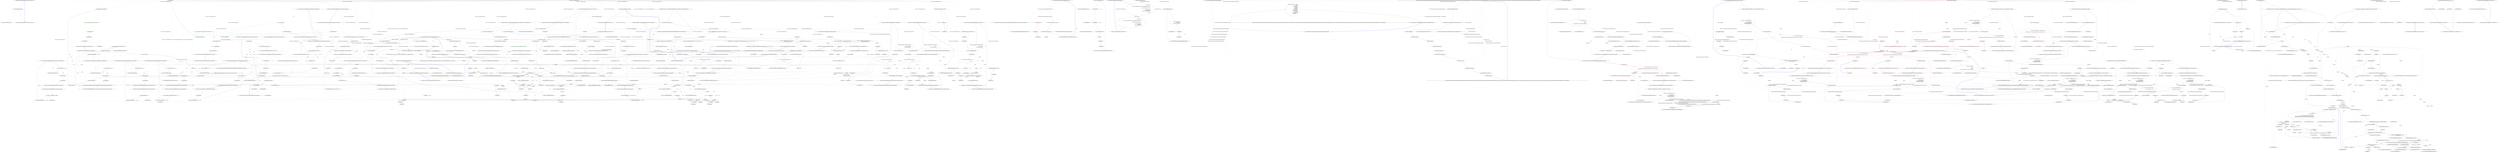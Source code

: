 digraph  {
n0 [cluster="Nancy.Routing.Constraints.GuidRouteConstraint.TryMatch(string, string, out System.Guid)", label="Entry Nancy.Routing.Constraints.GuidRouteConstraint.TryMatch(string, string, out System.Guid)", span="11-11"];
n1 [cluster="Nancy.Routing.Constraints.GuidRouteConstraint.TryMatch(string, string, out System.Guid)", label="return Guid.TryParse(segment, out matchedValue);", span="13-13"];
n2 [cluster="Nancy.Routing.Constraints.GuidRouteConstraint.TryMatch(string, string, out System.Guid)", label="Exit Nancy.Routing.Constraints.GuidRouteConstraint.TryMatch(string, string, out System.Guid)", span="11-11"];
n3 [cluster="System.Guid.TryParse(string, out System.Guid)", label="Entry System.Guid.TryParse(string, out System.Guid)", span="0-0"];
m0_262 [cluster="Nancy.Tests.Unit.Sessions.CookieBasedSessionsFixture.Should_be_able_to_save_a_complex_object_to_session()", file="CookieBasedSessionsFixture.cs", label="Entry Nancy.Tests.Unit.Sessions.CookieBasedSessionsFixture.Should_be_able_to_save_a_complex_object_to_session()", span="283-283"];
m0_269 [cluster="Nancy.Tests.Unit.Sessions.CookieBasedSessionsFixture.Should_be_able_to_save_a_complex_object_to_session()", file="CookieBasedSessionsFixture.cs", label="response.Cookies.Count.ShouldEqual(1)", span="293-293"];
m0_271 [cluster="Nancy.Tests.Unit.Sessions.CookieBasedSessionsFixture.Should_be_able_to_save_a_complex_object_to_session()", file="CookieBasedSessionsFixture.cs", label="cookie.Name.ShouldEqual(store.CookieName)", span="295-295"];
m0_270 [cluster="Nancy.Tests.Unit.Sessions.CookieBasedSessionsFixture.Should_be_able_to_save_a_complex_object_to_session()", file="CookieBasedSessionsFixture.cs", label="var cookie = response.Cookies.First()", span="294-294"];
m0_266 [cluster="Nancy.Tests.Unit.Sessions.CookieBasedSessionsFixture.Should_be_able_to_save_a_complex_object_to_session()", file="CookieBasedSessionsFixture.cs", label="var store = new CookieBasedSessions(this.rijndaelEncryptionProvider, this.defaultHmacProvider, this.defaultObjectSerializer)", span="288-288"];
m0_263 [cluster="Nancy.Tests.Unit.Sessions.CookieBasedSessionsFixture.Should_be_able_to_save_a_complex_object_to_session()", file="CookieBasedSessionsFixture.cs", label="var response = new Response()", span="285-285"];
m0_268 [cluster="Nancy.Tests.Unit.Sessions.CookieBasedSessionsFixture.Should_be_able_to_save_a_complex_object_to_session()", file="CookieBasedSessionsFixture.cs", label="store.Save(session, response)", span="291-291"];
m0_272 [cluster="Nancy.Tests.Unit.Sessions.CookieBasedSessionsFixture.Should_be_able_to_save_a_complex_object_to_session()", file="CookieBasedSessionsFixture.cs", label="cookie.Value.ShouldNotBeNull()", span="296-296"];
m0_273 [cluster="Nancy.Tests.Unit.Sessions.CookieBasedSessionsFixture.Should_be_able_to_save_a_complex_object_to_session()", file="CookieBasedSessionsFixture.cs", label="cookie.Value.ShouldNotBeEmpty()", span="297-297"];
m0_265 [cluster="Nancy.Tests.Unit.Sessions.CookieBasedSessionsFixture.Should_be_able_to_save_a_complex_object_to_session()", file="CookieBasedSessionsFixture.cs", label="var payload = new DefaultSessionObjectFormatterFixture.Payload(27, true, ''Test string'')", span="287-287"];
m0_267 [cluster="Nancy.Tests.Unit.Sessions.CookieBasedSessionsFixture.Should_be_able_to_save_a_complex_object_to_session()", file="CookieBasedSessionsFixture.cs", label="session[''testObject''] = payload", span="289-289"];
m0_264 [cluster="Nancy.Tests.Unit.Sessions.CookieBasedSessionsFixture.Should_be_able_to_save_a_complex_object_to_session()", file="CookieBasedSessionsFixture.cs", label="var session = new Session(new Dictionary<string, object>())", span="286-286"];
m0_274 [cluster="Nancy.Tests.Unit.Sessions.CookieBasedSessionsFixture.Should_be_able_to_save_a_complex_object_to_session()", file="CookieBasedSessionsFixture.cs", label="Exit Nancy.Tests.Unit.Sessions.CookieBasedSessionsFixture.Should_be_able_to_save_a_complex_object_to_session()", span="283-283"];
m0_14 [cluster="Nancy.Cryptography.DefaultHmacProvider.DefaultHmacProvider(Nancy.Cryptography.IKeyGenerator)", file="CookieBasedSessionsFixture.cs", label="Entry Nancy.Cryptography.DefaultHmacProvider.DefaultHmacProvider(Nancy.Cryptography.IKeyGenerator)", span="29-29"];
m0_275 [cluster="Nancy.Tests.Unit.Sessions.DefaultSessionObjectFormatterFixture.Payload.Payload(int, bool, string)", file="CookieBasedSessionsFixture.cs", label="Entry Nancy.Tests.Unit.Sessions.DefaultSessionObjectFormatterFixture.Payload.Payload(int, bool, string)", span="81-81"];
m0_139 [cluster="Nancy.BeforePipeline.BeforePipeline()", file="CookieBasedSessionsFixture.cs", label="Entry Nancy.BeforePipeline.BeforePipeline()", span="9-9"];
m0_249 [cluster="Unk.WithSerializer", file="CookieBasedSessionsFixture.cs", label="Entry Unk.WithSerializer", span=""];
m0_301 [cluster="Nancy.Tests.Unit.Sessions.CookieBasedSessionsFixture.Should_generate_hmac()", file="CookieBasedSessionsFixture.cs", label="Entry Nancy.Tests.Unit.Sessions.CookieBasedSessionsFixture.Should_generate_hmac()", span="334-334"];
m0_305 [cluster="Nancy.Tests.Unit.Sessions.CookieBasedSessionsFixture.Should_generate_hmac()", file="CookieBasedSessionsFixture.cs", label="cookieStore.Save(session, response)", span="343-343"];
m0_306 [cluster="Nancy.Tests.Unit.Sessions.CookieBasedSessionsFixture.Should_generate_hmac()", file="CookieBasedSessionsFixture.cs", label="A.CallTo(() => this.fakeHmacProvider.GenerateHmac(A<string>.Ignored))\r\n                .MustHaveHappened(Repeated.Exactly.Once)", span="345-346"];
m0_302 [cluster="Nancy.Tests.Unit.Sessions.CookieBasedSessionsFixture.Should_generate_hmac()", file="CookieBasedSessionsFixture.cs", label="var response = new Response()", span="336-336"];
m0_303 [cluster="Nancy.Tests.Unit.Sessions.CookieBasedSessionsFixture.Should_generate_hmac()", file="CookieBasedSessionsFixture.cs", label="var session = new Session(new Dictionary<string, object>\r\n                                      {\r\n                                          {''key1'', ''val1''},                                          \r\n                                      })", span="337-340"];
m0_304 [cluster="Nancy.Tests.Unit.Sessions.CookieBasedSessionsFixture.Should_generate_hmac()", file="CookieBasedSessionsFixture.cs", label="session[''key2''] = ''val2''", span="341-341"];
m0_307 [cluster="Nancy.Tests.Unit.Sessions.CookieBasedSessionsFixture.Should_generate_hmac()", file="CookieBasedSessionsFixture.cs", label="Exit Nancy.Tests.Unit.Sessions.CookieBasedSessionsFixture.Should_generate_hmac()", span="334-334"];
m0_15 [cluster="Nancy.DefaultObjectSerializer.DefaultObjectSerializer()", file="CookieBasedSessionsFixture.cs", label="Entry Nancy.DefaultObjectSerializer.DefaultObjectSerializer()", span="7-7"];
m0_419 [cluster="Nancy.Url.Url()", file="CookieBasedSessionsFixture.cs", label="Entry Nancy.Url.Url()", span="20-20"];
m0_81 [cluster="Nancy.Tests.Unit.Sessions.CookieBasedSessionsFixture.CreateRequest(string, bool)", file="CookieBasedSessionsFixture.cs", label="Entry Nancy.Tests.Unit.Sessions.CookieBasedSessionsFixture.CreateRequest(string, bool)", span="498-498"];
m0_409 [cluster="Nancy.Tests.Unit.Sessions.CookieBasedSessionsFixture.CreateRequest(string, bool)", file="CookieBasedSessionsFixture.cs", label="headers.Add(''cookie'', new[] { this.cookieStore.CookieName+ ''='' + HttpUtility.UrlEncode(sessionValue) })", span="504-504"];
m0_412 [cluster="Nancy.Tests.Unit.Sessions.CookieBasedSessionsFixture.CreateRequest(string, bool)", file="CookieBasedSessionsFixture.cs", label="cookieStore.Load(request)", span="511-511"];
m0_407 [cluster="Nancy.Tests.Unit.Sessions.CookieBasedSessionsFixture.CreateRequest(string, bool)", file="CookieBasedSessionsFixture.cs", label="var headers = new Dictionary<string, IEnumerable<string>>(1)", span="500-500"];
m0_408 [cluster="Nancy.Tests.Unit.Sessions.CookieBasedSessionsFixture.CreateRequest(string, bool)", file="CookieBasedSessionsFixture.cs", label="!string.IsNullOrEmpty(sessionValue)", span="502-502"];
m0_411 [cluster="Nancy.Tests.Unit.Sessions.CookieBasedSessionsFixture.CreateRequest(string, bool)", file="CookieBasedSessionsFixture.cs", label=load, span="509-509"];
m0_410 [cluster="Nancy.Tests.Unit.Sessions.CookieBasedSessionsFixture.CreateRequest(string, bool)", file="CookieBasedSessionsFixture.cs", label="var request = new Request(''GET'', new Url { Path = ''/'', Scheme = ''http'', Port = 9001, BasePath = ''goku.power'' }, CreateRequestStream(), headers)", span="507-507"];
m0_413 [cluster="Nancy.Tests.Unit.Sessions.CookieBasedSessionsFixture.CreateRequest(string, bool)", file="CookieBasedSessionsFixture.cs", label="return request;", span="514-514"];
m0_414 [cluster="Nancy.Tests.Unit.Sessions.CookieBasedSessionsFixture.CreateRequest(string, bool)", file="CookieBasedSessionsFixture.cs", label="Exit Nancy.Tests.Unit.Sessions.CookieBasedSessionsFixture.CreateRequest(string, bool)", span="498-498"];
m0_76 [cluster="Nancy.Tests.Unit.Sessions.CookieBasedSessionsFixture.Should_load_an_empty_session_if_no_session_cookie_exists()", file="CookieBasedSessionsFixture.cs", label="Entry Nancy.Tests.Unit.Sessions.CookieBasedSessionsFixture.Should_load_an_empty_session_if_no_session_cookie_exists()", span="117-117"];
m0_79 [cluster="Nancy.Tests.Unit.Sessions.CookieBasedSessionsFixture.Should_load_an_empty_session_if_no_session_cookie_exists()", file="CookieBasedSessionsFixture.cs", label="result.Count.ShouldEqual(0)", span="123-123"];
m0_77 [cluster="Nancy.Tests.Unit.Sessions.CookieBasedSessionsFixture.Should_load_an_empty_session_if_no_session_cookie_exists()", file="CookieBasedSessionsFixture.cs", label="var request = CreateRequest(null)", span="119-119"];
m0_78 [cluster="Nancy.Tests.Unit.Sessions.CookieBasedSessionsFixture.Should_load_an_empty_session_if_no_session_cookie_exists()", file="CookieBasedSessionsFixture.cs", label="var result = cookieStore.Load(request)", span="121-121"];
m0_80 [cluster="Nancy.Tests.Unit.Sessions.CookieBasedSessionsFixture.Should_load_an_empty_session_if_no_session_cookie_exists()", file="CookieBasedSessionsFixture.cs", label="Exit Nancy.Tests.Unit.Sessions.CookieBasedSessionsFixture.Should_load_an_empty_session_if_no_session_cookie_exists()", span="117-117"];
m0_323 [cluster="Nancy.Tests.Unit.Sessions.CookieBasedSessionsFixture.Should_return_blank_session_if_hmac_changed()", file="CookieBasedSessionsFixture.cs", label="Entry Nancy.Tests.Unit.Sessions.CookieBasedSessionsFixture.Should_return_blank_session_if_hmac_changed()", span="365-365"];
m0_330 [cluster="Nancy.Tests.Unit.Sessions.CookieBasedSessionsFixture.Should_return_blank_session_if_hmac_changed()", file="CookieBasedSessionsFixture.cs", label="result.Count.ShouldEqual(0)", span="375-375"];
m0_326 [cluster="Nancy.Tests.Unit.Sessions.CookieBasedSessionsFixture.Should_return_blank_session_if_hmac_changed()", file="CookieBasedSessionsFixture.cs", label="var store = new CookieBasedSessions(this.rijndaelEncryptionProvider, this.defaultHmacProvider, this.defaultObjectSerializer)", span="369-369"];
m0_328 [cluster="Nancy.Tests.Unit.Sessions.CookieBasedSessionsFixture.Should_return_blank_session_if_hmac_changed()", file="CookieBasedSessionsFixture.cs", label="request.Cookies.Add(store.CookieName, inputValue)", span="371-371"];
m0_329 [cluster="Nancy.Tests.Unit.Sessions.CookieBasedSessionsFixture.Should_return_blank_session_if_hmac_changed()", file="CookieBasedSessionsFixture.cs", label="var result = store.Load(request)", span="373-373"];
m0_325 [cluster="Nancy.Tests.Unit.Sessions.CookieBasedSessionsFixture.Should_return_blank_session_if_hmac_changed()", file="CookieBasedSessionsFixture.cs", label="inputValue = HttpUtility.UrlEncode(inputValue)", span="368-368"];
m0_327 [cluster="Nancy.Tests.Unit.Sessions.CookieBasedSessionsFixture.Should_return_blank_session_if_hmac_changed()", file="CookieBasedSessionsFixture.cs", label="var request = new Request(''GET'', ''/'', ''http'')", span="370-370"];
m0_324 [cluster="Nancy.Tests.Unit.Sessions.CookieBasedSessionsFixture.Should_return_blank_session_if_hmac_changed()", file="CookieBasedSessionsFixture.cs", label="var inputValue = ''b'' + ValidHmac.Substring(1) + ValidData", span="367-367"];
m0_331 [cluster="Nancy.Tests.Unit.Sessions.CookieBasedSessionsFixture.Should_return_blank_session_if_hmac_changed()", file="CookieBasedSessionsFixture.cs", label="Exit Nancy.Tests.Unit.Sessions.CookieBasedSessionsFixture.Should_return_blank_session_if_hmac_changed()", span="365-365"];
m0_234 [cluster="Unk.Serialize", file="CookieBasedSessionsFixture.cs", label="Entry Unk.Serialize", span=""];
m0_13 [cluster="Nancy.Cryptography.PassphraseKeyGenerator.PassphraseKeyGenerator(string, byte[], int)", file="CookieBasedSessionsFixture.cs", label="Entry Nancy.Cryptography.PassphraseKeyGenerator.PassphraseKeyGenerator(string, byte[], int)", span="23-23"];
m0_24 [cluster="Nancy.Tests.Unit.Sessions.CookieBasedSessionsFixture.Should_save_nothing_if_the_session_has_not_changed()", file="CookieBasedSessionsFixture.cs", label="Entry Nancy.Tests.Unit.Sessions.CookieBasedSessionsFixture.Should_save_nothing_if_the_session_has_not_changed()", span="59-59"];
m0_27 [cluster="Nancy.Tests.Unit.Sessions.CookieBasedSessionsFixture.Should_save_nothing_if_the_session_has_not_changed()", file="CookieBasedSessionsFixture.cs", label="response.Cookies.Count.ShouldEqual(0)", span="65-65"];
m0_26 [cluster="Nancy.Tests.Unit.Sessions.CookieBasedSessionsFixture.Should_save_nothing_if_the_session_has_not_changed()", file="CookieBasedSessionsFixture.cs", label="cookieStore.Save(new Session(new Dictionary<string, object> { { ''key'', ''value'' } }), response)", span="63-63"];
m0_25 [cluster="Nancy.Tests.Unit.Sessions.CookieBasedSessionsFixture.Should_save_nothing_if_the_session_has_not_changed()", file="CookieBasedSessionsFixture.cs", label="var response = new Response()", span="61-61"];
m0_28 [cluster="Nancy.Tests.Unit.Sessions.CookieBasedSessionsFixture.Should_save_nothing_if_the_session_has_not_changed()", file="CookieBasedSessionsFixture.cs", label="Exit Nancy.Tests.Unit.Sessions.CookieBasedSessionsFixture.Should_save_nothing_if_the_session_has_not_changed()", span="59-59"];
m0_93 [cluster="Unk.UrlEncode", file="CookieBasedSessionsFixture.cs", label="Entry Unk.UrlEncode", span=""];
m0_53 [cluster="Nancy.Tests.Unit.Sessions.CookieBasedSessionsFixture.Should_save_cookie_as_http_only()", file="CookieBasedSessionsFixture.cs", label="Entry Nancy.Tests.Unit.Sessions.CookieBasedSessionsFixture.Should_save_cookie_as_http_only()", span="91-91"];
m0_59 [cluster="Nancy.Tests.Unit.Sessions.CookieBasedSessionsFixture.Should_save_cookie_as_http_only()", file="CookieBasedSessionsFixture.cs", label="response.Cookies.First().HttpOnly.ShouldEqual(true)", span="100-100"];
m0_57 [cluster="Nancy.Tests.Unit.Sessions.CookieBasedSessionsFixture.Should_save_cookie_as_http_only()", file="CookieBasedSessionsFixture.cs", label="A.CallTo(() => this.fakeEncryptionProvider.Encrypt(''key+1=val%3d1;'')).Returns(''encryptedkey+1=val%3d1;'')", span="96-96"];
m0_58 [cluster="Nancy.Tests.Unit.Sessions.CookieBasedSessionsFixture.Should_save_cookie_as_http_only()", file="CookieBasedSessionsFixture.cs", label="cookieStore.Save(session, response)", span="98-98"];
m0_54 [cluster="Nancy.Tests.Unit.Sessions.CookieBasedSessionsFixture.Should_save_cookie_as_http_only()", file="CookieBasedSessionsFixture.cs", label="var response = new Response()", span="93-93"];
m0_56 [cluster="Nancy.Tests.Unit.Sessions.CookieBasedSessionsFixture.Should_save_cookie_as_http_only()", file="CookieBasedSessionsFixture.cs", label="session[''key 1''] = ''val=1''", span="95-95"];
m0_55 [cluster="Nancy.Tests.Unit.Sessions.CookieBasedSessionsFixture.Should_save_cookie_as_http_only()", file="CookieBasedSessionsFixture.cs", label="var session = new Session()", span="94-94"];
m0_60 [cluster="Nancy.Tests.Unit.Sessions.CookieBasedSessionsFixture.Should_save_cookie_as_http_only()", file="CookieBasedSessionsFixture.cs", label="Exit Nancy.Tests.Unit.Sessions.CookieBasedSessionsFixture.Should_save_cookie_as_http_only()", span="91-91"];
m0_180 [cluster="Nancy.Tests.Unit.Sessions.CookieBasedSessionsFixture.Should_add_response_cookie_if_it_has_changed()", file="CookieBasedSessionsFixture.cs", label="Entry Nancy.Tests.Unit.Sessions.CookieBasedSessionsFixture.Should_add_response_cookie_if_it_has_changed()", span="216-216"];
m0_186 [cluster="Nancy.Tests.Unit.Sessions.CookieBasedSessionsFixture.Should_add_response_cookie_if_it_has_changed()", file="CookieBasedSessionsFixture.cs", label="CookieBasedSessions.Enable(hooks, new CryptographyConfiguration(this.fakeEncryptionProvider, this.fakeHmacProvider)).WithSerializer(this.fakeObjectSerializer)", span="223-223"];
m0_187 [cluster="Nancy.Tests.Unit.Sessions.CookieBasedSessionsFixture.Should_add_response_cookie_if_it_has_changed()", file="CookieBasedSessionsFixture.cs", label="var request = CreateRequest(''encryptedkey1=value1'')", span="224-224"];
m0_188 [cluster="Nancy.Tests.Unit.Sessions.CookieBasedSessionsFixture.Should_add_response_cookie_if_it_has_changed()", file="CookieBasedSessionsFixture.cs", label="A.CallTo(() => this.fakeEncryptionProvider.Decrypt(''encryptedkey1=value1'')).Returns(''key1=value1;'')", span="225-225"];
m0_183 [cluster="Nancy.Tests.Unit.Sessions.CookieBasedSessionsFixture.Should_add_response_cookie_if_it_has_changed()", file="CookieBasedSessionsFixture.cs", label="var hooks = A.Fake<IPipelines>()", span="220-220"];
m0_185 [cluster="Nancy.Tests.Unit.Sessions.CookieBasedSessionsFixture.Should_add_response_cookie_if_it_has_changed()", file="CookieBasedSessionsFixture.cs", label="A.CallTo(() => hooks.AfterRequest).Returns(afterPipeline)", span="222-222"];
m0_190 [cluster="Nancy.Tests.Unit.Sessions.CookieBasedSessionsFixture.Should_add_response_cookie_if_it_has_changed()", file="CookieBasedSessionsFixture.cs", label="var nancyContext = new NancyContext() { Request = request, Response = response }", span="227-227"];
m0_192 [cluster="Nancy.Tests.Unit.Sessions.CookieBasedSessionsFixture.Should_add_response_cookie_if_it_has_changed()", file="CookieBasedSessionsFixture.cs", label="request.Session[''Testing''] = ''Test''", span="229-229"];
m0_189 [cluster="Nancy.Tests.Unit.Sessions.CookieBasedSessionsFixture.Should_add_response_cookie_if_it_has_changed()", file="CookieBasedSessionsFixture.cs", label="var response = A.Fake<Response>()", span="226-226"];
m0_184 [cluster="Nancy.Tests.Unit.Sessions.CookieBasedSessionsFixture.Should_add_response_cookie_if_it_has_changed()", file="CookieBasedSessionsFixture.cs", label="A.CallTo(() => hooks.BeforeRequest).Returns(beforePipeline)", span="221-221"];
m0_182 [cluster="Nancy.Tests.Unit.Sessions.CookieBasedSessionsFixture.Should_add_response_cookie_if_it_has_changed()", file="CookieBasedSessionsFixture.cs", label="var afterPipeline = new AfterPipeline()", span="219-219"];
m0_191 [cluster="Nancy.Tests.Unit.Sessions.CookieBasedSessionsFixture.Should_add_response_cookie_if_it_has_changed()", file="CookieBasedSessionsFixture.cs", label="beforePipeline.Invoke(nancyContext, new CancellationToken())", span="228-228"];
m0_193 [cluster="Nancy.Tests.Unit.Sessions.CookieBasedSessionsFixture.Should_add_response_cookie_if_it_has_changed()", file="CookieBasedSessionsFixture.cs", label="afterPipeline.Invoke(nancyContext, new CancellationToken())", span="231-231"];
m0_194 [cluster="Nancy.Tests.Unit.Sessions.CookieBasedSessionsFixture.Should_add_response_cookie_if_it_has_changed()", file="CookieBasedSessionsFixture.cs", label="response.Cookies.Count.ShouldEqual(1)", span="233-233"];
m0_181 [cluster="Nancy.Tests.Unit.Sessions.CookieBasedSessionsFixture.Should_add_response_cookie_if_it_has_changed()", file="CookieBasedSessionsFixture.cs", label="var beforePipeline = new BeforePipeline()", span="218-218"];
m0_195 [cluster="Nancy.Tests.Unit.Sessions.CookieBasedSessionsFixture.Should_add_response_cookie_if_it_has_changed()", file="CookieBasedSessionsFixture.cs", label="Exit Nancy.Tests.Unit.Sessions.CookieBasedSessionsFixture.Should_add_response_cookie_if_it_has_changed()", span="216-216"];
m0_83 [cluster="Nancy.Tests.Unit.Sessions.CookieBasedSessionsFixture.Should_load_an_empty_session_if_session_cookie_is_invalid()", file="CookieBasedSessionsFixture.cs", label="Entry Nancy.Tests.Unit.Sessions.CookieBasedSessionsFixture.Should_load_an_empty_session_if_session_cookie_is_invalid()", span="127-127"];
m0_90 [cluster="Nancy.Tests.Unit.Sessions.CookieBasedSessionsFixture.Should_load_an_empty_session_if_session_cookie_is_invalid()", file="CookieBasedSessionsFixture.cs", label="result.Count.ShouldEqual(0)", span="140-140"];
m0_86 [cluster="Nancy.Tests.Unit.Sessions.CookieBasedSessionsFixture.Should_load_an_empty_session_if_session_cookie_is_invalid()", file="CookieBasedSessionsFixture.cs", label="var store = new CookieBasedSessions(this.rijndaelEncryptionProvider, this.defaultHmacProvider, this.defaultObjectSerializer)", span="132-132"];
m0_88 [cluster="Nancy.Tests.Unit.Sessions.CookieBasedSessionsFixture.Should_load_an_empty_session_if_session_cookie_is_invalid()", file="CookieBasedSessionsFixture.cs", label="request.Cookies.Add(store.CookieName, inputValue)", span="134-134"];
m0_89 [cluster="Nancy.Tests.Unit.Sessions.CookieBasedSessionsFixture.Should_load_an_empty_session_if_session_cookie_is_invalid()", file="CookieBasedSessionsFixture.cs", label="var result = store.Load(request)", span="137-137"];
m0_85 [cluster="Nancy.Tests.Unit.Sessions.CookieBasedSessionsFixture.Should_load_an_empty_session_if_session_cookie_is_invalid()", file="CookieBasedSessionsFixture.cs", label="inputValue = HttpUtility.UrlEncode(inputValue)", span="131-131"];
m0_87 [cluster="Nancy.Tests.Unit.Sessions.CookieBasedSessionsFixture.Should_load_an_empty_session_if_session_cookie_is_invalid()", file="CookieBasedSessionsFixture.cs", label="var request = new Request(''GET'', ''/'', ''http'')", span="133-133"];
m0_84 [cluster="Nancy.Tests.Unit.Sessions.CookieBasedSessionsFixture.Should_load_an_empty_session_if_session_cookie_is_invalid()", file="CookieBasedSessionsFixture.cs", label="var inputValue = ValidHmac.Substring(0, 5)", span="130-130"];
m0_91 [cluster="Nancy.Tests.Unit.Sessions.CookieBasedSessionsFixture.Should_load_an_empty_session_if_session_cookie_is_invalid()", file="CookieBasedSessionsFixture.cs", label="Exit Nancy.Tests.Unit.Sessions.CookieBasedSessionsFixture.Should_load_an_empty_session_if_session_cookie_is_invalid()", span="127-127"];
m0_427 [cluster="Nancy.IO.RequestStream.FromStream(System.IO.Stream, long, long, bool)", file="CookieBasedSessionsFixture.cs", label="Entry Nancy.IO.RequestStream.FromStream(System.IO.Stream, long, long, bool)", span="278-278"];
m0_290 [cluster="Nancy.Tests.Unit.Sessions.CookieBasedSessionsFixture.Should_encrypt_data()", file="CookieBasedSessionsFixture.cs", label="Entry Nancy.Tests.Unit.Sessions.CookieBasedSessionsFixture.Should_encrypt_data()", span="318-318"];
m0_294 [cluster="Nancy.Tests.Unit.Sessions.CookieBasedSessionsFixture.Should_encrypt_data()", file="CookieBasedSessionsFixture.cs", label="cookieStore.Save(session, response)", span="327-327"];
m0_295 [cluster="Nancy.Tests.Unit.Sessions.CookieBasedSessionsFixture.Should_encrypt_data()", file="CookieBasedSessionsFixture.cs", label="A.CallTo(() => this.fakeEncryptionProvider.Encrypt(A<string>.Ignored))\r\n                .MustHaveHappened(Repeated.Exactly.Once)", span="329-330"];
m0_291 [cluster="Nancy.Tests.Unit.Sessions.CookieBasedSessionsFixture.Should_encrypt_data()", file="CookieBasedSessionsFixture.cs", label="var response = new Response()", span="320-320"];
m0_292 [cluster="Nancy.Tests.Unit.Sessions.CookieBasedSessionsFixture.Should_encrypt_data()", file="CookieBasedSessionsFixture.cs", label="var session = new Session(new Dictionary<string, object>\r\n                                      {\r\n                                          {''key1'', ''val1''},                                          \r\n                                      })", span="321-324"];
m0_293 [cluster="Nancy.Tests.Unit.Sessions.CookieBasedSessionsFixture.Should_encrypt_data()", file="CookieBasedSessionsFixture.cs", label="session[''key2''] = ''val2''", span="325-325"];
m0_296 [cluster="Nancy.Tests.Unit.Sessions.CookieBasedSessionsFixture.Should_encrypt_data()", file="CookieBasedSessionsFixture.cs", label="Exit Nancy.Tests.Unit.Sessions.CookieBasedSessionsFixture.Should_encrypt_data()", span="318-318"];
m0_21 [cluster="Nancy.Response.Response()", file="CookieBasedSessionsFixture.cs", label="Entry Nancy.Response.Response()", span="29-29"];
m0_276 [cluster="object.ShouldNotBeNull()", file="CookieBasedSessionsFixture.cs", label="Entry object.ShouldNotBeNull()", span="150-150"];
m0_168 [cluster="Nancy.BeforePipeline.Invoke(Nancy.NancyContext, System.Threading.CancellationToken)", file="CookieBasedSessionsFixture.cs", label="Entry Nancy.BeforePipeline.Invoke(Nancy.NancyContext, System.Threading.CancellationToken)", span="52-52"];
m0_300 [cluster="Unk.Encrypt", file="CookieBasedSessionsFixture.cs", label="Entry Unk.Encrypt", span=""];
m0_312 [cluster="Nancy.Tests.Unit.Sessions.CookieBasedSessionsFixture.Should_load_valid_test_data()", file="CookieBasedSessionsFixture.cs", label="Entry Nancy.Tests.Unit.Sessions.CookieBasedSessionsFixture.Should_load_valid_test_data()", span="350-350"];
m0_319 [cluster="Nancy.Tests.Unit.Sessions.CookieBasedSessionsFixture.Should_load_valid_test_data()", file="CookieBasedSessionsFixture.cs", label="result.Count.ShouldEqual(1)", span="360-360"];
m0_320 [cluster="Nancy.Tests.Unit.Sessions.CookieBasedSessionsFixture.Should_load_valid_test_data()", file="CookieBasedSessionsFixture.cs", label="result.First().Value.ShouldBeOfType(typeof(DefaultSessionObjectFormatterFixture.Payload))", span="361-361"];
m0_315 [cluster="Nancy.Tests.Unit.Sessions.CookieBasedSessionsFixture.Should_load_valid_test_data()", file="CookieBasedSessionsFixture.cs", label="var store = new CookieBasedSessions(this.rijndaelEncryptionProvider, this.defaultHmacProvider, this.defaultObjectSerializer)", span="354-354"];
m0_317 [cluster="Nancy.Tests.Unit.Sessions.CookieBasedSessionsFixture.Should_load_valid_test_data()", file="CookieBasedSessionsFixture.cs", label="request.Cookies.Add(store.CookieName, inputValue)", span="356-356"];
m0_318 [cluster="Nancy.Tests.Unit.Sessions.CookieBasedSessionsFixture.Should_load_valid_test_data()", file="CookieBasedSessionsFixture.cs", label="var result = store.Load(request)", span="358-358"];
m0_314 [cluster="Nancy.Tests.Unit.Sessions.CookieBasedSessionsFixture.Should_load_valid_test_data()", file="CookieBasedSessionsFixture.cs", label="inputValue = HttpUtility.UrlEncode(inputValue)", span="353-353"];
m0_316 [cluster="Nancy.Tests.Unit.Sessions.CookieBasedSessionsFixture.Should_load_valid_test_data()", file="CookieBasedSessionsFixture.cs", label="var request = new Request(''GET'', ''/'', ''http'')", span="355-355"];
m0_313 [cluster="Nancy.Tests.Unit.Sessions.CookieBasedSessionsFixture.Should_load_valid_test_data()", file="CookieBasedSessionsFixture.cs", label="var inputValue = ValidHmac + ValidData", span="352-352"];
m0_321 [cluster="Nancy.Tests.Unit.Sessions.CookieBasedSessionsFixture.Should_load_valid_test_data()", file="CookieBasedSessionsFixture.cs", label="Exit Nancy.Tests.Unit.Sessions.CookieBasedSessionsFixture.Should_load_valid_test_data()", span="350-350"];
m0_424 [cluster="Nancy.Tests.Unit.Sessions.CookieBasedSessionsFixture.CreateRequestStream(System.IO.Stream)", file="CookieBasedSessionsFixture.cs", label="Entry Nancy.Tests.Unit.Sessions.CookieBasedSessionsFixture.CreateRequestStream(System.IO.Stream)", span="522-522"];
m0_425 [cluster="Nancy.Tests.Unit.Sessions.CookieBasedSessionsFixture.CreateRequestStream(System.IO.Stream)", file="CookieBasedSessionsFixture.cs", label="return RequestStream.FromStream(stream, 0, 1, true);", span="524-524"];
m0_426 [cluster="Nancy.Tests.Unit.Sessions.CookieBasedSessionsFixture.CreateRequestStream(System.IO.Stream)", file="CookieBasedSessionsFixture.cs", label="Exit Nancy.Tests.Unit.Sessions.CookieBasedSessionsFixture.CreateRequestStream(System.IO.Stream)", span="522-522"];
m0_150 [cluster="Nancy.Tests.Unit.Sessions.CookieBasedSessionsFixture.Should_only_not_add_response_cookie_if_it_has_not_changed()", file="CookieBasedSessionsFixture.cs", label="Entry Nancy.Tests.Unit.Sessions.CookieBasedSessionsFixture.Should_only_not_add_response_cookie_if_it_has_not_changed()", span="196-196"];
m0_156 [cluster="Nancy.Tests.Unit.Sessions.CookieBasedSessionsFixture.Should_only_not_add_response_cookie_if_it_has_not_changed()", file="CookieBasedSessionsFixture.cs", label="CookieBasedSessions.Enable(hooks, new CryptographyConfiguration(this.fakeEncryptionProvider, this.fakeHmacProvider)).WithSerializer(this.fakeObjectSerializer)", span="203-203"];
m0_157 [cluster="Nancy.Tests.Unit.Sessions.CookieBasedSessionsFixture.Should_only_not_add_response_cookie_if_it_has_not_changed()", file="CookieBasedSessionsFixture.cs", label="var request = CreateRequest(''encryptedkey1=value1'')", span="204-204"];
m0_158 [cluster="Nancy.Tests.Unit.Sessions.CookieBasedSessionsFixture.Should_only_not_add_response_cookie_if_it_has_not_changed()", file="CookieBasedSessionsFixture.cs", label="A.CallTo(() => this.fakeEncryptionProvider.Decrypt(''encryptedkey1=value1'')).Returns(''key1=value1;'')", span="205-205"];
m0_153 [cluster="Nancy.Tests.Unit.Sessions.CookieBasedSessionsFixture.Should_only_not_add_response_cookie_if_it_has_not_changed()", file="CookieBasedSessionsFixture.cs", label="var hooks = A.Fake<IPipelines>()", span="200-200"];
m0_155 [cluster="Nancy.Tests.Unit.Sessions.CookieBasedSessionsFixture.Should_only_not_add_response_cookie_if_it_has_not_changed()", file="CookieBasedSessionsFixture.cs", label="A.CallTo(() => hooks.AfterRequest).Returns(afterPipeline)", span="202-202"];
m0_160 [cluster="Nancy.Tests.Unit.Sessions.CookieBasedSessionsFixture.Should_only_not_add_response_cookie_if_it_has_not_changed()", file="CookieBasedSessionsFixture.cs", label="var nancyContext = new NancyContext() { Request = request, Response = response }", span="207-207"];
m0_159 [cluster="Nancy.Tests.Unit.Sessions.CookieBasedSessionsFixture.Should_only_not_add_response_cookie_if_it_has_not_changed()", file="CookieBasedSessionsFixture.cs", label="var response = A.Fake<Response>()", span="206-206"];
m0_154 [cluster="Nancy.Tests.Unit.Sessions.CookieBasedSessionsFixture.Should_only_not_add_response_cookie_if_it_has_not_changed()", file="CookieBasedSessionsFixture.cs", label="A.CallTo(() => hooks.BeforeRequest).Returns(beforePipeline)", span="201-201"];
m0_152 [cluster="Nancy.Tests.Unit.Sessions.CookieBasedSessionsFixture.Should_only_not_add_response_cookie_if_it_has_not_changed()", file="CookieBasedSessionsFixture.cs", label="var afterPipeline = new AfterPipeline()", span="199-199"];
m0_161 [cluster="Nancy.Tests.Unit.Sessions.CookieBasedSessionsFixture.Should_only_not_add_response_cookie_if_it_has_not_changed()", file="CookieBasedSessionsFixture.cs", label="beforePipeline.Invoke(nancyContext, new CancellationToken())", span="208-208"];
m0_162 [cluster="Nancy.Tests.Unit.Sessions.CookieBasedSessionsFixture.Should_only_not_add_response_cookie_if_it_has_not_changed()", file="CookieBasedSessionsFixture.cs", label="afterPipeline.Invoke(nancyContext, new CancellationToken())", span="210-210"];
m0_163 [cluster="Nancy.Tests.Unit.Sessions.CookieBasedSessionsFixture.Should_only_not_add_response_cookie_if_it_has_not_changed()", file="CookieBasedSessionsFixture.cs", label="response.Cookies.Count.ShouldEqual(0)", span="212-212"];
m0_151 [cluster="Nancy.Tests.Unit.Sessions.CookieBasedSessionsFixture.Should_only_not_add_response_cookie_if_it_has_not_changed()", file="CookieBasedSessionsFixture.cs", label="var beforePipeline = new BeforePipeline()", span="198-198"];
m0_164 [cluster="Nancy.Tests.Unit.Sessions.CookieBasedSessionsFixture.Should_only_not_add_response_cookie_if_it_has_not_changed()", file="CookieBasedSessionsFixture.cs", label="Exit Nancy.Tests.Unit.Sessions.CookieBasedSessionsFixture.Should_only_not_add_response_cookie_if_it_has_not_changed()", span="196-196"];
m0_362 [cluster="Nancy.Tests.Unit.Sessions.CookieBasedSessionsFixture.Should_use_CookieName_when_config_provides_cookiename_value()", file="CookieBasedSessionsFixture.cs", label="Entry Nancy.Tests.Unit.Sessions.CookieBasedSessionsFixture.Should_use_CookieName_when_config_provides_cookiename_value()", span="422-422"];
m0_363 [cluster="Nancy.Tests.Unit.Sessions.CookieBasedSessionsFixture.Should_use_CookieName_when_config_provides_cookiename_value()", file="CookieBasedSessionsFixture.cs", label="var cryptoConfig = new CryptographyConfiguration(this.fakeEncryptionProvider, this.fakeHmacProvider)", span="425-425"];
m0_364 [cluster="Nancy.Tests.Unit.Sessions.CookieBasedSessionsFixture.Should_use_CookieName_when_config_provides_cookiename_value()", file="CookieBasedSessionsFixture.cs", label="var storeConfig = new CookieBasedSessionsConfiguration(cryptoConfig)\r\n            {\r\n                CookieName = ''NamedCookie'',\r\n                Serializer = this.fakeObjectSerializer\r\n            }", span="426-430"];
m0_366 [cluster="Nancy.Tests.Unit.Sessions.CookieBasedSessionsFixture.Should_use_CookieName_when_config_provides_cookiename_value()", file="CookieBasedSessionsFixture.cs", label="var response = new Response()", span="434-434"];
m0_369 [cluster="Nancy.Tests.Unit.Sessions.CookieBasedSessionsFixture.Should_use_CookieName_when_config_provides_cookiename_value()", file="CookieBasedSessionsFixture.cs", label="store.Save(session, response)", span="440-440"];
m0_365 [cluster="Nancy.Tests.Unit.Sessions.CookieBasedSessionsFixture.Should_use_CookieName_when_config_provides_cookiename_value()", file="CookieBasedSessionsFixture.cs", label="var store = new CookieBasedSessions(storeConfig)", span="431-431"];
m0_370 [cluster="Nancy.Tests.Unit.Sessions.CookieBasedSessionsFixture.Should_use_CookieName_when_config_provides_cookiename_value()", file="CookieBasedSessionsFixture.cs", label="response.Cookies.ShouldHave(c => c.Name == storeConfig.CookieName)", span="443-443"];
m0_367 [cluster="Nancy.Tests.Unit.Sessions.CookieBasedSessionsFixture.Should_use_CookieName_when_config_provides_cookiename_value()", file="CookieBasedSessionsFixture.cs", label="var session = new Session(new Dictionary<string, object>\r\n                                        {\r\n                                            {''key1'', ''val1''},\r\n                                        })", span="435-438"];
m0_368 [cluster="Nancy.Tests.Unit.Sessions.CookieBasedSessionsFixture.Should_use_CookieName_when_config_provides_cookiename_value()", file="CookieBasedSessionsFixture.cs", label="session[''key2''] = ''val2''", span="439-439"];
m0_371 [cluster="Nancy.Tests.Unit.Sessions.CookieBasedSessionsFixture.Should_use_CookieName_when_config_provides_cookiename_value()", file="CookieBasedSessionsFixture.cs", label="Exit Nancy.Tests.Unit.Sessions.CookieBasedSessionsFixture.Should_use_CookieName_when_config_provides_cookiename_value()", span="422-422"];
m0_142 [cluster="Unk.Enable", file="CookieBasedSessionsFixture.cs", label="Entry Unk.Enable", span=""];
m0_11 [cluster="Nancy.Session.CookieBasedSessions.CookieBasedSessions(Nancy.Cryptography.IEncryptionProvider, Nancy.Cryptography.IHmacProvider, Nancy.IObjectSerializer)", file="CookieBasedSessionsFixture.cs", label="Entry Nancy.Session.CookieBasedSessions.CookieBasedSessions(Nancy.Cryptography.IEncryptionProvider, Nancy.Cryptography.IHmacProvider, Nancy.IObjectSerializer)", span="36-36"];
m0_47 [cluster="System.Collections.Generic.IEnumerable<TSource>.First<TSource>()", file="CookieBasedSessionsFixture.cs", label="Entry System.Collections.Generic.IEnumerable<TSource>.First<TSource>()", span="0-0"];
m0_259 [cluster="lambda expression", file="CookieBasedSessionsFixture.cs", label="Entry lambda expression", span="279-279"];
m0_50 [cluster="lambda expression", file="CookieBasedSessionsFixture.cs", label="this.fakeEncryptionProvider.Encrypt(''key1=val1;key2=val2;'')", span="77-77"];
m0_63 [cluster="lambda expression", file="CookieBasedSessionsFixture.cs", label="this.fakeEncryptionProvider.Encrypt(''key+1=val%3d1;'')", span="96-96"];
m0_74 [cluster="lambda expression", file="CookieBasedSessionsFixture.cs", label="this.fakeEncryptionProvider.Encrypt(''key+1=val%3d1;'')", span="109-109"];
m0_104 [cluster="lambda expression", file="CookieBasedSessionsFixture.cs", label="this.fakeEncryptionProvider.Decrypt(''encryptedkey1=value1'')", span="147-147"];
m0_116 [cluster="lambda expression", file="CookieBasedSessionsFixture.cs", label="this.fakeEncryptionProvider.Decrypt(''encryptedkey1=value1;key2=value2'')", span="159-159"];
m0_127 [cluster="lambda expression", file="CookieBasedSessionsFixture.cs", label="this.fakeEncryptionProvider.Decrypt(''encryptedkey+1=val%3D1;'')", span="172-172"];
m0_178 [cluster="lambda expression", file="CookieBasedSessionsFixture.cs", label="this.fakeEncryptionProvider.Decrypt(''encryptedkey1=value1'')", span="205-205"];
m0_203 [cluster="lambda expression", file="CookieBasedSessionsFixture.cs", label="this.fakeEncryptionProvider.Decrypt(''encryptedkey1=value1'')", span="225-225"];
m0_216 [cluster="lambda expression", file="CookieBasedSessionsFixture.cs", label="this.fakeEncryptionProvider.Decrypt(''encryptedkey1=value1'')", span="240-240"];
m0_257 [cluster="lambda expression", file="CookieBasedSessionsFixture.cs", label="this.fakeEncryptionProvider.Decrypt(''encryptedkey1=value1'')", span="272-272"];
m0_298 [cluster="lambda expression", file="CookieBasedSessionsFixture.cs", label="this.fakeEncryptionProvider.Encrypt(A<string>.Ignored)", span="329-329"];
m0_309 [cluster="lambda expression", file="CookieBasedSessionsFixture.cs", label="this.fakeHmacProvider.GenerateHmac(A<string>.Ignored)", span="345-345"];
m0_126 [cluster="lambda expression", file="CookieBasedSessionsFixture.cs", label="Entry lambda expression", span="172-172"];
m0_73 [cluster="lambda expression", file="CookieBasedSessionsFixture.cs", label="Entry lambda expression", span="109-109"];
m0_49 [cluster="lambda expression", file="CookieBasedSessionsFixture.cs", label="Entry lambda expression", span="77-77"];
m0_51 [cluster="lambda expression", file="CookieBasedSessionsFixture.cs", label="Exit lambda expression", span="77-77"];
m0_62 [cluster="lambda expression", file="CookieBasedSessionsFixture.cs", label="Entry lambda expression", span="96-96"];
m0_64 [cluster="lambda expression", file="CookieBasedSessionsFixture.cs", label="Exit lambda expression", span="96-96"];
m0_75 [cluster="lambda expression", file="CookieBasedSessionsFixture.cs", label="Exit lambda expression", span="109-109"];
m0_103 [cluster="lambda expression", file="CookieBasedSessionsFixture.cs", label="Entry lambda expression", span="147-147"];
m0_105 [cluster="lambda expression", file="CookieBasedSessionsFixture.cs", label="Exit lambda expression", span="147-147"];
m0_115 [cluster="lambda expression", file="CookieBasedSessionsFixture.cs", label="Entry lambda expression", span="159-159"];
m0_117 [cluster="lambda expression", file="CookieBasedSessionsFixture.cs", label="Exit lambda expression", span="159-159"];
m0_128 [cluster="lambda expression", file="CookieBasedSessionsFixture.cs", label="Exit lambda expression", span="172-172"];
m0_177 [cluster="lambda expression", file="CookieBasedSessionsFixture.cs", label="Entry lambda expression", span="205-205"];
m0_179 [cluster="lambda expression", file="CookieBasedSessionsFixture.cs", label="Exit lambda expression", span="205-205"];
m0_202 [cluster="lambda expression", file="CookieBasedSessionsFixture.cs", label="Entry lambda expression", span="225-225"];
m0_204 [cluster="lambda expression", file="CookieBasedSessionsFixture.cs", label="Exit lambda expression", span="225-225"];
m0_215 [cluster="lambda expression", file="CookieBasedSessionsFixture.cs", label="Entry lambda expression", span="240-240"];
m0_217 [cluster="lambda expression", file="CookieBasedSessionsFixture.cs", label="Exit lambda expression", span="240-240"];
m0_256 [cluster="lambda expression", file="CookieBasedSessionsFixture.cs", label="Entry lambda expression", span="272-272"];
m0_258 [cluster="lambda expression", file="CookieBasedSessionsFixture.cs", label="Exit lambda expression", span="272-272"];
m0_297 [cluster="lambda expression", file="CookieBasedSessionsFixture.cs", label="Entry lambda expression", span="329-329"];
m0_299 [cluster="lambda expression", file="CookieBasedSessionsFixture.cs", label="Exit lambda expression", span="329-329"];
m0_308 [cluster="lambda expression", file="CookieBasedSessionsFixture.cs", label="Entry lambda expression", span="345-345"];
m0_310 [cluster="lambda expression", file="CookieBasedSessionsFixture.cs", label="Exit lambda expression", span="345-345"];
m0_376 [cluster="lambda expression", file="CookieBasedSessionsFixture.cs", label="c.Name == storeConfig.CookieName", span="443-443"];
m0_391 [cluster="lambda expression", file="CookieBasedSessionsFixture.cs", label="c.Name == storeConfig.CookieName", span="468-468"];
m0_405 [cluster="lambda expression", file="CookieBasedSessionsFixture.cs", label="c.Name == storeConfig.CookieName", span="494-494"];
m0_145 [cluster="lambda expression", file="CookieBasedSessionsFixture.cs", label="hooks.BeforeRequest", span="186-186"];
m0_148 [cluster="lambda expression", file="CookieBasedSessionsFixture.cs", label="hooks.AfterRequest", span="187-187"];
m0_147 [cluster="lambda expression", file="CookieBasedSessionsFixture.cs", label="Entry lambda expression", span="187-187"];
m0_172 [cluster="lambda expression", file="CookieBasedSessionsFixture.cs", label="hooks.BeforeRequest", span="201-201"];
m0_175 [cluster="lambda expression", file="CookieBasedSessionsFixture.cs", label="hooks.AfterRequest", span="202-202"];
m0_174 [cluster="lambda expression", file="CookieBasedSessionsFixture.cs", label="Entry lambda expression", span="202-202"];
m0_197 [cluster="lambda expression", file="CookieBasedSessionsFixture.cs", label="hooks.BeforeRequest", span="221-221"];
m0_200 [cluster="lambda expression", file="CookieBasedSessionsFixture.cs", label="hooks.AfterRequest", span="222-222"];
m0_199 [cluster="lambda expression", file="CookieBasedSessionsFixture.cs", label="Entry lambda expression", span="222-222"];
m0_219 [cluster="lambda expression", file="CookieBasedSessionsFixture.cs", label="fakeFormatter.Deserialize(''value1'')", span="246-246"];
m0_232 [cluster="lambda expression", file="CookieBasedSessionsFixture.cs", label="fakeFormatter.Serialize(''value1'')", span="260-260"];
m0_260 [cluster="lambda expression", file="CookieBasedSessionsFixture.cs", label="fakeFormatter.Deserialize(A<string>.Ignored)", span="279-279"];
m0_251 [cluster="lambda expression", file="CookieBasedSessionsFixture.cs", label="hooks.BeforeRequest", span="269-269"];
m0_254 [cluster="lambda expression", file="CookieBasedSessionsFixture.cs", label="hooks.AfterRequest", span="270-270"];
m0_375 [cluster="lambda expression", file="CookieBasedSessionsFixture.cs", label="Entry lambda expression", span="443-443"];
m0_377 [cluster="lambda expression", file="CookieBasedSessionsFixture.cs", label="Exit lambda expression", span="443-443"];
m0_390 [cluster="lambda expression", file="CookieBasedSessionsFixture.cs", label="Entry lambda expression", span="468-468"];
m0_392 [cluster="lambda expression", file="CookieBasedSessionsFixture.cs", label="Exit lambda expression", span="468-468"];
m0_404 [cluster="lambda expression", file="CookieBasedSessionsFixture.cs", label="Entry lambda expression", span="494-494"];
m0_406 [cluster="lambda expression", file="CookieBasedSessionsFixture.cs", label="Exit lambda expression", span="494-494"];
m0_144 [cluster="lambda expression", file="CookieBasedSessionsFixture.cs", label="Entry lambda expression", span="186-186"];
m0_171 [cluster="lambda expression", file="CookieBasedSessionsFixture.cs", label="Entry lambda expression", span="201-201"];
m0_196 [cluster="lambda expression", file="CookieBasedSessionsFixture.cs", label="Entry lambda expression", span="221-221"];
m0_218 [cluster="lambda expression", file="CookieBasedSessionsFixture.cs", label="Entry lambda expression", span="246-246"];
m0_231 [cluster="lambda expression", file="CookieBasedSessionsFixture.cs", label="Entry lambda expression", span="260-260"];
m0_250 [cluster="lambda expression", file="CookieBasedSessionsFixture.cs", label="Entry lambda expression", span="269-269"];
m0_253 [cluster="lambda expression", file="CookieBasedSessionsFixture.cs", label="Entry lambda expression", span="270-270"];
m0_146 [cluster="lambda expression", file="CookieBasedSessionsFixture.cs", label="Exit lambda expression", span="186-186"];
m0_149 [cluster="lambda expression", file="CookieBasedSessionsFixture.cs", label="Exit lambda expression", span="187-187"];
m0_173 [cluster="lambda expression", file="CookieBasedSessionsFixture.cs", label="Exit lambda expression", span="201-201"];
m0_176 [cluster="lambda expression", file="CookieBasedSessionsFixture.cs", label="Exit lambda expression", span="202-202"];
m0_198 [cluster="lambda expression", file="CookieBasedSessionsFixture.cs", label="Exit lambda expression", span="221-221"];
m0_201 [cluster="lambda expression", file="CookieBasedSessionsFixture.cs", label="Exit lambda expression", span="222-222"];
m0_220 [cluster="lambda expression", file="CookieBasedSessionsFixture.cs", label="Exit lambda expression", span="246-246"];
m0_233 [cluster="lambda expression", file="CookieBasedSessionsFixture.cs", label="Exit lambda expression", span="260-260"];
m0_261 [cluster="lambda expression", file="CookieBasedSessionsFixture.cs", label="Exit lambda expression", span="279-279"];
m0_252 [cluster="lambda expression", file="CookieBasedSessionsFixture.cs", label="Exit lambda expression", span="269-269"];
m0_255 [cluster="lambda expression", file="CookieBasedSessionsFixture.cs", label="Exit lambda expression", span="270-270"];
m0_423 [cluster="System.IO.MemoryStream.MemoryStream()", file="CookieBasedSessionsFixture.cs", label="Entry System.IO.MemoryStream.MemoryStream()", span="0-0"];
m0_118 [cluster="Nancy.Tests.Unit.Sessions.CookieBasedSessionsFixture.Should_load_properly_decode_the_url_safe_session()", file="CookieBasedSessionsFixture.cs", label="Entry Nancy.Tests.Unit.Sessions.CookieBasedSessionsFixture.Should_load_properly_decode_the_url_safe_session()", span="169-169"];
m0_119 [cluster="Nancy.Tests.Unit.Sessions.CookieBasedSessionsFixture.Should_load_properly_decode_the_url_safe_session()", color=green, community=0, file="CookieBasedSessionsFixture.cs", label="4: var request = CreateRequest(Nancy.Helpers.HttpUtility.UrlEncode(''encryptedkey+1=val%3D1;''))", span="171-171"];
m0_120 [cluster="Nancy.Tests.Unit.Sessions.CookieBasedSessionsFixture.Should_load_properly_decode_the_url_safe_session()", file="CookieBasedSessionsFixture.cs", label="A.CallTo(() => this.fakeEncryptionProvider.Decrypt(''encryptedkey+1=val%3D1;'')).Returns(''key+1=val%3D1;'')", span="172-172"];
m0_121 [cluster="Nancy.Tests.Unit.Sessions.CookieBasedSessionsFixture.Should_load_properly_decode_the_url_safe_session()", file="CookieBasedSessionsFixture.cs", label="var session = cookieStore.Load(request)", span="174-174"];
m0_122 [cluster="Nancy.Tests.Unit.Sessions.CookieBasedSessionsFixture.Should_load_properly_decode_the_url_safe_session()", file="CookieBasedSessionsFixture.cs", label="session.Count.ShouldEqual(1)", span="176-176"];
m0_123 [cluster="Nancy.Tests.Unit.Sessions.CookieBasedSessionsFixture.Should_load_properly_decode_the_url_safe_session()", file="CookieBasedSessionsFixture.cs", label="session[''key 1''].ShouldEqual(''val=1'')", span="177-177"];
m0_124 [cluster="Nancy.Tests.Unit.Sessions.CookieBasedSessionsFixture.Should_load_properly_decode_the_url_safe_session()", file="CookieBasedSessionsFixture.cs", label="Exit Nancy.Tests.Unit.Sessions.CookieBasedSessionsFixture.Should_load_properly_decode_the_url_safe_session()", span="169-169"];
m0_46 [cluster="Unk.Returns", file="CookieBasedSessionsFixture.cs", label="Entry Unk.Returns", span=""];
m0_95 [cluster="System.Collections.Generic.IDictionary<TKey, TValue>.Add(TKey, TValue)", file="CookieBasedSessionsFixture.cs", label="Entry System.Collections.Generic.IDictionary<TKey, TValue>.Add(TKey, TValue)", span="0-0"];
m0_141 [cluster="Nancy.Cryptography.CryptographyConfiguration.CryptographyConfiguration(Nancy.Cryptography.IEncryptionProvider, Nancy.Cryptography.IHmacProvider)", file="CookieBasedSessionsFixture.cs", label="Entry Nancy.Cryptography.CryptographyConfiguration.CryptographyConfiguration(Nancy.Cryptography.IEncryptionProvider, Nancy.Cryptography.IHmacProvider)", span="24-24"];
m0_332 [cluster="string.Substring(int)", file="CookieBasedSessionsFixture.cs", label="Entry string.Substring(int)", span="0-0"];
m0_107 [cluster="Nancy.Tests.Unit.Sessions.CookieBasedSessionsFixture.Should_load_a_multi_valued_session()", file="CookieBasedSessionsFixture.cs", label="Entry Nancy.Tests.Unit.Sessions.CookieBasedSessionsFixture.Should_load_a_multi_valued_session()", span="156-156"];
m0_111 [cluster="Nancy.Tests.Unit.Sessions.CookieBasedSessionsFixture.Should_load_a_multi_valued_session()", file="CookieBasedSessionsFixture.cs", label="session.Count.ShouldEqual(2)", span="163-163"];
m0_112 [cluster="Nancy.Tests.Unit.Sessions.CookieBasedSessionsFixture.Should_load_a_multi_valued_session()", file="CookieBasedSessionsFixture.cs", label="session[''key1''].ShouldEqual(''value1'')", span="164-164"];
m0_113 [cluster="Nancy.Tests.Unit.Sessions.CookieBasedSessionsFixture.Should_load_a_multi_valued_session()", file="CookieBasedSessionsFixture.cs", label="session[''key2''].ShouldEqual(''value2'')", span="165-165"];
m0_108 [cluster="Nancy.Tests.Unit.Sessions.CookieBasedSessionsFixture.Should_load_a_multi_valued_session()", file="CookieBasedSessionsFixture.cs", label="var request = CreateRequest(''encryptedkey1=value1;key2=value2'')", span="158-158"];
m0_109 [cluster="Nancy.Tests.Unit.Sessions.CookieBasedSessionsFixture.Should_load_a_multi_valued_session()", file="CookieBasedSessionsFixture.cs", label="A.CallTo(() => this.fakeEncryptionProvider.Decrypt(''encryptedkey1=value1;key2=value2'')).Returns(''key1=value1;key2=value2'')", span="159-159"];
m0_110 [cluster="Nancy.Tests.Unit.Sessions.CookieBasedSessionsFixture.Should_load_a_multi_valued_session()", file="CookieBasedSessionsFixture.cs", label="var session = cookieStore.Load(request)", span="161-161"];
m0_114 [cluster="Nancy.Tests.Unit.Sessions.CookieBasedSessionsFixture.Should_load_a_multi_valued_session()", file="CookieBasedSessionsFixture.cs", label="Exit Nancy.Tests.Unit.Sessions.CookieBasedSessionsFixture.Should_load_a_multi_valued_session()", span="156-156"];
m0_82 [cluster="Nancy.Session.CookieBasedSessions.Load(Nancy.Request)", file="CookieBasedSessionsFixture.cs", label="Entry Nancy.Session.CookieBasedSessions.Load(Nancy.Request)", span="166-166"];
m0_96 [cluster="Nancy.Tests.Unit.Sessions.CookieBasedSessionsFixture.Should_load_a_single_valued_session()", file="CookieBasedSessionsFixture.cs", label="Entry Nancy.Tests.Unit.Sessions.CookieBasedSessionsFixture.Should_load_a_single_valued_session()", span="144-144"];
m0_100 [cluster="Nancy.Tests.Unit.Sessions.CookieBasedSessionsFixture.Should_load_a_single_valued_session()", file="CookieBasedSessionsFixture.cs", label="session.Count.ShouldEqual(1)", span="151-151"];
m0_101 [cluster="Nancy.Tests.Unit.Sessions.CookieBasedSessionsFixture.Should_load_a_single_valued_session()", file="CookieBasedSessionsFixture.cs", label="session[''key1''].ShouldEqual(''value1'')", span="152-152"];
m0_97 [cluster="Nancy.Tests.Unit.Sessions.CookieBasedSessionsFixture.Should_load_a_single_valued_session()", file="CookieBasedSessionsFixture.cs", label="var request = CreateRequest(''encryptedkey1=value1'')", span="146-146"];
m0_98 [cluster="Nancy.Tests.Unit.Sessions.CookieBasedSessionsFixture.Should_load_a_single_valued_session()", file="CookieBasedSessionsFixture.cs", label="A.CallTo(() => this.fakeEncryptionProvider.Decrypt(''encryptedkey1=value1'')).Returns(''key1=value1;'')", span="147-147"];
m0_99 [cluster="Nancy.Tests.Unit.Sessions.CookieBasedSessionsFixture.Should_load_a_single_valued_session()", file="CookieBasedSessionsFixture.cs", label="var session = cookieStore.Load(request)", span="149-149"];
m0_102 [cluster="Nancy.Tests.Unit.Sessions.CookieBasedSessionsFixture.Should_load_a_single_valued_session()", file="CookieBasedSessionsFixture.cs", label="Exit Nancy.Tests.Unit.Sessions.CookieBasedSessionsFixture.Should_load_a_single_valued_session()", span="144-144"];
m0_214 [cluster="Unk.MustHaveHappened", file="CookieBasedSessionsFixture.cs", label="Entry Unk.MustHaveHappened", span=""];
m0_221 [cluster="Unk.Deserialize", file="CookieBasedSessionsFixture.cs", label="Entry Unk.Deserialize", span=""];
m0_167 [cluster="System.Threading.CancellationToken.CancellationToken()", file="CookieBasedSessionsFixture.cs", label="Entry System.Threading.CancellationToken.CancellationToken()", span="0-0"];
m0_140 [cluster="Nancy.AfterPipeline.AfterPipeline()", file="CookieBasedSessionsFixture.cs", label="Entry Nancy.AfterPipeline.AfterPipeline()", span="18-18"];
m0_0 [cluster="Nancy.Routing.Constraints.IRouteConstraint.Matches(string)", file="CookieBasedSessionsFixture.cs", label="Entry Nancy.Routing.Constraints.IRouteConstraint.Matches(string)", span="6-6"];
m0_1 [cluster="Nancy.Routing.Constraints.IRouteConstraint.Matches(string)", file="CookieBasedSessionsFixture.cs", label="Exit Nancy.Routing.Constraints.IRouteConstraint.Matches(string)", span="6-6"];
m0_2 [cluster="Nancy.Routing.Constraints.IRouteConstraint.GetMatch(string, string, string)", file="CookieBasedSessionsFixture.cs", label="Entry Nancy.Routing.Constraints.IRouteConstraint.GetMatch(string, string, string)", span="8-8"];
m0_3 [cluster="Nancy.Routing.Constraints.IRouteConstraint.GetMatch(string, string, string)", file="CookieBasedSessionsFixture.cs", label="Exit Nancy.Routing.Constraints.IRouteConstraint.GetMatch(string, string, string)", span="8-8"];
m0_4 [cluster="Nancy.Tests.Unit.Sessions.CookieBasedSessionsFixture.CookieBasedSessionsFixture()", file="CookieBasedSessionsFixture.cs", label="this.cookieStore = new CookieBasedSessions(this.fakeEncryptionProvider, this.fakeHmacProvider, this.fakeObjectSerializer)", span="41-41"];
m0_5 [cluster="Nancy.Tests.Unit.Sessions.CookieBasedSessionsFixture.CookieBasedSessionsFixture()", file="CookieBasedSessionsFixture.cs", label="this.rijndaelEncryptionProvider = new RijndaelEncryptionProvider(new PassphraseKeyGenerator(''password'', new byte[] { 1, 2, 3, 4, 5, 6, 7, 8 }, 1000))", span="43-43"];
m0_6 [cluster="Nancy.Tests.Unit.Sessions.CookieBasedSessionsFixture.CookieBasedSessionsFixture()", file="CookieBasedSessionsFixture.cs", label="this.defaultHmacProvider = new DefaultHmacProvider(new PassphraseKeyGenerator(''anotherpassword'', new byte[] { 1, 2, 3, 4, 5, 6, 7, 8 }, 1000))", span="44-44"];
m0_7 [cluster="Nancy.Tests.Unit.Sessions.CookieBasedSessionsFixture.CookieBasedSessionsFixture()", file="CookieBasedSessionsFixture.cs", label="this.defaultObjectSerializer = new DefaultObjectSerializer()", span="45-45"];
m0_8 [cluster="Nancy.Tests.Unit.Sessions.CookieBasedSessionsFixture.CookieBasedSessionsFixture()", file="CookieBasedSessionsFixture.cs", label="Exit Nancy.Tests.Unit.Sessions.CookieBasedSessionsFixture.CookieBasedSessionsFixture()", span="36-36"];
m0_23 [cluster="object.ShouldEqual(object)", file="CookieBasedSessionsFixture.cs", label="Entry object.ShouldEqual(object)", span="105-105"];
m0_125 [cluster="Nancy.Helpers.HttpUtility.UrlEncode(string)", file="CookieBasedSessionsFixture.cs", label="Entry Nancy.Helpers.HttpUtility.UrlEncode(string)", span="383-383"];
m0_16 [cluster="Nancy.Tests.Unit.Sessions.CookieBasedSessionsFixture.Should_save_nothing_if_the_session_is_null()", file="CookieBasedSessionsFixture.cs", label="Entry Nancy.Tests.Unit.Sessions.CookieBasedSessionsFixture.Should_save_nothing_if_the_session_is_null()", span="49-49"];
m0_19 [cluster="Nancy.Tests.Unit.Sessions.CookieBasedSessionsFixture.Should_save_nothing_if_the_session_is_null()", file="CookieBasedSessionsFixture.cs", label="response.Cookies.Count.ShouldEqual(0)", span="55-55"];
m0_18 [cluster="Nancy.Tests.Unit.Sessions.CookieBasedSessionsFixture.Should_save_nothing_if_the_session_is_null()", file="CookieBasedSessionsFixture.cs", label="cookieStore.Save(null, response)", span="53-53"];
m0_17 [cluster="Nancy.Tests.Unit.Sessions.CookieBasedSessionsFixture.Should_save_nothing_if_the_session_is_null()", file="CookieBasedSessionsFixture.cs", label="var response = new Response()", span="51-51"];
m0_20 [cluster="Nancy.Tests.Unit.Sessions.CookieBasedSessionsFixture.Should_save_nothing_if_the_session_is_null()", file="CookieBasedSessionsFixture.cs", label="Exit Nancy.Tests.Unit.Sessions.CookieBasedSessionsFixture.Should_save_nothing_if_the_session_is_null()", span="49-49"];
m0_205 [cluster="Nancy.Tests.Unit.Sessions.CookieBasedSessionsFixture.Should_call_formatter_on_load()", file="CookieBasedSessionsFixture.cs", label="Entry Nancy.Tests.Unit.Sessions.CookieBasedSessionsFixture.Should_call_formatter_on_load()", span="237-237"];
m0_207 [cluster="Nancy.Tests.Unit.Sessions.CookieBasedSessionsFixture.Should_call_formatter_on_load()", file="CookieBasedSessionsFixture.cs", label="A.CallTo(() => this.fakeEncryptionProvider.Decrypt(''encryptedkey1=value1'')).Returns(''key1=value1;'')", span="240-240"];
m0_208 [cluster="Nancy.Tests.Unit.Sessions.CookieBasedSessionsFixture.Should_call_formatter_on_load()", file="CookieBasedSessionsFixture.cs", label="var store = new CookieBasedSessions(this.fakeEncryptionProvider, this.fakeHmacProvider, fakeFormatter)", span="241-241"];
m0_209 [cluster="Nancy.Tests.Unit.Sessions.CookieBasedSessionsFixture.Should_call_formatter_on_load()", file="CookieBasedSessionsFixture.cs", label="var request = CreateRequest(''encryptedkey1=value1'', false)", span="242-242"];
m0_206 [cluster="Nancy.Tests.Unit.Sessions.CookieBasedSessionsFixture.Should_call_formatter_on_load()", file="CookieBasedSessionsFixture.cs", label="var fakeFormatter = A.Fake<IObjectSerializer>()", span="239-239"];
m0_210 [cluster="Nancy.Tests.Unit.Sessions.CookieBasedSessionsFixture.Should_call_formatter_on_load()", file="CookieBasedSessionsFixture.cs", label="store.Load(request)", span="244-244"];
m0_211 [cluster="Nancy.Tests.Unit.Sessions.CookieBasedSessionsFixture.Should_call_formatter_on_load()", file="CookieBasedSessionsFixture.cs", label="A.CallTo(() => fakeFormatter.Deserialize(''value1'')).MustHaveHappened(Repeated.Exactly.Once)", span="246-246"];
m0_212 [cluster="Nancy.Tests.Unit.Sessions.CookieBasedSessionsFixture.Should_call_formatter_on_load()", file="CookieBasedSessionsFixture.cs", label="Exit Nancy.Tests.Unit.Sessions.CookieBasedSessionsFixture.Should_call_formatter_on_load()", span="237-237"];
m0_342 [cluster="Nancy.Tests.Unit.Sessions.CookieBasedSessionsFixture.Should_return_blank_session_if_encrypted_data_modified()", file="CookieBasedSessionsFixture.cs", label="Entry Nancy.Tests.Unit.Sessions.CookieBasedSessionsFixture.Should_return_blank_session_if_encrypted_data_modified()", span="393-393"];
m0_349 [cluster="Nancy.Tests.Unit.Sessions.CookieBasedSessionsFixture.Should_return_blank_session_if_encrypted_data_modified()", file="CookieBasedSessionsFixture.cs", label="result.Count.ShouldEqual(0)", span="403-403"];
m0_345 [cluster="Nancy.Tests.Unit.Sessions.CookieBasedSessionsFixture.Should_return_blank_session_if_encrypted_data_modified()", file="CookieBasedSessionsFixture.cs", label="var store = new CookieBasedSessions(this.rijndaelEncryptionProvider, this.defaultHmacProvider, this.defaultObjectSerializer)", span="397-397"];
m0_347 [cluster="Nancy.Tests.Unit.Sessions.CookieBasedSessionsFixture.Should_return_blank_session_if_encrypted_data_modified()", file="CookieBasedSessionsFixture.cs", label="request.Cookies.Add(store.CookieName, inputValue)", span="399-399"];
m0_348 [cluster="Nancy.Tests.Unit.Sessions.CookieBasedSessionsFixture.Should_return_blank_session_if_encrypted_data_modified()", file="CookieBasedSessionsFixture.cs", label="var result = store.Load(request)", span="401-401"];
m0_344 [cluster="Nancy.Tests.Unit.Sessions.CookieBasedSessionsFixture.Should_return_blank_session_if_encrypted_data_modified()", file="CookieBasedSessionsFixture.cs", label="inputValue = HttpUtility.UrlEncode(inputValue)", span="396-396"];
m0_346 [cluster="Nancy.Tests.Unit.Sessions.CookieBasedSessionsFixture.Should_return_blank_session_if_encrypted_data_modified()", file="CookieBasedSessionsFixture.cs", label="var request = new Request(''GET'', ''/'', ''http'')", span="398-398"];
m0_343 [cluster="Nancy.Tests.Unit.Sessions.CookieBasedSessionsFixture.Should_return_blank_session_if_encrypted_data_modified()", file="CookieBasedSessionsFixture.cs", label="var inputValue = ValidHmac + ValidData.Substring(0, ValidData.Length - 1) + ''Z''", span="395-395"];
m0_350 [cluster="Nancy.Tests.Unit.Sessions.CookieBasedSessionsFixture.Should_return_blank_session_if_encrypted_data_modified()", file="CookieBasedSessionsFixture.cs", label="Exit Nancy.Tests.Unit.Sessions.CookieBasedSessionsFixture.Should_return_blank_session_if_encrypted_data_modified()", span="393-393"];
m0_92 [cluster="string.Substring(int, int)", file="CookieBasedSessionsFixture.cs", label="Entry string.Substring(int, int)", span="0-0"];
m0_417 [cluster="Unk.Add", file="CookieBasedSessionsFixture.cs", label="Entry Unk.Add", span=""];
m0_165 [cluster="Nancy.IObjectSerializerSelector.WithSerializer(Nancy.IObjectSerializer)", file="CookieBasedSessionsFixture.cs", label="Entry Nancy.IObjectSerializerSelector.WithSerializer(Nancy.IObjectSerializer)", span="11-11"];
m0_65 [cluster="Nancy.Tests.Unit.Sessions.CookieBasedSessionsFixture.Should_saves_url_safe_keys_and_values()", file="CookieBasedSessionsFixture.cs", label="Entry Nancy.Tests.Unit.Sessions.CookieBasedSessionsFixture.Should_saves_url_safe_keys_and_values()", span="104-104"];
m0_71 [cluster="Nancy.Tests.Unit.Sessions.CookieBasedSessionsFixture.Should_saves_url_safe_keys_and_values()", color=green, community=0, file="CookieBasedSessionsFixture.cs", label="6: response.Cookies.First().Value.ShouldEqual(''encryptedkey%2b1%3dval%253d1%3b'')", span="113-113"];
m0_66 [cluster="Nancy.Tests.Unit.Sessions.CookieBasedSessionsFixture.Should_saves_url_safe_keys_and_values()", file="CookieBasedSessionsFixture.cs", label="var response = new Response()", span="106-106"];
m0_70 [cluster="Nancy.Tests.Unit.Sessions.CookieBasedSessionsFixture.Should_saves_url_safe_keys_and_values()", file="CookieBasedSessionsFixture.cs", label="cookieStore.Save(session, response)", span="111-111"];
m0_67 [cluster="Nancy.Tests.Unit.Sessions.CookieBasedSessionsFixture.Should_saves_url_safe_keys_and_values()", file="CookieBasedSessionsFixture.cs", label="var session = new Session()", span="107-107"];
m0_69 [cluster="Nancy.Tests.Unit.Sessions.CookieBasedSessionsFixture.Should_saves_url_safe_keys_and_values()", file="CookieBasedSessionsFixture.cs", label="A.CallTo(() => this.fakeEncryptionProvider.Encrypt(''key+1=val%3d1;'')).Returns(''encryptedkey+1=val%3d1;'')", span="109-109"];
m0_68 [cluster="Nancy.Tests.Unit.Sessions.CookieBasedSessionsFixture.Should_saves_url_safe_keys_and_values()", file="CookieBasedSessionsFixture.cs", label="session[''key 1''] = ''val=1''", span="108-108"];
m0_72 [cluster="Nancy.Tests.Unit.Sessions.CookieBasedSessionsFixture.Should_saves_url_safe_keys_and_values()", file="CookieBasedSessionsFixture.cs", label="Exit Nancy.Tests.Unit.Sessions.CookieBasedSessionsFixture.Should_saves_url_safe_keys_and_values()", span="104-104"];
m0_52 [cluster="Nancy.Cryptography.IEncryptionProvider.Encrypt(string)", file="CookieBasedSessionsFixture.cs", label="Entry Nancy.Cryptography.IEncryptionProvider.Encrypt(string)", span="12-12"];
m0_22 [cluster="Nancy.Session.CookieBasedSessions.Save(Nancy.Session.ISession, Nancy.Response)", file="CookieBasedSessionsFixture.cs", label="Entry Nancy.Session.CookieBasedSessions.Save(Nancy.Session.ISession, Nancy.Response)", span="128-128"];
m0_333 [cluster="Nancy.Tests.Unit.Sessions.CookieBasedSessionsFixture.Should_return_blank_session_if_hmac_missing()", file="CookieBasedSessionsFixture.cs", label="Entry Nancy.Tests.Unit.Sessions.CookieBasedSessionsFixture.Should_return_blank_session_if_hmac_missing()", span="379-379"];
m0_340 [cluster="Nancy.Tests.Unit.Sessions.CookieBasedSessionsFixture.Should_return_blank_session_if_hmac_missing()", file="CookieBasedSessionsFixture.cs", label="result.Count.ShouldEqual(0)", span="389-389"];
m0_336 [cluster="Nancy.Tests.Unit.Sessions.CookieBasedSessionsFixture.Should_return_blank_session_if_hmac_missing()", file="CookieBasedSessionsFixture.cs", label="var store = new CookieBasedSessions(this.rijndaelEncryptionProvider, this.defaultHmacProvider, this.defaultObjectSerializer)", span="383-383"];
m0_338 [cluster="Nancy.Tests.Unit.Sessions.CookieBasedSessionsFixture.Should_return_blank_session_if_hmac_missing()", file="CookieBasedSessionsFixture.cs", label="request.Cookies.Add(store.CookieName, inputValue)", span="385-385"];
m0_339 [cluster="Nancy.Tests.Unit.Sessions.CookieBasedSessionsFixture.Should_return_blank_session_if_hmac_missing()", file="CookieBasedSessionsFixture.cs", label="var result = store.Load(request)", span="387-387"];
m0_335 [cluster="Nancy.Tests.Unit.Sessions.CookieBasedSessionsFixture.Should_return_blank_session_if_hmac_missing()", file="CookieBasedSessionsFixture.cs", label="inputValue = HttpUtility.UrlEncode(inputValue)", span="382-382"];
m0_337 [cluster="Nancy.Tests.Unit.Sessions.CookieBasedSessionsFixture.Should_return_blank_session_if_hmac_missing()", file="CookieBasedSessionsFixture.cs", label="var request = new Request(''GET'', ''/'', ''http'')", span="384-384"];
m0_334 [cluster="Nancy.Tests.Unit.Sessions.CookieBasedSessionsFixture.Should_return_blank_session_if_hmac_missing()", file="CookieBasedSessionsFixture.cs", label="var inputValue = ValidData", span="381-381"];
m0_341 [cluster="Nancy.Tests.Unit.Sessions.CookieBasedSessionsFixture.Should_return_blank_session_if_hmac_missing()", file="CookieBasedSessionsFixture.cs", label="Exit Nancy.Tests.Unit.Sessions.CookieBasedSessionsFixture.Should_return_blank_session_if_hmac_missing()", span="379-379"];
m0_45 [cluster="Unk.CallTo", file="CookieBasedSessionsFixture.cs", label="Entry Unk.CallTo", span=""];
m0_389 [cluster="Unk.First", file="CookieBasedSessionsFixture.cs", label="Entry Unk.First", span=""];
m0_213 [cluster="CookieBasedSessions.cstr", file="CookieBasedSessionsFixture.cs", label="Entry CookieBasedSessions.cstr", span=""];
m0_361 [cluster="Nancy.Cryptography.RijndaelEncryptionProvider.Encrypt(string)", file="CookieBasedSessionsFixture.cs", label="Entry Nancy.Cryptography.RijndaelEncryptionProvider.Encrypt(string)", span="30-30"];
m0_418 [cluster="Nancy.Request.Request(string, Nancy.Url, Nancy.IO.RequestStream, System.Collections.Generic.IDictionary<string, System.Collections.Generic.IEnumerable<string>>, string, byte[], string)", file="CookieBasedSessionsFixture.cs", label="Entry Nancy.Request.Request(string, Nancy.Url, Nancy.IO.RequestStream, System.Collections.Generic.IDictionary<string, System.Collections.Generic.IEnumerable<string>>, string, byte[], string)", span="47-47"];
m0_29 [cluster="Nancy.Session.Session.Session(System.Collections.Generic.IDictionary<string, object>)", file="CookieBasedSessionsFixture.cs", label="Entry Nancy.Session.Session.Session(System.Collections.Generic.IDictionary<string, object>)", span="15-15"];
m0_351 [cluster="Nancy.Tests.Unit.Sessions.CookieBasedSessionsFixture.Should_return_blank_session_if_encrypted_data_are_invalid_but_contain_semicolon_when_decrypted()", file="CookieBasedSessionsFixture.cs", label="Entry Nancy.Tests.Unit.Sessions.CookieBasedSessionsFixture.Should_return_blank_session_if_encrypted_data_are_invalid_but_contain_semicolon_when_decrypted()", span="407-407"];
m0_359 [cluster="Nancy.Tests.Unit.Sessions.CookieBasedSessionsFixture.Should_return_blank_session_if_encrypted_data_are_invalid_but_contain_semicolon_when_decrypted()", file="CookieBasedSessionsFixture.cs", label="result.Count.ShouldEqual(0)", span="418-418"];
m0_352 [cluster="Nancy.Tests.Unit.Sessions.CookieBasedSessionsFixture.Should_return_blank_session_if_encrypted_data_are_invalid_but_contain_semicolon_when_decrypted()", file="CookieBasedSessionsFixture.cs", label="var bogusEncrypted = this.rijndaelEncryptionProvider.Encrypt(''foo;bar'')", span="409-409"];
m0_355 [cluster="Nancy.Tests.Unit.Sessions.CookieBasedSessionsFixture.Should_return_blank_session_if_encrypted_data_are_invalid_but_contain_semicolon_when_decrypted()", file="CookieBasedSessionsFixture.cs", label="var store = new CookieBasedSessions(this.rijndaelEncryptionProvider, this.defaultHmacProvider, this.defaultObjectSerializer)", span="412-412"];
m0_357 [cluster="Nancy.Tests.Unit.Sessions.CookieBasedSessionsFixture.Should_return_blank_session_if_encrypted_data_are_invalid_but_contain_semicolon_when_decrypted()", file="CookieBasedSessionsFixture.cs", label="request.Cookies.Add(store.CookieName, inputValue)", span="414-414"];
m0_358 [cluster="Nancy.Tests.Unit.Sessions.CookieBasedSessionsFixture.Should_return_blank_session_if_encrypted_data_are_invalid_but_contain_semicolon_when_decrypted()", file="CookieBasedSessionsFixture.cs", label="var result = store.Load(request)", span="416-416"];
m0_353 [cluster="Nancy.Tests.Unit.Sessions.CookieBasedSessionsFixture.Should_return_blank_session_if_encrypted_data_are_invalid_but_contain_semicolon_when_decrypted()", file="CookieBasedSessionsFixture.cs", label="var inputValue = ValidHmac + bogusEncrypted", span="410-410"];
m0_354 [cluster="Nancy.Tests.Unit.Sessions.CookieBasedSessionsFixture.Should_return_blank_session_if_encrypted_data_are_invalid_but_contain_semicolon_when_decrypted()", file="CookieBasedSessionsFixture.cs", label="inputValue = HttpUtility.UrlEncode(inputValue)", span="411-411"];
m0_356 [cluster="Nancy.Tests.Unit.Sessions.CookieBasedSessionsFixture.Should_return_blank_session_if_encrypted_data_are_invalid_but_contain_semicolon_when_decrypted()", file="CookieBasedSessionsFixture.cs", label="var request = new Request(''GET'', ''/'', ''http'')", span="413-413"];
m0_360 [cluster="Nancy.Tests.Unit.Sessions.CookieBasedSessionsFixture.Should_return_blank_session_if_encrypted_data_are_invalid_but_contain_semicolon_when_decrypted()", file="CookieBasedSessionsFixture.cs", label="Exit Nancy.Tests.Unit.Sessions.CookieBasedSessionsFixture.Should_return_blank_session_if_encrypted_data_are_invalid_but_contain_semicolon_when_decrypted()", span="407-407"];
m0_420 [cluster="Nancy.Tests.Unit.Sessions.CookieBasedSessionsFixture.CreateRequestStream()", file="CookieBasedSessionsFixture.cs", label="Entry Nancy.Tests.Unit.Sessions.CookieBasedSessionsFixture.CreateRequestStream()", span="517-517"];
m0_421 [cluster="Nancy.Tests.Unit.Sessions.CookieBasedSessionsFixture.CreateRequestStream()", file="CookieBasedSessionsFixture.cs", label="return CreateRequestStream(new MemoryStream());", span="519-519"];
m0_422 [cluster="Nancy.Tests.Unit.Sessions.CookieBasedSessionsFixture.CreateRequestStream()", file="CookieBasedSessionsFixture.cs", label="Exit Nancy.Tests.Unit.Sessions.CookieBasedSessionsFixture.CreateRequestStream()", span="517-517"];
m0_372 [cluster="Nancy.Session.CookieBasedSessionsConfiguration.CookieBasedSessionsConfiguration(Nancy.Cryptography.CryptographyConfiguration)", file="CookieBasedSessionsFixture.cs", label="Entry Nancy.Session.CookieBasedSessionsConfiguration.CookieBasedSessionsConfiguration(Nancy.Cryptography.CryptographyConfiguration)", span="21-21"];
m0_235 [cluster="Nancy.Tests.Unit.Sessions.CookieBasedSessionsFixture.Should_set_formatter_when_using_formatter_selector()", file="CookieBasedSessionsFixture.cs", label="Entry Nancy.Tests.Unit.Sessions.CookieBasedSessionsFixture.Should_set_formatter_when_using_formatter_selector()", span="264-264"];
m0_242 [cluster="Nancy.Tests.Unit.Sessions.CookieBasedSessionsFixture.Should_set_formatter_when_using_formatter_selector()", file="CookieBasedSessionsFixture.cs", label="A.CallTo(() => this.fakeEncryptionProvider.Decrypt(''encryptedkey1=value1'')).Returns(''key1=value1;'')", span="272-272"];
m0_243 [cluster="Nancy.Tests.Unit.Sessions.CookieBasedSessionsFixture.Should_set_formatter_when_using_formatter_selector()", file="CookieBasedSessionsFixture.cs", label="CookieBasedSessions.Enable(hooks, new CryptographyConfiguration(this.fakeEncryptionProvider, this.fakeHmacProvider)).WithSerializer(fakeFormatter)", span="273-273"];
m0_244 [cluster="Nancy.Tests.Unit.Sessions.CookieBasedSessionsFixture.Should_set_formatter_when_using_formatter_selector()", file="CookieBasedSessionsFixture.cs", label="var request = CreateRequest(''encryptedkey1=value1'')", span="274-274"];
m0_241 [cluster="Nancy.Tests.Unit.Sessions.CookieBasedSessionsFixture.Should_set_formatter_when_using_formatter_selector()", file="CookieBasedSessionsFixture.cs", label="var fakeFormatter = A.Fake<IObjectSerializer>()", span="271-271"];
m0_238 [cluster="Nancy.Tests.Unit.Sessions.CookieBasedSessionsFixture.Should_set_formatter_when_using_formatter_selector()", file="CookieBasedSessionsFixture.cs", label="var hooks = A.Fake<IPipelines>()", span="268-268"];
m0_245 [cluster="Nancy.Tests.Unit.Sessions.CookieBasedSessionsFixture.Should_set_formatter_when_using_formatter_selector()", file="CookieBasedSessionsFixture.cs", label="var nancyContext = new NancyContext() { Request = request }", span="275-275"];
m0_239 [cluster="Nancy.Tests.Unit.Sessions.CookieBasedSessionsFixture.Should_set_formatter_when_using_formatter_selector()", file="CookieBasedSessionsFixture.cs", label="A.CallTo(() => hooks.BeforeRequest).Returns(beforePipeline)", span="269-269"];
m0_240 [cluster="Nancy.Tests.Unit.Sessions.CookieBasedSessionsFixture.Should_set_formatter_when_using_formatter_selector()", file="CookieBasedSessionsFixture.cs", label="A.CallTo(() => hooks.AfterRequest).Returns(afterPipeline)", span="270-270"];
m0_247 [cluster="Nancy.Tests.Unit.Sessions.CookieBasedSessionsFixture.Should_set_formatter_when_using_formatter_selector()", file="CookieBasedSessionsFixture.cs", label="A.CallTo(() => fakeFormatter.Deserialize(A<string>.Ignored)).MustHaveHappened(Repeated.Exactly.Once)", span="279-279"];
m0_237 [cluster="Nancy.Tests.Unit.Sessions.CookieBasedSessionsFixture.Should_set_formatter_when_using_formatter_selector()", file="CookieBasedSessionsFixture.cs", label="var afterPipeline = new AfterPipeline()", span="267-267"];
m0_246 [cluster="Nancy.Tests.Unit.Sessions.CookieBasedSessionsFixture.Should_set_formatter_when_using_formatter_selector()", file="CookieBasedSessionsFixture.cs", label="beforePipeline.Invoke(nancyContext, new CancellationToken())", span="277-277"];
m0_236 [cluster="Nancy.Tests.Unit.Sessions.CookieBasedSessionsFixture.Should_set_formatter_when_using_formatter_selector()", file="CookieBasedSessionsFixture.cs", label="var beforePipeline = new BeforePipeline()", span="266-266"];
m0_248 [cluster="Nancy.Tests.Unit.Sessions.CookieBasedSessionsFixture.Should_set_formatter_when_using_formatter_selector()", file="CookieBasedSessionsFixture.cs", label="Exit Nancy.Tests.Unit.Sessions.CookieBasedSessionsFixture.Should_set_formatter_when_using_formatter_selector()", span="264-264"];
m0_374 [cluster="System.Collections.Generic.IEnumerable<T>.ShouldHave<T>(System.Func<T, bool>)", file="CookieBasedSessionsFixture.cs", label="Entry System.Collections.Generic.IEnumerable<T>.ShouldHave<T>(System.Func<T, bool>)", span="85-85"];
m0_94 [cluster="Nancy.Request.Request(string, string, string)", file="CookieBasedSessionsFixture.cs", label="Entry Nancy.Request.Request(string, string, string)", span="32-32"];
m0_31 [cluster="Nancy.Tests.Unit.Sessions.CookieBasedSessionsFixture.Should_save_the_session_cookie()", file="CookieBasedSessionsFixture.cs", label="Entry Nancy.Tests.Unit.Sessions.CookieBasedSessionsFixture.Should_save_the_session_cookie()", span="69-69"];
m0_40 [cluster="Nancy.Tests.Unit.Sessions.CookieBasedSessionsFixture.Should_save_the_session_cookie()", color=green, community=0, file="CookieBasedSessionsFixture.cs", label="24: cookie.Value.ShouldEqual(''encrypted%3dkey1%3dval1%3bkey2%3dval2%3b'')", span="84-84"];
m0_38 [cluster="Nancy.Tests.Unit.Sessions.CookieBasedSessionsFixture.Should_save_the_session_cookie()", file="CookieBasedSessionsFixture.cs", label="var cookie = response.Cookies.First()", span="82-82"];
m0_39 [cluster="Nancy.Tests.Unit.Sessions.CookieBasedSessionsFixture.Should_save_the_session_cookie()", file="CookieBasedSessionsFixture.cs", label="cookie.Name.ShouldEqual(this.cookieStore.CookieName)", span="83-83"];
m0_41 [cluster="Nancy.Tests.Unit.Sessions.CookieBasedSessionsFixture.Should_save_the_session_cookie()", file="CookieBasedSessionsFixture.cs", label="cookie.Expires.ShouldBeNull()", span="85-85"];
m0_32 [cluster="Nancy.Tests.Unit.Sessions.CookieBasedSessionsFixture.Should_save_the_session_cookie()", file="CookieBasedSessionsFixture.cs", label="var response = new Response()", span="71-71"];
m0_37 [cluster="Nancy.Tests.Unit.Sessions.CookieBasedSessionsFixture.Should_save_the_session_cookie()", file="CookieBasedSessionsFixture.cs", label="response.Cookies.Count.ShouldEqual(1)", span="81-81"];
m0_42 [cluster="Nancy.Tests.Unit.Sessions.CookieBasedSessionsFixture.Should_save_the_session_cookie()", file="CookieBasedSessionsFixture.cs", label="cookie.Path.ShouldBeNull()", span="86-86"];
m0_43 [cluster="Nancy.Tests.Unit.Sessions.CookieBasedSessionsFixture.Should_save_the_session_cookie()", file="CookieBasedSessionsFixture.cs", label="cookie.Domain.ShouldBeNull()", span="87-87"];
m0_35 [cluster="Nancy.Tests.Unit.Sessions.CookieBasedSessionsFixture.Should_save_the_session_cookie()", file="CookieBasedSessionsFixture.cs", label="A.CallTo(() => this.fakeEncryptionProvider.Encrypt(''key1=val1;key2=val2;'')).Returns(''encrypted=key1=val1;key2=val2;'')", span="77-77"];
m0_36 [cluster="Nancy.Tests.Unit.Sessions.CookieBasedSessionsFixture.Should_save_the_session_cookie()", file="CookieBasedSessionsFixture.cs", label="cookieStore.Save(session, response)", span="79-79"];
m0_33 [cluster="Nancy.Tests.Unit.Sessions.CookieBasedSessionsFixture.Should_save_the_session_cookie()", file="CookieBasedSessionsFixture.cs", label="var session = new Session(new Dictionary<string, object>\r\n                                      {\r\n                                          {''key1'', ''val1''},                                          \r\n                                      })", span="72-75"];
m0_34 [cluster="Nancy.Tests.Unit.Sessions.CookieBasedSessionsFixture.Should_save_the_session_cookie()", file="CookieBasedSessionsFixture.cs", label="session[''key2''] = ''val2''", span="76-76"];
m0_44 [cluster="Nancy.Tests.Unit.Sessions.CookieBasedSessionsFixture.Should_save_the_session_cookie()", file="CookieBasedSessionsFixture.cs", label="Exit Nancy.Tests.Unit.Sessions.CookieBasedSessionsFixture.Should_save_the_session_cookie()", span="69-69"];
m0_415 [cluster="System.Collections.Generic.Dictionary<TKey, TValue>.Dictionary(int)", file="CookieBasedSessionsFixture.cs", label="Entry System.Collections.Generic.Dictionary<TKey, TValue>.Dictionary(int)", span="0-0"];
m0_393 [cluster="Nancy.Tests.Unit.Sessions.CookieBasedSessionsFixture.Should_set_Path_when_config_provides_path_value()", file="CookieBasedSessionsFixture.cs", label="Entry Nancy.Tests.Unit.Sessions.CookieBasedSessionsFixture.Should_set_Path_when_config_provides_path_value()", span="473-473"];
m0_394 [cluster="Nancy.Tests.Unit.Sessions.CookieBasedSessionsFixture.Should_set_Path_when_config_provides_path_value()", file="CookieBasedSessionsFixture.cs", label="var cryptoConfig = new CryptographyConfiguration(this.fakeEncryptionProvider, this.fakeHmacProvider)", span="476-476"];
m0_395 [cluster="Nancy.Tests.Unit.Sessions.CookieBasedSessionsFixture.Should_set_Path_when_config_provides_path_value()", file="CookieBasedSessionsFixture.cs", label="var storeConfig = new CookieBasedSessionsConfiguration(cryptoConfig)\r\n            {\r\n                Path = ''/'',\r\n                Serializer = this.fakeObjectSerializer\r\n            }", span="477-481"];
m0_397 [cluster="Nancy.Tests.Unit.Sessions.CookieBasedSessionsFixture.Should_set_Path_when_config_provides_path_value()", file="CookieBasedSessionsFixture.cs", label="var response = new Response()", span="485-485"];
m0_400 [cluster="Nancy.Tests.Unit.Sessions.CookieBasedSessionsFixture.Should_set_Path_when_config_provides_path_value()", file="CookieBasedSessionsFixture.cs", label="store.Save(session, response)", span="491-491"];
m0_396 [cluster="Nancy.Tests.Unit.Sessions.CookieBasedSessionsFixture.Should_set_Path_when_config_provides_path_value()", file="CookieBasedSessionsFixture.cs", label="var store = new CookieBasedSessions(storeConfig)", span="482-482"];
m0_401 [cluster="Nancy.Tests.Unit.Sessions.CookieBasedSessionsFixture.Should_set_Path_when_config_provides_path_value()", file="CookieBasedSessionsFixture.cs", label="var cookie = response.Cookies.First(c => c.Name == storeConfig.CookieName)", span="494-494"];
m0_402 [cluster="Nancy.Tests.Unit.Sessions.CookieBasedSessionsFixture.Should_set_Path_when_config_provides_path_value()", file="CookieBasedSessionsFixture.cs", label="cookie.Path.ShouldEqual(storeConfig.Path)", span="495-495"];
m0_398 [cluster="Nancy.Tests.Unit.Sessions.CookieBasedSessionsFixture.Should_set_Path_when_config_provides_path_value()", file="CookieBasedSessionsFixture.cs", label="var session = new Session(new Dictionary<string, object>\r\n                                          {\r\n                                              {''key1'', ''val1''},\r\n                                          })", span="486-489"];
m0_399 [cluster="Nancy.Tests.Unit.Sessions.CookieBasedSessionsFixture.Should_set_Path_when_config_provides_path_value()", file="CookieBasedSessionsFixture.cs", label="session[''key2''] = ''val2''", span="490-490"];
m0_403 [cluster="Nancy.Tests.Unit.Sessions.CookieBasedSessionsFixture.Should_set_Path_when_config_provides_path_value()", file="CookieBasedSessionsFixture.cs", label="Exit Nancy.Tests.Unit.Sessions.CookieBasedSessionsFixture.Should_set_Path_when_config_provides_path_value()", span="473-473"];
m0_61 [cluster="Nancy.Session.Session.Session()", file="CookieBasedSessionsFixture.cs", label="Entry Nancy.Session.Session.Session()", span="14-14"];
m0_129 [cluster="Nancy.Tests.Unit.Sessions.CookieBasedSessionsFixture.Should_add_pre_and_post_hooks_when_enabled()", file="CookieBasedSessionsFixture.cs", label="Entry Nancy.Tests.Unit.Sessions.CookieBasedSessionsFixture.Should_add_pre_and_post_hooks_when_enabled()", span="181-181"];
m0_136 [cluster="Nancy.Tests.Unit.Sessions.CookieBasedSessionsFixture.Should_add_pre_and_post_hooks_when_enabled()", file="CookieBasedSessionsFixture.cs", label="beforePipeline.PipelineDelegates.Count().ShouldEqual(1)", span="191-191"];
m0_137 [cluster="Nancy.Tests.Unit.Sessions.CookieBasedSessionsFixture.Should_add_pre_and_post_hooks_when_enabled()", file="CookieBasedSessionsFixture.cs", label="afterPipeline.PipelineItems.Count().ShouldEqual(1)", span="192-192"];
m0_135 [cluster="Nancy.Tests.Unit.Sessions.CookieBasedSessionsFixture.Should_add_pre_and_post_hooks_when_enabled()", file="CookieBasedSessionsFixture.cs", label="CookieBasedSessions.Enable(hooks, new CryptographyConfiguration(this.fakeEncryptionProvider, this.fakeHmacProvider))", span="189-189"];
m0_130 [cluster="Nancy.Tests.Unit.Sessions.CookieBasedSessionsFixture.Should_add_pre_and_post_hooks_when_enabled()", file="CookieBasedSessionsFixture.cs", label="var beforePipeline = new BeforePipeline()", span="183-183"];
m0_131 [cluster="Nancy.Tests.Unit.Sessions.CookieBasedSessionsFixture.Should_add_pre_and_post_hooks_when_enabled()", file="CookieBasedSessionsFixture.cs", label="var afterPipeline = new AfterPipeline()", span="184-184"];
m0_132 [cluster="Nancy.Tests.Unit.Sessions.CookieBasedSessionsFixture.Should_add_pre_and_post_hooks_when_enabled()", file="CookieBasedSessionsFixture.cs", label="var hooks = A.Fake<IPipelines>()", span="185-185"];
m0_134 [cluster="Nancy.Tests.Unit.Sessions.CookieBasedSessionsFixture.Should_add_pre_and_post_hooks_when_enabled()", file="CookieBasedSessionsFixture.cs", label="A.CallTo(() => hooks.AfterRequest).Returns(afterPipeline)", span="187-187"];
m0_133 [cluster="Nancy.Tests.Unit.Sessions.CookieBasedSessionsFixture.Should_add_pre_and_post_hooks_when_enabled()", file="CookieBasedSessionsFixture.cs", label="A.CallTo(() => hooks.BeforeRequest).Returns(beforePipeline)", span="186-186"];
m0_138 [cluster="Nancy.Tests.Unit.Sessions.CookieBasedSessionsFixture.Should_add_pre_and_post_hooks_when_enabled()", file="CookieBasedSessionsFixture.cs", label="Exit Nancy.Tests.Unit.Sessions.CookieBasedSessionsFixture.Should_add_pre_and_post_hooks_when_enabled()", span="181-181"];
m0_378 [cluster="Nancy.Tests.Unit.Sessions.CookieBasedSessionsFixture.Should_set_Domain_when_config_provides_domain_value()", file="CookieBasedSessionsFixture.cs", label="Entry Nancy.Tests.Unit.Sessions.CookieBasedSessionsFixture.Should_set_Domain_when_config_provides_domain_value()", span="447-447"];
m0_379 [cluster="Nancy.Tests.Unit.Sessions.CookieBasedSessionsFixture.Should_set_Domain_when_config_provides_domain_value()", file="CookieBasedSessionsFixture.cs", label="var cryptoConfig = new CryptographyConfiguration(this.fakeEncryptionProvider, this.fakeHmacProvider)", span="450-450"];
m0_380 [cluster="Nancy.Tests.Unit.Sessions.CookieBasedSessionsFixture.Should_set_Domain_when_config_provides_domain_value()", file="CookieBasedSessionsFixture.cs", label="var storeConfig = new CookieBasedSessionsConfiguration(cryptoConfig)\r\n            {\r\n                Domain = ''.nancyfx.org'',\r\n                Serializer = this.fakeObjectSerializer\r\n            }", span="451-455"];
m0_382 [cluster="Nancy.Tests.Unit.Sessions.CookieBasedSessionsFixture.Should_set_Domain_when_config_provides_domain_value()", file="CookieBasedSessionsFixture.cs", label="var response = new Response()", span="459-459"];
m0_385 [cluster="Nancy.Tests.Unit.Sessions.CookieBasedSessionsFixture.Should_set_Domain_when_config_provides_domain_value()", file="CookieBasedSessionsFixture.cs", label="store.Save(session, response)", span="465-465"];
m0_381 [cluster="Nancy.Tests.Unit.Sessions.CookieBasedSessionsFixture.Should_set_Domain_when_config_provides_domain_value()", file="CookieBasedSessionsFixture.cs", label="var store = new CookieBasedSessions(storeConfig)", span="456-456"];
m0_386 [cluster="Nancy.Tests.Unit.Sessions.CookieBasedSessionsFixture.Should_set_Domain_when_config_provides_domain_value()", file="CookieBasedSessionsFixture.cs", label="var cookie = response.Cookies.First(c => c.Name == storeConfig.CookieName)", span="468-468"];
m0_387 [cluster="Nancy.Tests.Unit.Sessions.CookieBasedSessionsFixture.Should_set_Domain_when_config_provides_domain_value()", file="CookieBasedSessionsFixture.cs", label="cookie.Domain.ShouldEqual(storeConfig.Domain)", span="469-469"];
m0_383 [cluster="Nancy.Tests.Unit.Sessions.CookieBasedSessionsFixture.Should_set_Domain_when_config_provides_domain_value()", file="CookieBasedSessionsFixture.cs", label="var session = new Session(new Dictionary<string, object>\r\n                                        {\r\n                                            {''key1'', ''val1''},\r\n                                        })", span="460-463"];
m0_384 [cluster="Nancy.Tests.Unit.Sessions.CookieBasedSessionsFixture.Should_set_Domain_when_config_provides_domain_value()", file="CookieBasedSessionsFixture.cs", label="session[''key2''] = ''val2''", span="464-464"];
m0_388 [cluster="Nancy.Tests.Unit.Sessions.CookieBasedSessionsFixture.Should_set_Domain_when_config_provides_domain_value()", file="CookieBasedSessionsFixture.cs", label="Exit Nancy.Tests.Unit.Sessions.CookieBasedSessionsFixture.Should_set_Domain_when_config_provides_domain_value()", span="447-447"];
m0_9 [cluster="Unk.>", file="CookieBasedSessionsFixture.cs", label="Entry Unk.>", span=""];
m0_222 [cluster="Nancy.Tests.Unit.Sessions.CookieBasedSessionsFixture.Should_call_the_formatter_on_save()", file="CookieBasedSessionsFixture.cs", label="Entry Nancy.Tests.Unit.Sessions.CookieBasedSessionsFixture.Should_call_the_formatter_on_save()", span="250-250"];
m0_227 [cluster="Nancy.Tests.Unit.Sessions.CookieBasedSessionsFixture.Should_call_the_formatter_on_save()", file="CookieBasedSessionsFixture.cs", label="var store = new CookieBasedSessions(this.fakeEncryptionProvider, this.fakeHmacProvider, fakeFormatter)", span="256-256"];
m0_223 [cluster="Nancy.Tests.Unit.Sessions.CookieBasedSessionsFixture.Should_call_the_formatter_on_save()", file="CookieBasedSessionsFixture.cs", label="var response = new Response()", span="252-252"];
m0_228 [cluster="Nancy.Tests.Unit.Sessions.CookieBasedSessionsFixture.Should_call_the_formatter_on_save()", file="CookieBasedSessionsFixture.cs", label="store.Save(session, response)", span="258-258"];
m0_226 [cluster="Nancy.Tests.Unit.Sessions.CookieBasedSessionsFixture.Should_call_the_formatter_on_save()", file="CookieBasedSessionsFixture.cs", label="var fakeFormatter = A.Fake<IObjectSerializer>()", span="255-255"];
m0_229 [cluster="Nancy.Tests.Unit.Sessions.CookieBasedSessionsFixture.Should_call_the_formatter_on_save()", file="CookieBasedSessionsFixture.cs", label="A.CallTo(() => fakeFormatter.Serialize(''value1'')).MustHaveHappened(Repeated.Exactly.Once)", span="260-260"];
m0_224 [cluster="Nancy.Tests.Unit.Sessions.CookieBasedSessionsFixture.Should_call_the_formatter_on_save()", file="CookieBasedSessionsFixture.cs", label="var session = new Session(new Dictionary<string, object>())", span="253-253"];
m0_225 [cluster="Nancy.Tests.Unit.Sessions.CookieBasedSessionsFixture.Should_call_the_formatter_on_save()", file="CookieBasedSessionsFixture.cs", label="session[''key1''] = ''value1''", span="254-254"];
m0_230 [cluster="Nancy.Tests.Unit.Sessions.CookieBasedSessionsFixture.Should_call_the_formatter_on_save()", file="CookieBasedSessionsFixture.cs", label="Exit Nancy.Tests.Unit.Sessions.CookieBasedSessionsFixture.Should_call_the_formatter_on_save()", span="250-250"];
m0_106 [cluster="Nancy.Cryptography.IEncryptionProvider.Decrypt(string)", file="CookieBasedSessionsFixture.cs", label="Entry Nancy.Cryptography.IEncryptionProvider.Decrypt(string)", span="19-19"];
m0_373 [cluster="Nancy.Session.CookieBasedSessions.CookieBasedSessions(Nancy.Session.CookieBasedSessionsConfiguration)", file="CookieBasedSessionsFixture.cs", label="Entry Nancy.Session.CookieBasedSessions.CookieBasedSessions(Nancy.Session.CookieBasedSessionsConfiguration)", span="49-49"];
m0_30 [cluster="System.Collections.Generic.Dictionary<TKey, TValue>.Dictionary()", file="CookieBasedSessionsFixture.cs", label="Entry System.Collections.Generic.Dictionary<TKey, TValue>.Dictionary()", span="0-0"];
m0_48 [cluster="object.ShouldBeNull()", file="CookieBasedSessionsFixture.cs", label="Entry object.ShouldBeNull()", span="145-145"];
m0_416 [cluster="string.IsNullOrEmpty(string)", file="CookieBasedSessionsFixture.cs", label="Entry string.IsNullOrEmpty(string)", span="0-0"];
m0_12 [cluster="Nancy.Cryptography.RijndaelEncryptionProvider.RijndaelEncryptionProvider(Nancy.Cryptography.IKeyGenerator)", file="CookieBasedSessionsFixture.cs", label="Entry Nancy.Cryptography.RijndaelEncryptionProvider.RijndaelEncryptionProvider(Nancy.Cryptography.IKeyGenerator)", span="19-19"];
m0_166 [cluster="Nancy.NancyContext.NancyContext()", file="CookieBasedSessionsFixture.cs", label="Entry Nancy.NancyContext.NancyContext()", span="25-25"];
m0_143 [cluster="System.Collections.Generic.IEnumerable<TSource>.Count<TSource>()", file="CookieBasedSessionsFixture.cs", label="Entry System.Collections.Generic.IEnumerable<TSource>.Count<TSource>()", span="0-0"];
m0_170 [cluster="Unk.ShouldEqual", file="CookieBasedSessionsFixture.cs", label="Entry Unk.ShouldEqual", span=""];
m0_169 [cluster="Nancy.AfterPipeline.Invoke(Nancy.NancyContext, System.Threading.CancellationToken)", file="CookieBasedSessionsFixture.cs", label="Entry Nancy.AfterPipeline.Invoke(Nancy.NancyContext, System.Threading.CancellationToken)", span="61-61"];
m0_278 [cluster="Nancy.Tests.Unit.Sessions.CookieBasedSessionsFixture.Should_be_able_to_load_an_object_previously_saved_to_session()", file="CookieBasedSessionsFixture.cs", label="Entry Nancy.Tests.Unit.Sessions.CookieBasedSessionsFixture.Should_be_able_to_load_an_object_previously_saved_to_session()", span="301-301"];
m0_286 [cluster="Nancy.Tests.Unit.Sessions.CookieBasedSessionsFixture.Should_be_able_to_load_an_object_previously_saved_to_session()", color=green, community=0, file="CookieBasedSessionsFixture.cs", label="6: request.Cookies.Add(response.Cookies.First().Name, response.Cookies.First().Value)", span="310-310"];
m0_279 [cluster="Nancy.Tests.Unit.Sessions.CookieBasedSessionsFixture.Should_be_able_to_load_an_object_previously_saved_to_session()", file="CookieBasedSessionsFixture.cs", label="var response = new Response()", span="303-303"];
m0_285 [cluster="Nancy.Tests.Unit.Sessions.CookieBasedSessionsFixture.Should_be_able_to_load_an_object_previously_saved_to_session()", file="CookieBasedSessionsFixture.cs", label="var request = new Request(''GET'', ''/'', ''http'')", span="309-309"];
m0_287 [cluster="Nancy.Tests.Unit.Sessions.CookieBasedSessionsFixture.Should_be_able_to_load_an_object_previously_saved_to_session()", file="CookieBasedSessionsFixture.cs", label="var result = store.Load(request)", span="312-312"];
m0_288 [cluster="Nancy.Tests.Unit.Sessions.CookieBasedSessionsFixture.Should_be_able_to_load_an_object_previously_saved_to_session()", file="CookieBasedSessionsFixture.cs", label="result[''testObject''].ShouldEqual(payload)", span="314-314"];
m0_282 [cluster="Nancy.Tests.Unit.Sessions.CookieBasedSessionsFixture.Should_be_able_to_load_an_object_previously_saved_to_session()", file="CookieBasedSessionsFixture.cs", label="var store = new CookieBasedSessions(this.rijndaelEncryptionProvider, this.defaultHmacProvider, this.defaultObjectSerializer)", span="306-306"];
m0_280 [cluster="Nancy.Tests.Unit.Sessions.CookieBasedSessionsFixture.Should_be_able_to_load_an_object_previously_saved_to_session()", file="CookieBasedSessionsFixture.cs", label="var session = new Session(new Dictionary<string, object>())", span="304-304"];
m0_284 [cluster="Nancy.Tests.Unit.Sessions.CookieBasedSessionsFixture.Should_be_able_to_load_an_object_previously_saved_to_session()", file="CookieBasedSessionsFixture.cs", label="store.Save(session, response)", span="308-308"];
m0_281 [cluster="Nancy.Tests.Unit.Sessions.CookieBasedSessionsFixture.Should_be_able_to_load_an_object_previously_saved_to_session()", file="CookieBasedSessionsFixture.cs", label="var payload = new DefaultSessionObjectFormatterFixture.Payload(27, true, ''Test string'')", span="305-305"];
m0_283 [cluster="Nancy.Tests.Unit.Sessions.CookieBasedSessionsFixture.Should_be_able_to_load_an_object_previously_saved_to_session()", file="CookieBasedSessionsFixture.cs", label="session[''testObject''] = payload", span="307-307"];
m0_289 [cluster="Nancy.Tests.Unit.Sessions.CookieBasedSessionsFixture.Should_be_able_to_load_an_object_previously_saved_to_session()", file="CookieBasedSessionsFixture.cs", label="Exit Nancy.Tests.Unit.Sessions.CookieBasedSessionsFixture.Should_be_able_to_load_an_object_previously_saved_to_session()", span="301-301"];
m0_10 [cluster="Nancy.Tests.Fakes.FakeObjectSerializer.FakeObjectSerializer()", file="CookieBasedSessionsFixture.cs", label="Entry Nancy.Tests.Fakes.FakeObjectSerializer.FakeObjectSerializer()", span="6-6"];
m0_322 [cluster="object.ShouldBeOfType(System.Type)", file="CookieBasedSessionsFixture.cs", label="Entry object.ShouldBeOfType(System.Type)", span="165-165"];
m0_311 [cluster="Unk.GenerateHmac", file="CookieBasedSessionsFixture.cs", label="Entry Unk.GenerateHmac", span=""];
m0_277 [cluster="string.ShouldNotBeEmpty()", file="CookieBasedSessionsFixture.cs", label="Entry string.ShouldNotBeEmpty()", span="31-31"];
m0_428 [file="CookieBasedSessionsFixture.cs", label="Nancy.Tests.Unit.Sessions.CookieBasedSessionsFixture", span=""];
m0_436 [file="CookieBasedSessionsFixture.cs", label=storeConfig, span=""];
m0_437 [file="CookieBasedSessionsFixture.cs", label=storeConfig, span=""];
m0_438 [file="CookieBasedSessionsFixture.cs", label=storeConfig, span=""];
m0_429 [file="CookieBasedSessionsFixture.cs", label=hooks, span=""];
m0_430 [file="CookieBasedSessionsFixture.cs", label=hooks, span=""];
m0_431 [file="CookieBasedSessionsFixture.cs", label=hooks, span=""];
m0_432 [file="CookieBasedSessionsFixture.cs", label=fakeFormatter, span=""];
m0_433 [file="CookieBasedSessionsFixture.cs", label=fakeFormatter, span=""];
m0_435 [file="CookieBasedSessionsFixture.cs", label=fakeFormatter, span=""];
m0_434 [file="CookieBasedSessionsFixture.cs", label=hooks, span=""];
m1_0 [cluster="Nancy.Tests.Functional.Tests.CookieTestsFixture.Cookie_should_decode_value_correctly()", file="CookieTests.cs", label="Entry Nancy.Tests.Functional.Tests.CookieTestsFixture.Cookie_should_decode_value_correctly()", span="12-12"];
m1_1 [cluster="Nancy.Tests.Functional.Tests.CookieTestsFixture.Cookie_should_decode_value_correctly()", color=red, community=0, file="CookieTests.cs", label="16: var browser = new Browser(with => with.Module<CookieTestsModule>())", span="15-15"];
m1_2 [cluster="Nancy.Tests.Functional.Tests.CookieTestsFixture.Cookie_should_decode_value_correctly()", file="CookieTests.cs", label="var result = browser.Get(''/setcookie'').Then.Get(''/getcookie'')", span="18-18"];
m1_3 [cluster="Nancy.Tests.Functional.Tests.CookieTestsFixture.Cookie_should_decode_value_correctly()", file="CookieTests.cs", label="Assert.Equal(HttpStatusCode.OK, result.StatusCode)", span="21-21"];
m1_4 [cluster="Nancy.Tests.Functional.Tests.CookieTestsFixture.Cookie_should_decode_value_correctly()", file="CookieTests.cs", label="Exit Nancy.Tests.Functional.Tests.CookieTestsFixture.Cookie_should_decode_value_correctly()", span="12-12"];
m1_11 [cluster="Nancy.Testing.ConfigurableBootstrapper.ConfigurableBootstrapperConfigurator.Module<T>()", file="CookieTests.cs", label="Entry Nancy.Testing.ConfigurableBootstrapper.ConfigurableBootstrapperConfigurator.Module<T>()", span="880-880"];
m1_6 [cluster="Nancy.Testing.Browser.Get(string, System.Action<Nancy.Testing.BrowserContext>)", file="CookieTests.cs", label="Entry Nancy.Testing.Browser.Get(string, System.Action<Nancy.Testing.BrowserContext>)", span="74-74"];
m1_5 [cluster="Nancy.Testing.Browser.Browser(System.Action<Nancy.Testing.ConfigurableBootstrapper.ConfigurableBootstrapperConfigurator>, System.Action<Nancy.Testing.BrowserContext>)", file="CookieTests.cs", label="Entry Nancy.Testing.Browser.Browser(System.Action<Nancy.Testing.ConfigurableBootstrapper.ConfigurableBootstrapperConfigurator>, System.Action<Nancy.Testing.BrowserContext>)", span="28-28"];
m1_7 [cluster="Unk.Equal", file="CookieTests.cs", label="Entry Unk.Equal", span=""];
m1_8 [cluster="lambda expression", file="CookieTests.cs", label="Entry lambda expression", span="15-15"];
m1_9 [cluster="lambda expression", color=red, community=0, file="CookieTests.cs", label="16: with.Module<CookieTestsModule>()", span="15-15"];
m1_10 [cluster="lambda expression", file="CookieTests.cs", label="Exit lambda expression", span="15-15"];
m2_12 [cluster="Nancy.Cookies.NancyCookie.NancyCookie(string, string)", file="CookieTestsModule.cs", label="Entry Nancy.Cookies.NancyCookie.NancyCookie(string, string)", span="18-18"];
m2_14 [cluster="Nancy.Response.WithCookie(Nancy.Cookies.INancyCookie)", file="CookieTestsModule.cs", label="Entry Nancy.Response.WithCookie(Nancy.Cookies.INancyCookie)", span="88-88"];
m2_0 [cluster="Nancy.Tests.Functional.Modules.CookieTestsModule.CookieTestsModule()", file="CookieTestsModule.cs", label="Entry Nancy.Tests.Functional.Modules.CookieTestsModule.CookieTestsModule()", span="8-8"];
m2_1 [cluster="Nancy.Tests.Functional.Modules.CookieTestsModule.CookieTestsModule()", file="CookieTestsModule.cs", label="Get[''/setcookie''] = _ =>\r\n            {\r\n                const string value = ''HakLqr1OEdi+kQ/s92Rzz9hV1w/vzGZKqWeMQRHRJlwhbbgP87UELJZlYDfbVVLo'';\r\n\r\n                var cookie = new NancyCookie(''testcookie'', value);\r\n\r\n                var response = new Response();\r\n                response.WithCookie(cookie);\r\n                response.StatusCode = HttpStatusCode.OK;\r\n\r\n                return response;\r\n            }", span="10-21"];
m2_2 [cluster="Nancy.Tests.Functional.Modules.CookieTestsModule.CookieTestsModule()", file="CookieTestsModule.cs", label="Get[''/getcookie''] = _ =>\r\n            {\r\n                const string value = ''HakLqr1OEdi+kQ/s92Rzz9hV1w/vzGZKqWeMQRHRJlwhbbgP87UELJZlYDfbVVLo'';\r\n\r\n                var cookie = Context.Request.Cookies[''testcookie''];\r\n\r\n                return String.Equals(cookie, value) ?\r\n                    HttpStatusCode.OK :\r\n                    HttpStatusCode.InternalServerError;\r\n            }", span="23-32"];
m2_3 [cluster="Nancy.Tests.Functional.Modules.CookieTestsModule.CookieTestsModule()", file="CookieTestsModule.cs", label="Exit Nancy.Tests.Functional.Modules.CookieTestsModule.CookieTestsModule()", span="8-8"];
m2_13 [cluster="Nancy.Response.Response()", file="CookieTestsModule.cs", label="Entry Nancy.Response.Response()", span="29-29"];
m2_15 [cluster="lambda expression", file="CookieTestsModule.cs", label="Entry lambda expression", span="23-32"];
m2_4 [cluster="lambda expression", file="CookieTestsModule.cs", label="Entry lambda expression", span="10-21"];
m2_5 [cluster="lambda expression", file="CookieTestsModule.cs", label="string value = ''HakLqr1OEdi+kQ/s92Rzz9hV1w/vzGZKqWeMQRHRJlwhbbgP87UELJZlYDfbVVLo''", span="12-12"];
m2_6 [cluster="lambda expression", file="CookieTestsModule.cs", label="var cookie = new NancyCookie(''testcookie'', value)", span="14-14"];
m2_7 [cluster="lambda expression", file="CookieTestsModule.cs", label="var response = new Response()", span="16-16"];
m2_8 [cluster="lambda expression", file="CookieTestsModule.cs", label="response.WithCookie(cookie)", span="17-17"];
m2_9 [cluster="lambda expression", file="CookieTestsModule.cs", label="response.StatusCode = HttpStatusCode.OK", span="18-18"];
m2_10 [cluster="lambda expression", file="CookieTestsModule.cs", label="return response;", span="20-20"];
m2_11 [cluster="lambda expression", file="CookieTestsModule.cs", label="Exit lambda expression", span="10-21"];
m2_16 [cluster="lambda expression", file="CookieTestsModule.cs", label="string value = ''HakLqr1OEdi+kQ/s92Rzz9hV1w/vzGZKqWeMQRHRJlwhbbgP87UELJZlYDfbVVLo''", span="25-25"];
m2_17 [cluster="lambda expression", file="CookieTestsModule.cs", label="var cookie = Context.Request.Cookies[''testcookie'']", span="27-27"];
m2_18 [cluster="lambda expression", file="CookieTestsModule.cs", label="return String.Equals(cookie, value) ?\r\n                    HttpStatusCode.OK :\r\n                    HttpStatusCode.InternalServerError;", span="29-31"];
m2_19 [cluster="lambda expression", file="CookieTestsModule.cs", label="Exit lambda expression", span="23-32"];
m2_20 [cluster="string.Equals(string, string)", file="CookieTestsModule.cs", label="Entry string.Equals(string, string)", span="0-0"];
m2_21 [file="CookieTestsModule.cs", label="Nancy.Tests.Functional.Modules.CookieTestsModule", span=""];
m3_5 [cluster="Nancy.Tests.Unit.Diagnostics.CustomInteractiveDiagnosticsHookFixture.FakeDiagnostics.FakeDiagnostics(Nancy.Diagnostics.DiagnosticsConfiguration, Nancy.IRootPathProvider, Nancy.Diagnostics.IRequestTracing, Nancy.Bootstrapper.NancyInternalConfiguration, Nancy.ModelBinding.IModelBinderLocator, System.Collections.Generic.IEnumerable<Nancy.Responses.Negotiation.IResponseProcessor>, System.Collections.Generic.IEnumerable<Nancy.Routing.Constraints.IRouteSegmentConstraint>, Nancy.Culture.ICultureService, Nancy.Diagnostics.IRequestTraceFactory, System.Collections.Generic.IEnumerable<Nancy.Routing.IRouteMetadataProvider>, Nancy.Localization.ITextResource)", file="CustomInteractiveDiagnosticsFixture.cs", label="Entry Nancy.Tests.Unit.Diagnostics.CustomInteractiveDiagnosticsHookFixture.FakeDiagnostics.FakeDiagnostics(Nancy.Diagnostics.DiagnosticsConfiguration, Nancy.IRootPathProvider, Nancy.Diagnostics.IRequestTracing, Nancy.Bootstrapper.NancyInternalConfiguration, Nancy.ModelBinding.IModelBinderLocator, System.Collections.Generic.IEnumerable<Nancy.Responses.Negotiation.IResponseProcessor>, System.Collections.Generic.IEnumerable<Nancy.Routing.Constraints.IRouteSegmentConstraint>, Nancy.Culture.ICultureService, Nancy.Diagnostics.IRequestTraceFactory, System.Collections.Generic.IEnumerable<Nancy.Routing.IRouteMetadataProvider>, Nancy.Localization.ITextResource)", span="48-48"];
m3_6 [cluster="Nancy.Tests.Unit.Diagnostics.CustomInteractiveDiagnosticsHookFixture.FakeDiagnostics.FakeDiagnostics(Nancy.Diagnostics.DiagnosticsConfiguration, Nancy.IRootPathProvider, Nancy.Diagnostics.IRequestTracing, Nancy.Bootstrapper.NancyInternalConfiguration, Nancy.ModelBinding.IModelBinderLocator, System.Collections.Generic.IEnumerable<Nancy.Responses.Negotiation.IResponseProcessor>, System.Collections.Generic.IEnumerable<Nancy.Routing.Constraints.IRouteSegmentConstraint>, Nancy.Culture.ICultureService, Nancy.Diagnostics.IRequestTraceFactory, System.Collections.Generic.IEnumerable<Nancy.Routing.IRouteMetadataProvider>, Nancy.Localization.ITextResource)", file="CustomInteractiveDiagnosticsFixture.cs", label="this.diagnosticsConfiguration = diagnosticsConfiguration", span="61-61"];
m3_8 [cluster="Nancy.Tests.Unit.Diagnostics.CustomInteractiveDiagnosticsHookFixture.FakeDiagnostics.FakeDiagnostics(Nancy.Diagnostics.DiagnosticsConfiguration, Nancy.IRootPathProvider, Nancy.Diagnostics.IRequestTracing, Nancy.Bootstrapper.NancyInternalConfiguration, Nancy.ModelBinding.IModelBinderLocator, System.Collections.Generic.IEnumerable<Nancy.Responses.Negotiation.IResponseProcessor>, System.Collections.Generic.IEnumerable<Nancy.Routing.Constraints.IRouteSegmentConstraint>, Nancy.Culture.ICultureService, Nancy.Diagnostics.IRequestTraceFactory, System.Collections.Generic.IEnumerable<Nancy.Routing.IRouteMetadataProvider>, Nancy.Localization.ITextResource)", file="CustomInteractiveDiagnosticsFixture.cs", label="this.rootPathProvider = rootPathProvider", span="63-63"];
m3_9 [cluster="Nancy.Tests.Unit.Diagnostics.CustomInteractiveDiagnosticsHookFixture.FakeDiagnostics.FakeDiagnostics(Nancy.Diagnostics.DiagnosticsConfiguration, Nancy.IRootPathProvider, Nancy.Diagnostics.IRequestTracing, Nancy.Bootstrapper.NancyInternalConfiguration, Nancy.ModelBinding.IModelBinderLocator, System.Collections.Generic.IEnumerable<Nancy.Responses.Negotiation.IResponseProcessor>, System.Collections.Generic.IEnumerable<Nancy.Routing.Constraints.IRouteSegmentConstraint>, Nancy.Culture.ICultureService, Nancy.Diagnostics.IRequestTraceFactory, System.Collections.Generic.IEnumerable<Nancy.Routing.IRouteMetadataProvider>, Nancy.Localization.ITextResource)", file="CustomInteractiveDiagnosticsFixture.cs", label="this.requestTracing = requestTracing", span="64-64"];
m3_10 [cluster="Nancy.Tests.Unit.Diagnostics.CustomInteractiveDiagnosticsHookFixture.FakeDiagnostics.FakeDiagnostics(Nancy.Diagnostics.DiagnosticsConfiguration, Nancy.IRootPathProvider, Nancy.Diagnostics.IRequestTracing, Nancy.Bootstrapper.NancyInternalConfiguration, Nancy.ModelBinding.IModelBinderLocator, System.Collections.Generic.IEnumerable<Nancy.Responses.Negotiation.IResponseProcessor>, System.Collections.Generic.IEnumerable<Nancy.Routing.Constraints.IRouteSegmentConstraint>, Nancy.Culture.ICultureService, Nancy.Diagnostics.IRequestTraceFactory, System.Collections.Generic.IEnumerable<Nancy.Routing.IRouteMetadataProvider>, Nancy.Localization.ITextResource)", file="CustomInteractiveDiagnosticsFixture.cs", label="this.configuration = configuration", span="65-65"];
m3_11 [cluster="Nancy.Tests.Unit.Diagnostics.CustomInteractiveDiagnosticsHookFixture.FakeDiagnostics.FakeDiagnostics(Nancy.Diagnostics.DiagnosticsConfiguration, Nancy.IRootPathProvider, Nancy.Diagnostics.IRequestTracing, Nancy.Bootstrapper.NancyInternalConfiguration, Nancy.ModelBinding.IModelBinderLocator, System.Collections.Generic.IEnumerable<Nancy.Responses.Negotiation.IResponseProcessor>, System.Collections.Generic.IEnumerable<Nancy.Routing.Constraints.IRouteSegmentConstraint>, Nancy.Culture.ICultureService, Nancy.Diagnostics.IRequestTraceFactory, System.Collections.Generic.IEnumerable<Nancy.Routing.IRouteMetadataProvider>, Nancy.Localization.ITextResource)", file="CustomInteractiveDiagnosticsFixture.cs", label="this.modelBinderLocator = modelBinderLocator", span="66-66"];
m3_12 [cluster="Nancy.Tests.Unit.Diagnostics.CustomInteractiveDiagnosticsHookFixture.FakeDiagnostics.FakeDiagnostics(Nancy.Diagnostics.DiagnosticsConfiguration, Nancy.IRootPathProvider, Nancy.Diagnostics.IRequestTracing, Nancy.Bootstrapper.NancyInternalConfiguration, Nancy.ModelBinding.IModelBinderLocator, System.Collections.Generic.IEnumerable<Nancy.Responses.Negotiation.IResponseProcessor>, System.Collections.Generic.IEnumerable<Nancy.Routing.Constraints.IRouteSegmentConstraint>, Nancy.Culture.ICultureService, Nancy.Diagnostics.IRequestTraceFactory, System.Collections.Generic.IEnumerable<Nancy.Routing.IRouteMetadataProvider>, Nancy.Localization.ITextResource)", file="CustomInteractiveDiagnosticsFixture.cs", label="this.responseProcessors = responseProcessors", span="67-67"];
m3_13 [cluster="Nancy.Tests.Unit.Diagnostics.CustomInteractiveDiagnosticsHookFixture.FakeDiagnostics.FakeDiagnostics(Nancy.Diagnostics.DiagnosticsConfiguration, Nancy.IRootPathProvider, Nancy.Diagnostics.IRequestTracing, Nancy.Bootstrapper.NancyInternalConfiguration, Nancy.ModelBinding.IModelBinderLocator, System.Collections.Generic.IEnumerable<Nancy.Responses.Negotiation.IResponseProcessor>, System.Collections.Generic.IEnumerable<Nancy.Routing.Constraints.IRouteSegmentConstraint>, Nancy.Culture.ICultureService, Nancy.Diagnostics.IRequestTraceFactory, System.Collections.Generic.IEnumerable<Nancy.Routing.IRouteMetadataProvider>, Nancy.Localization.ITextResource)", file="CustomInteractiveDiagnosticsFixture.cs", label="this.routeSegmentConstraints = routeSegmentConstraints", span="68-68"];
m3_14 [cluster="Nancy.Tests.Unit.Diagnostics.CustomInteractiveDiagnosticsHookFixture.FakeDiagnostics.FakeDiagnostics(Nancy.Diagnostics.DiagnosticsConfiguration, Nancy.IRootPathProvider, Nancy.Diagnostics.IRequestTracing, Nancy.Bootstrapper.NancyInternalConfiguration, Nancy.ModelBinding.IModelBinderLocator, System.Collections.Generic.IEnumerable<Nancy.Responses.Negotiation.IResponseProcessor>, System.Collections.Generic.IEnumerable<Nancy.Routing.Constraints.IRouteSegmentConstraint>, Nancy.Culture.ICultureService, Nancy.Diagnostics.IRequestTraceFactory, System.Collections.Generic.IEnumerable<Nancy.Routing.IRouteMetadataProvider>, Nancy.Localization.ITextResource)", file="CustomInteractiveDiagnosticsFixture.cs", label="this.cultureService = cultureService", span="69-69"];
m3_15 [cluster="Nancy.Tests.Unit.Diagnostics.CustomInteractiveDiagnosticsHookFixture.FakeDiagnostics.FakeDiagnostics(Nancy.Diagnostics.DiagnosticsConfiguration, Nancy.IRootPathProvider, Nancy.Diagnostics.IRequestTracing, Nancy.Bootstrapper.NancyInternalConfiguration, Nancy.ModelBinding.IModelBinderLocator, System.Collections.Generic.IEnumerable<Nancy.Responses.Negotiation.IResponseProcessor>, System.Collections.Generic.IEnumerable<Nancy.Routing.Constraints.IRouteSegmentConstraint>, Nancy.Culture.ICultureService, Nancy.Diagnostics.IRequestTraceFactory, System.Collections.Generic.IEnumerable<Nancy.Routing.IRouteMetadataProvider>, Nancy.Localization.ITextResource)", file="CustomInteractiveDiagnosticsFixture.cs", label="this.requestTraceFactory = requestTraceFactory", span="70-70"];
m3_16 [cluster="Nancy.Tests.Unit.Diagnostics.CustomInteractiveDiagnosticsHookFixture.FakeDiagnostics.FakeDiagnostics(Nancy.Diagnostics.DiagnosticsConfiguration, Nancy.IRootPathProvider, Nancy.Diagnostics.IRequestTracing, Nancy.Bootstrapper.NancyInternalConfiguration, Nancy.ModelBinding.IModelBinderLocator, System.Collections.Generic.IEnumerable<Nancy.Responses.Negotiation.IResponseProcessor>, System.Collections.Generic.IEnumerable<Nancy.Routing.Constraints.IRouteSegmentConstraint>, Nancy.Culture.ICultureService, Nancy.Diagnostics.IRequestTraceFactory, System.Collections.Generic.IEnumerable<Nancy.Routing.IRouteMetadataProvider>, Nancy.Localization.ITextResource)", file="CustomInteractiveDiagnosticsFixture.cs", label="this.routeMetadataProviders = routeMetadataProviders", span="71-71"];
m3_17 [cluster="Nancy.Tests.Unit.Diagnostics.CustomInteractiveDiagnosticsHookFixture.FakeDiagnostics.FakeDiagnostics(Nancy.Diagnostics.DiagnosticsConfiguration, Nancy.IRootPathProvider, Nancy.Diagnostics.IRequestTracing, Nancy.Bootstrapper.NancyInternalConfiguration, Nancy.ModelBinding.IModelBinderLocator, System.Collections.Generic.IEnumerable<Nancy.Responses.Negotiation.IResponseProcessor>, System.Collections.Generic.IEnumerable<Nancy.Routing.Constraints.IRouteSegmentConstraint>, Nancy.Culture.ICultureService, Nancy.Diagnostics.IRequestTraceFactory, System.Collections.Generic.IEnumerable<Nancy.Routing.IRouteMetadataProvider>, Nancy.Localization.ITextResource)", file="CustomInteractiveDiagnosticsFixture.cs", label="this.textResource = textResource", span="72-72"];
m3_7 [cluster="Nancy.Tests.Unit.Diagnostics.CustomInteractiveDiagnosticsHookFixture.FakeDiagnostics.FakeDiagnostics(Nancy.Diagnostics.DiagnosticsConfiguration, Nancy.IRootPathProvider, Nancy.Diagnostics.IRequestTracing, Nancy.Bootstrapper.NancyInternalConfiguration, Nancy.ModelBinding.IModelBinderLocator, System.Collections.Generic.IEnumerable<Nancy.Responses.Negotiation.IResponseProcessor>, System.Collections.Generic.IEnumerable<Nancy.Routing.Constraints.IRouteSegmentConstraint>, Nancy.Culture.ICultureService, Nancy.Diagnostics.IRequestTraceFactory, System.Collections.Generic.IEnumerable<Nancy.Routing.IRouteMetadataProvider>, Nancy.Localization.ITextResource)", file="CustomInteractiveDiagnosticsFixture.cs", label="this.diagnosticProviders = (new IDiagnosticsProvider[] { new FakeDiagnosticsProvider() }).ToArray()", span="62-62"];
m3_18 [cluster="Nancy.Tests.Unit.Diagnostics.CustomInteractiveDiagnosticsHookFixture.FakeDiagnostics.FakeDiagnostics(Nancy.Diagnostics.DiagnosticsConfiguration, Nancy.IRootPathProvider, Nancy.Diagnostics.IRequestTracing, Nancy.Bootstrapper.NancyInternalConfiguration, Nancy.ModelBinding.IModelBinderLocator, System.Collections.Generic.IEnumerable<Nancy.Responses.Negotiation.IResponseProcessor>, System.Collections.Generic.IEnumerable<Nancy.Routing.Constraints.IRouteSegmentConstraint>, Nancy.Culture.ICultureService, Nancy.Diagnostics.IRequestTraceFactory, System.Collections.Generic.IEnumerable<Nancy.Routing.IRouteMetadataProvider>, Nancy.Localization.ITextResource)", file="CustomInteractiveDiagnosticsFixture.cs", label="Exit Nancy.Tests.Unit.Diagnostics.CustomInteractiveDiagnosticsHookFixture.FakeDiagnostics.FakeDiagnostics(Nancy.Diagnostics.DiagnosticsConfiguration, Nancy.IRootPathProvider, Nancy.Diagnostics.IRequestTracing, Nancy.Bootstrapper.NancyInternalConfiguration, Nancy.ModelBinding.IModelBinderLocator, System.Collections.Generic.IEnumerable<Nancy.Responses.Negotiation.IResponseProcessor>, System.Collections.Generic.IEnumerable<Nancy.Routing.Constraints.IRouteSegmentConstraint>, Nancy.Culture.ICultureService, Nancy.Diagnostics.IRequestTraceFactory, System.Collections.Generic.IEnumerable<Nancy.Routing.IRouteMetadataProvider>, Nancy.Localization.ITextResource)", span="48-48"];
m3_63 [cluster="Nancy.Diagnostics.DiagnosticsSession.GenerateRandomSalt()", file="CustomInteractiveDiagnosticsFixture.cs", label="Entry Nancy.Diagnostics.DiagnosticsSession.GenerateRandomSalt()", span="15-15"];
m3_66 [cluster="System.DateTime.AddMinutes(double)", file="CustomInteractiveDiagnosticsFixture.cs", label="Entry System.DateTime.AddMinutes(double)", span="0-0"];
m3_36 [cluster="Nancy.Testing.Browser.Get(string, System.Action<Nancy.Testing.BrowserContext>)", file="CustomInteractiveDiagnosticsFixture.cs", label="Entry Nancy.Testing.Browser.Get(string, System.Action<Nancy.Testing.BrowserContext>)", span="74-74"];
m3_71 [cluster="string.Format(string, object, object)", file="CustomInteractiveDiagnosticsFixture.cs", label="Entry string.Format(string, object, object)", span="0-0"];
m3_25 [cluster="Nancy.Tests.Unit.Diagnostics.CustomInteractiveDiagnosticsHookFixture.Should_return_main_page_with_valid_auth_cookie()", file="CustomInteractiveDiagnosticsFixture.cs", label="Entry Nancy.Tests.Unit.Diagnostics.CustomInteractiveDiagnosticsHookFixture.Should_return_main_page_with_valid_auth_cookie()", span="112-112"];
m3_26 [cluster="Nancy.Tests.Unit.Diagnostics.CustomInteractiveDiagnosticsHookFixture.Should_return_main_page_with_valid_auth_cookie()", file="CustomInteractiveDiagnosticsFixture.cs", label="var diagsConfig = new DiagnosticsConfiguration { Password = ''password'', CryptographyConfiguration = this.cryptoConfig }", span="115-115"];
m3_27 [cluster="Nancy.Tests.Unit.Diagnostics.CustomInteractiveDiagnosticsHookFixture.Should_return_main_page_with_valid_auth_cookie()", file="CustomInteractiveDiagnosticsFixture.cs", label="var bootstrapper = new ConfigurableBootstrapper(with =>\r\n            {\r\n                with.EnableAutoRegistration();\r\n                with.DiagnosticsConfiguration(diagsConfig);\r\n                with.Diagnostics<FakeDiagnostics>();\r\n            })", span="117-122"];
m3_29 [cluster="Nancy.Tests.Unit.Diagnostics.CustomInteractiveDiagnosticsHookFixture.Should_return_main_page_with_valid_auth_cookie()", color=red, community=0, file="CustomInteractiveDiagnosticsFixture.cs", label="2: var result = browser.Get(diagsConfig.Path + ''/interactive/providers/'', with =>\r\n                {\r\n                    with.Cookie(DiagsCookieName, Nancy.Helpers.HttpUtility.UrlEncode(this.GetSessionCookieValue(''password'')));\r\n                })", span="127-130"];
m3_28 [cluster="Nancy.Tests.Unit.Diagnostics.CustomInteractiveDiagnosticsHookFixture.Should_return_main_page_with_valid_auth_cookie()", file="CustomInteractiveDiagnosticsFixture.cs", label="var browser = new Browser(bootstrapper)", span="124-124"];
m3_30 [cluster="Nancy.Tests.Unit.Diagnostics.CustomInteractiveDiagnosticsHookFixture.Should_return_main_page_with_valid_auth_cookie()", file="CustomInteractiveDiagnosticsFixture.cs", label="result.Body.AsString().ShouldContain(''Fake testing provider'')", span="133-133"];
m3_31 [cluster="Nancy.Tests.Unit.Diagnostics.CustomInteractiveDiagnosticsHookFixture.Should_return_main_page_with_valid_auth_cookie()", file="CustomInteractiveDiagnosticsFixture.cs", label="result.Body.AsString().ShouldNotContain(''Testing Diagnostic Provider'')", span="134-134"];
m3_32 [cluster="Nancy.Tests.Unit.Diagnostics.CustomInteractiveDiagnosticsHookFixture.Should_return_main_page_with_valid_auth_cookie()", file="CustomInteractiveDiagnosticsFixture.cs", label="Exit Nancy.Tests.Unit.Diagnostics.CustomInteractiveDiagnosticsHookFixture.Should_return_main_page_with_valid_auth_cookie()", span="112-112"];
m3_34 [cluster="Nancy.Testing.ConfigurableBootstrapper.ConfigurableBootstrapper(System.Action<Nancy.Testing.ConfigurableBootstrapper.ConfigurableBootstrapperConfigurator>)", file="CustomInteractiveDiagnosticsFixture.cs", label="Entry Nancy.Testing.ConfigurableBootstrapper.ConfigurableBootstrapper(System.Action<Nancy.Testing.ConfigurableBootstrapper.ConfigurableBootstrapperConfigurator>)", span="62-62"];
m3_38 [cluster="string.ShouldContain(string)", file="CustomInteractiveDiagnosticsFixture.cs", label="Entry string.ShouldContain(string)", span="75-75"];
m3_67 [cluster="Nancy.IObjectSerializer.Serialize(object)", file="CustomInteractiveDiagnosticsFixture.cs", label="Entry Nancy.IObjectSerializer.Serialize(object)", span="12-12"];
m3_24 [cluster="Nancy.Diagnostics.DiagnosticsHook.Enable(Nancy.Diagnostics.DiagnosticsConfiguration, Nancy.Bootstrapper.IPipelines, System.Collections.Generic.IEnumerable<Nancy.Diagnostics.IDiagnosticsProvider>, Nancy.IRootPathProvider, Nancy.Diagnostics.IRequestTracing, Nancy.Bootstrapper.NancyInternalConfiguration, Nancy.ModelBinding.IModelBinderLocator, System.Collections.Generic.IEnumerable<Nancy.Responses.Negotiation.IResponseProcessor>, System.Collections.Generic.IEnumerable<Nancy.Routing.Constraints.IRouteSegmentConstraint>, Nancy.Culture.ICultureService, Nancy.Diagnostics.IRequestTraceFactory, System.Collections.Generic.IEnumerable<Nancy.Routing.IRouteMetadataProvider>, Nancy.Localization.ITextResource)", file="CustomInteractiveDiagnosticsFixture.cs", label="Entry Nancy.Diagnostics.DiagnosticsHook.Enable(Nancy.Diagnostics.DiagnosticsConfiguration, Nancy.Bootstrapper.IPipelines, System.Collections.Generic.IEnumerable<Nancy.Diagnostics.IDiagnosticsProvider>, Nancy.IRootPathProvider, Nancy.Diagnostics.IRequestTracing, Nancy.Bootstrapper.NancyInternalConfiguration, Nancy.ModelBinding.IModelBinderLocator, System.Collections.Generic.IEnumerable<Nancy.Responses.Negotiation.IResponseProcessor>, System.Collections.Generic.IEnumerable<Nancy.Routing.Constraints.IRouteSegmentConstraint>, Nancy.Culture.ICultureService, Nancy.Diagnostics.IRequestTraceFactory, System.Collections.Generic.IEnumerable<Nancy.Routing.IRouteMetadataProvider>, Nancy.Localization.ITextResource)", span="31-31"];
m3_19 [cluster="Nancy.Tests.Unit.Diagnostics.CustomInteractiveDiagnosticsHookFixture.FakeDiagnosticsProvider.FakeDiagnosticsProvider()", file="CustomInteractiveDiagnosticsFixture.cs", label="Entry Nancy.Tests.Unit.Diagnostics.CustomInteractiveDiagnosticsHookFixture.FakeDiagnosticsProvider.FakeDiagnosticsProvider()", span="93-93"];
m3_45 [cluster="Nancy.Testing.ConfigurableBootstrapper.ConfigurableBootstrapperConfigurator.EnableAutoRegistration()", file="CustomInteractiveDiagnosticsFixture.cs", label="Entry Nancy.Testing.ConfigurableBootstrapper.ConfigurableBootstrapperConfigurator.EnableAutoRegistration()", span="798-798"];
m3_33 [cluster="Nancy.Diagnostics.DiagnosticsConfiguration.DiagnosticsConfiguration()", file="CustomInteractiveDiagnosticsFixture.cs", label="Entry Nancy.Diagnostics.DiagnosticsConfiguration.DiagnosticsConfiguration()", span="16-16"];
m3_4 [cluster="Nancy.DefaultObjectSerializer.DefaultObjectSerializer()", file="CustomInteractiveDiagnosticsFixture.cs", label="Entry Nancy.DefaultObjectSerializer.DefaultObjectSerializer()", span="7-7"];
m3_52 [cluster="Nancy.Helpers.HttpUtility.UrlEncode(string)", file="CustomInteractiveDiagnosticsFixture.cs", label="Entry Nancy.Helpers.HttpUtility.UrlEncode(string)", span="383-383"];
m3_37 [cluster="Nancy.Testing.BrowserResponseBodyWrapper.AsString()", file="CustomInteractiveDiagnosticsFixture.cs", label="Entry Nancy.Testing.BrowserResponseBodyWrapper.AsString()", span="30-30"];
m3_53 [cluster="Nancy.Testing.BrowserContext.Cookie(string, string)", file="CustomInteractiveDiagnosticsFixture.cs", label="Entry Nancy.Testing.BrowserContext.Cookie(string, string)", span="129-129"];
m3_0 [cluster="Nancy.Tests.Unit.Diagnostics.CustomInteractiveDiagnosticsHookFixture.CustomInteractiveDiagnosticsHookFixture()", file="CustomInteractiveDiagnosticsFixture.cs", label="Entry Nancy.Tests.Unit.Diagnostics.CustomInteractiveDiagnosticsHookFixture.CustomInteractiveDiagnosticsHookFixture()", span="27-27"];
m3_1 [cluster="Nancy.Tests.Unit.Diagnostics.CustomInteractiveDiagnosticsHookFixture.CustomInteractiveDiagnosticsHookFixture()", file="CustomInteractiveDiagnosticsFixture.cs", label="this.cryptoConfig = CryptographyConfiguration.Default", span="29-29"];
m3_2 [cluster="Nancy.Tests.Unit.Diagnostics.CustomInteractiveDiagnosticsHookFixture.CustomInteractiveDiagnosticsHookFixture()", file="CustomInteractiveDiagnosticsFixture.cs", label="this.objectSerializer = new DefaultObjectSerializer()", span="30-30"];
m3_3 [cluster="Nancy.Tests.Unit.Diagnostics.CustomInteractiveDiagnosticsHookFixture.CustomInteractiveDiagnosticsHookFixture()", file="CustomInteractiveDiagnosticsFixture.cs", label="Exit Nancy.Tests.Unit.Diagnostics.CustomInteractiveDiagnosticsHookFixture.CustomInteractiveDiagnosticsHookFixture()", span="27-27"];
m3_46 [cluster="Nancy.Testing.ConfigurableBootstrapper.ConfigurableBootstrapperConfigurator.DiagnosticsConfiguration(Nancy.Diagnostics.DiagnosticsConfiguration)", file="CustomInteractiveDiagnosticsFixture.cs", label="Entry Nancy.Testing.ConfigurableBootstrapper.ConfigurableBootstrapperConfigurator.DiagnosticsConfiguration(Nancy.Diagnostics.DiagnosticsConfiguration)", span="1668-1668"];
m3_39 [cluster="string.ShouldNotContain(string)", file="CustomInteractiveDiagnosticsFixture.cs", label="Entry string.ShouldNotContain(string)", span="80-80"];
m3_65 [cluster="Nancy.Diagnostics.DiagnosticsSession.DiagnosticsSession()", file="CustomInteractiveDiagnosticsFixture.cs", label="Entry Nancy.Diagnostics.DiagnosticsSession.DiagnosticsSession()", span="7-7"];
m3_70 [cluster="System.Convert.ToBase64String(byte[])", file="CustomInteractiveDiagnosticsFixture.cs", label="Entry System.Convert.ToBase64String(byte[])", span="0-0"];
m3_68 [cluster="Nancy.Cryptography.IEncryptionProvider.Encrypt(string)", file="CustomInteractiveDiagnosticsFixture.cs", label="Entry Nancy.Cryptography.IEncryptionProvider.Encrypt(string)", span="12-12"];
m3_69 [cluster="Nancy.Cryptography.IHmacProvider.GenerateHmac(string)", file="CustomInteractiveDiagnosticsFixture.cs", label="Entry Nancy.Cryptography.IHmacProvider.GenerateHmac(string)", span="17-17"];
m3_40 [cluster="lambda expression", file="CustomInteractiveDiagnosticsFixture.cs", label="Entry lambda expression", span="117-122"];
m3_42 [cluster="lambda expression", file="CustomInteractiveDiagnosticsFixture.cs", label="with.DiagnosticsConfiguration(diagsConfig)", span="120-120"];
m3_41 [cluster="lambda expression", file="CustomInteractiveDiagnosticsFixture.cs", label="with.EnableAutoRegistration()", span="119-119"];
m3_43 [cluster="lambda expression", file="CustomInteractiveDiagnosticsFixture.cs", label="with.Diagnostics<FakeDiagnostics>()", span="121-121"];
m3_48 [cluster="lambda expression", file="CustomInteractiveDiagnosticsFixture.cs", label="Entry lambda expression", span="127-130"];
m3_44 [cluster="lambda expression", file="CustomInteractiveDiagnosticsFixture.cs", label="Exit lambda expression", span="117-122"];
m3_49 [cluster="lambda expression", color=red, community=0, file="CustomInteractiveDiagnosticsFixture.cs", label="2: with.Cookie(DiagsCookieName, Nancy.Helpers.HttpUtility.UrlEncode(this.GetSessionCookieValue(''password'')))", span="129-129"];
m3_50 [cluster="lambda expression", file="CustomInteractiveDiagnosticsFixture.cs", label="Exit lambda expression", span="127-130"];
m3_21 [cluster="Nancy.Tests.Unit.Diagnostics.CustomInteractiveDiagnosticsHookFixture.FakeDiagnostics.Initialize(Nancy.Bootstrapper.IPipelines)", file="CustomInteractiveDiagnosticsFixture.cs", label="Entry Nancy.Tests.Unit.Diagnostics.CustomInteractiveDiagnosticsHookFixture.FakeDiagnostics.Initialize(Nancy.Bootstrapper.IPipelines)", span="75-75"];
m3_22 [cluster="Nancy.Tests.Unit.Diagnostics.CustomInteractiveDiagnosticsHookFixture.FakeDiagnostics.Initialize(Nancy.Bootstrapper.IPipelines)", file="CustomInteractiveDiagnosticsFixture.cs", label="DiagnosticsHook.Enable(this.diagnosticsConfiguration,\r\n                    pipelines,\r\n                    this.diagnosticProviders,\r\n                    this.rootPathProvider,\r\n                    this.requestTracing,\r\n                    this.configuration,\r\n                    this.modelBinderLocator,\r\n                    this.responseProcessors,\r\n                    this.routeSegmentConstraints,\r\n                    this.cultureService,\r\n                    this.requestTraceFactory,\r\n                    this.routeMetadataProviders,\r\n                    this.textResource)", span="77-89"];
m3_23 [cluster="Nancy.Tests.Unit.Diagnostics.CustomInteractiveDiagnosticsHookFixture.FakeDiagnostics.Initialize(Nancy.Bootstrapper.IPipelines)", file="CustomInteractiveDiagnosticsFixture.cs", label="Exit Nancy.Tests.Unit.Diagnostics.CustomInteractiveDiagnosticsHookFixture.FakeDiagnostics.Initialize(Nancy.Bootstrapper.IPipelines)", span="75-75"];
m3_47 [cluster="Nancy.Testing.ConfigurableBootstrapper.ConfigurableBootstrapperConfigurator.Diagnostics<T>()", file="CustomInteractiveDiagnosticsFixture.cs", label="Entry Nancy.Testing.ConfigurableBootstrapper.ConfigurableBootstrapperConfigurator.Diagnostics<T>()", span="1692-1692"];
m3_51 [cluster="Nancy.Tests.Unit.Diagnostics.CustomInteractiveDiagnosticsHookFixture.GetSessionCookieValue(string, System.DateTime?)", file="CustomInteractiveDiagnosticsFixture.cs", label="Entry Nancy.Tests.Unit.Diagnostics.CustomInteractiveDiagnosticsHookFixture.GetSessionCookieValue(string, System.DateTime?)", span="137-137"];
m3_54 [cluster="Nancy.Tests.Unit.Diagnostics.CustomInteractiveDiagnosticsHookFixture.GetSessionCookieValue(string, System.DateTime?)", file="CustomInteractiveDiagnosticsFixture.cs", label="var salt = DiagnosticsSession.GenerateRandomSalt()", span="139-139"];
m3_55 [cluster="Nancy.Tests.Unit.Diagnostics.CustomInteractiveDiagnosticsHookFixture.GetSessionCookieValue(string, System.DateTime?)", file="CustomInteractiveDiagnosticsFixture.cs", label="var hash = DiagnosticsSession.GenerateSaltedHash(password, salt)", span="140-140"];
m3_56 [cluster="Nancy.Tests.Unit.Diagnostics.CustomInteractiveDiagnosticsHookFixture.GetSessionCookieValue(string, System.DateTime?)", file="CustomInteractiveDiagnosticsFixture.cs", label="var session = new DiagnosticsSession\r\n                {\r\n                    Hash = hash,\r\n                    Salt = salt,\r\n                    Expiry = expiry.HasValue ? expiry.Value : DateTime.Now.AddMinutes(15),\r\n                }", span="141-146"];
m3_57 [cluster="Nancy.Tests.Unit.Diagnostics.CustomInteractiveDiagnosticsHookFixture.GetSessionCookieValue(string, System.DateTime?)", file="CustomInteractiveDiagnosticsFixture.cs", label="var serializedSession = this.objectSerializer.Serialize(session)", span="148-148"];
m3_58 [cluster="Nancy.Tests.Unit.Diagnostics.CustomInteractiveDiagnosticsHookFixture.GetSessionCookieValue(string, System.DateTime?)", file="CustomInteractiveDiagnosticsFixture.cs", label="var encryptedSession = this.cryptoConfig.EncryptionProvider.Encrypt(serializedSession)", span="150-150"];
m3_59 [cluster="Nancy.Tests.Unit.Diagnostics.CustomInteractiveDiagnosticsHookFixture.GetSessionCookieValue(string, System.DateTime?)", file="CustomInteractiveDiagnosticsFixture.cs", label="var hmacBytes = this.cryptoConfig.HmacProvider.GenerateHmac(encryptedSession)", span="151-151"];
m3_61 [cluster="Nancy.Tests.Unit.Diagnostics.CustomInteractiveDiagnosticsHookFixture.GetSessionCookieValue(string, System.DateTime?)", file="CustomInteractiveDiagnosticsFixture.cs", label="return String.Format(''{1}{0}'', encryptedSession, hmacString);", span="154-154"];
m3_60 [cluster="Nancy.Tests.Unit.Diagnostics.CustomInteractiveDiagnosticsHookFixture.GetSessionCookieValue(string, System.DateTime?)", file="CustomInteractiveDiagnosticsFixture.cs", label="var hmacString = Convert.ToBase64String(hmacBytes)", span="152-152"];
m3_62 [cluster="Nancy.Tests.Unit.Diagnostics.CustomInteractiveDiagnosticsHookFixture.GetSessionCookieValue(string, System.DateTime?)", file="CustomInteractiveDiagnosticsFixture.cs", label="Exit Nancy.Tests.Unit.Diagnostics.CustomInteractiveDiagnosticsHookFixture.GetSessionCookieValue(string, System.DateTime?)", span="137-137"];
m3_64 [cluster="Nancy.Diagnostics.DiagnosticsSession.GenerateSaltedHash(string, byte[])", file="CustomInteractiveDiagnosticsFixture.cs", label="Entry Nancy.Diagnostics.DiagnosticsSession.GenerateSaltedHash(string, byte[])", span="44-44"];
m3_20 [cluster="System.Collections.Generic.IEnumerable<TSource>.ToArray<TSource>()", file="CustomInteractiveDiagnosticsFixture.cs", label="Entry System.Collections.Generic.IEnumerable<TSource>.ToArray<TSource>()", span="0-0"];
m3_35 [cluster="Nancy.Testing.Browser.Browser(Nancy.Bootstrapper.INancyBootstrapper, System.Action<Nancy.Testing.BrowserContext>)", file="CustomInteractiveDiagnosticsFixture.cs", label="Entry Nancy.Testing.Browser.Browser(Nancy.Bootstrapper.INancyBootstrapper, System.Action<Nancy.Testing.BrowserContext>)", span="38-38"];
m3_72 [file="CustomInteractiveDiagnosticsFixture.cs", label="Nancy.Tests.Unit.Diagnostics.CustomInteractiveDiagnosticsHookFixture", span=""];
m3_73 [file="CustomInteractiveDiagnosticsFixture.cs", label="Nancy.Tests.Unit.Diagnostics.CustomInteractiveDiagnosticsHookFixture.FakeDiagnostics", span=""];
m3_74 [file="CustomInteractiveDiagnosticsFixture.cs", label=diagsConfig, span=""];
m4_123 [cluster="Nancy.Tests.Unit.Diagnostics.DiagnosticsHookFixture.Should_use_rolling_expiry_for_auth_cookie()", file="DiagnosticsHookFixture.cs", label="Entry Nancy.Tests.Unit.Diagnostics.DiagnosticsHookFixture.Should_use_rolling_expiry_for_auth_cookie()", span="220-220"];
m4_124 [cluster="Nancy.Tests.Unit.Diagnostics.DiagnosticsHookFixture.Should_use_rolling_expiry_for_auth_cookie()", file="DiagnosticsHookFixture.cs", label="var diagsConfig = new DiagnosticsConfiguration { Password = ''password'', CryptographyConfiguration = this.cryptoConfig }", span="223-223"];
m4_125 [cluster="Nancy.Tests.Unit.Diagnostics.DiagnosticsHookFixture.Should_use_rolling_expiry_for_auth_cookie()", file="DiagnosticsHookFixture.cs", label="var bootstrapper = new ConfigurableBootstrapper(with =>\r\n            {\r\n                with.EnableAutoRegistration();\r\n                with.DiagnosticsConfiguration(diagsConfig);\r\n                with.Diagnostics<DefaultDiagnostics>();\r\n            })", span="225-230"];
m4_128 [cluster="Nancy.Tests.Unit.Diagnostics.DiagnosticsHookFixture.Should_use_rolling_expiry_for_auth_cookie()", color=red, community=0, file="DiagnosticsHookFixture.cs", label="20: var result = browser.Get(diagsConfig.Path, with =>\r\n            {\r\n                with.Cookie(DiagsCookieName, Nancy.Helpers.HttpUtility.UrlEncode(this.GetSessionCookieValue(''password'', expiryDate)));\r\n            })", span="236-239"];
m4_126 [cluster="Nancy.Tests.Unit.Diagnostics.DiagnosticsHookFixture.Should_use_rolling_expiry_for_auth_cookie()", file="DiagnosticsHookFixture.cs", label="var browser = new Browser(bootstrapper)", span="232-232"];
m4_127 [cluster="Nancy.Tests.Unit.Diagnostics.DiagnosticsHookFixture.Should_use_rolling_expiry_for_auth_cookie()", file="DiagnosticsHookFixture.cs", label="var expiryDate = DateTime.Now.AddMinutes(5)", span="233-233"];
m4_130 [cluster="Nancy.Tests.Unit.Diagnostics.DiagnosticsHookFixture.Should_use_rolling_expiry_for_auth_cookie()", file="DiagnosticsHookFixture.cs", label="this.DecodeCookie(result.Cookies.First(c => c.Name == DiagsCookieName))\r\n                .Expiry.ShouldNotEqual(expiryDate)", span="243-244"];
m4_129 [cluster="Nancy.Tests.Unit.Diagnostics.DiagnosticsHookFixture.Should_use_rolling_expiry_for_auth_cookie()", file="DiagnosticsHookFixture.cs", label="result.Cookies.Any(c => c.Name == DiagsCookieName).ShouldBeTrue()", span="242-242"];
m4_131 [cluster="Nancy.Tests.Unit.Diagnostics.DiagnosticsHookFixture.Should_use_rolling_expiry_for_auth_cookie()", file="DiagnosticsHookFixture.cs", label="Exit Nancy.Tests.Unit.Diagnostics.DiagnosticsHookFixture.Should_use_rolling_expiry_for_auth_cookie()", span="220-220"];
m4_176 [cluster="Nancy.Diagnostics.DiagnosticsSession.GenerateRandomSalt()", file="DiagnosticsHookFixture.cs", label="Entry Nancy.Diagnostics.DiagnosticsSession.GenerateRandomSalt()", span="15-15"];
m4_5 [cluster="Nancy.Tests.Unit.Diagnostics.DiagnosticsHookFixture.Should_return_login_page_with_no_auth_cookie()", file="DiagnosticsHookFixture.cs", label="Entry Nancy.Tests.Unit.Diagnostics.DiagnosticsHookFixture.Should_return_login_page_with_no_auth_cookie()", span="71-71"];
m4_6 [cluster="Nancy.Tests.Unit.Diagnostics.DiagnosticsHookFixture.Should_return_login_page_with_no_auth_cookie()", file="DiagnosticsHookFixture.cs", label="var diagsConfig = new DiagnosticsConfiguration { Password = ''password'', CryptographyConfiguration = this.cryptoConfig }", span="74-74"];
m4_7 [cluster="Nancy.Tests.Unit.Diagnostics.DiagnosticsHookFixture.Should_return_login_page_with_no_auth_cookie()", file="DiagnosticsHookFixture.cs", label="var bootstrapper = new ConfigurableBootstrapper(with =>\r\n            {\r\n                with.EnableAutoRegistration();\r\n                with.DiagnosticsConfiguration(diagsConfig);\r\n                with.Diagnostics<DefaultDiagnostics>();\r\n            })", span="76-81"];
m4_9 [cluster="Nancy.Tests.Unit.Diagnostics.DiagnosticsHookFixture.Should_return_login_page_with_no_auth_cookie()", file="DiagnosticsHookFixture.cs", label="var result = browser.Get(diagsConfig.Path)", span="86-86"];
m4_8 [cluster="Nancy.Tests.Unit.Diagnostics.DiagnosticsHookFixture.Should_return_login_page_with_no_auth_cookie()", file="DiagnosticsHookFixture.cs", label="var browser = new Browser(bootstrapper)", span="83-83"];
m4_10 [cluster="Nancy.Tests.Unit.Diagnostics.DiagnosticsHookFixture.Should_return_login_page_with_no_auth_cookie()", file="DiagnosticsHookFixture.cs", label="result.Body[''#login''].ShouldExistOnce()", span="89-89"];
m4_11 [cluster="Nancy.Tests.Unit.Diagnostics.DiagnosticsHookFixture.Should_return_login_page_with_no_auth_cookie()", file="DiagnosticsHookFixture.cs", label="Exit Nancy.Tests.Unit.Diagnostics.DiagnosticsHookFixture.Should_return_login_page_with_no_auth_cookie()", span="71-71"];
m4_58 [cluster="System.DateTime.AddMinutes(double)", file="DiagnosticsHookFixture.cs", label="Entry System.DateTime.AddMinutes(double)", span="0-0"];
m4_15 [cluster="Nancy.Testing.Browser.Get(string, System.Action<Nancy.Testing.BrowserContext>)", file="DiagnosticsHookFixture.cs", label="Entry Nancy.Testing.Browser.Get(string, System.Action<Nancy.Testing.BrowserContext>)", span="74-74"];
m4_83 [cluster="Unk.Any", file="DiagnosticsHookFixture.cs", label="Entry Unk.Any", span=""];
m4_158 [cluster="string.Contains(string)", file="DiagnosticsHookFixture.cs", label="Entry string.Contains(string)", span="0-0"];
m4_25 [cluster="Nancy.Tests.Unit.Diagnostics.DiagnosticsHookFixture.Should_return_main_page_with_valid_auth_cookie()", file="DiagnosticsHookFixture.cs", label="Entry Nancy.Tests.Unit.Diagnostics.DiagnosticsHookFixture.Should_return_main_page_with_valid_auth_cookie()", span="93-93"];
m4_26 [cluster="Nancy.Tests.Unit.Diagnostics.DiagnosticsHookFixture.Should_return_main_page_with_valid_auth_cookie()", file="DiagnosticsHookFixture.cs", label="var diagsConfig = new DiagnosticsConfiguration { Password = ''password'', CryptographyConfiguration = this.cryptoConfig }", span="96-96"];
m4_27 [cluster="Nancy.Tests.Unit.Diagnostics.DiagnosticsHookFixture.Should_return_main_page_with_valid_auth_cookie()", file="DiagnosticsHookFixture.cs", label="var bootstrapper = new ConfigurableBootstrapper(with =>\r\n            {\r\n                with.EnableAutoRegistration();\r\n                with.DiagnosticsConfiguration(diagsConfig);\r\n                with.Diagnostics<DefaultDiagnostics>();\r\n            })", span="98-103"];
m4_29 [cluster="Nancy.Tests.Unit.Diagnostics.DiagnosticsHookFixture.Should_return_main_page_with_valid_auth_cookie()", color=red, community=0, file="DiagnosticsHookFixture.cs", label="2: var result = browser.Get(diagsConfig.Path, with =>\r\n                {\r\n                    with.Cookie(DiagsCookieName, Nancy.Helpers.HttpUtility.UrlEncode(this.GetSessionCookieValue(''password'')));\r\n                })", span="108-111"];
m4_28 [cluster="Nancy.Tests.Unit.Diagnostics.DiagnosticsHookFixture.Should_return_main_page_with_valid_auth_cookie()", file="DiagnosticsHookFixture.cs", label="var browser = new Browser(bootstrapper)", span="105-105"];
m4_30 [cluster="Nancy.Tests.Unit.Diagnostics.DiagnosticsHookFixture.Should_return_main_page_with_valid_auth_cookie()", file="DiagnosticsHookFixture.cs", label="result.Body[''#infoBox''].ShouldExistOnce()", span="114-114"];
m4_31 [cluster="Nancy.Tests.Unit.Diagnostics.DiagnosticsHookFixture.Should_return_main_page_with_valid_auth_cookie()", file="DiagnosticsHookFixture.cs", label="Exit Nancy.Tests.Unit.Diagnostics.DiagnosticsHookFixture.Should_return_main_page_with_valid_auth_cookie()", span="93-93"];
m4_93 [cluster="Nancy.Testing.BrowserContext.FormValue(string, string)", file="DiagnosticsHookFixture.cs", label="Entry Nancy.Testing.BrowserContext.FormValue(string, string)", span="112-112"];
m4_13 [cluster="Nancy.Testing.ConfigurableBootstrapper.ConfigurableBootstrapper(System.Action<Nancy.Testing.ConfigurableBootstrapper.ConfigurableBootstrapperConfigurator>)", file="DiagnosticsHookFixture.cs", label="Entry Nancy.Testing.ConfigurableBootstrapper.ConfigurableBootstrapper(System.Action<Nancy.Testing.ConfigurableBootstrapper.ConfigurableBootstrapperConfigurator>)", span="62-62"];
m4_148 [cluster="Nancy.Tests.Unit.Diagnostics.DiagnosticsHookFixture.Should_return_diagnostic_example()", file="DiagnosticsHookFixture.cs", label="Entry Nancy.Tests.Unit.Diagnostics.DiagnosticsHookFixture.Should_return_diagnostic_example()", span="248-248"];
m4_149 [cluster="Nancy.Tests.Unit.Diagnostics.DiagnosticsHookFixture.Should_return_diagnostic_example()", file="DiagnosticsHookFixture.cs", label="var diagsConfig = new DiagnosticsConfiguration { Password = ''password'', CryptographyConfiguration = this.cryptoConfig }", span="251-251"];
m4_150 [cluster="Nancy.Tests.Unit.Diagnostics.DiagnosticsHookFixture.Should_return_diagnostic_example()", file="DiagnosticsHookFixture.cs", label="var bootstrapper = new ConfigurableBootstrapper(with =>\r\n            {\r\n                with.EnableAutoRegistration();\r\n                with.DiagnosticsConfiguration(diagsConfig);\r\n                with.Diagnostics<DefaultDiagnostics>();\r\n            })", span="253-258"];
m4_152 [cluster="Nancy.Tests.Unit.Diagnostics.DiagnosticsHookFixture.Should_return_diagnostic_example()", color=red, community=0, file="DiagnosticsHookFixture.cs", label="2: var result = browser.Get(diagsConfig.Path + ''/interactive/providers/'', with =>\r\n                {\r\n                    with.Cookie(DiagsCookieName, Nancy.Helpers.HttpUtility.UrlEncode(this.GetSessionCookieValue(''password'')));\r\n                })", span="263-266"];
m4_151 [cluster="Nancy.Tests.Unit.Diagnostics.DiagnosticsHookFixture.Should_return_diagnostic_example()", file="DiagnosticsHookFixture.cs", label="var browser = new Browser(bootstrapper)", span="260-260"];
m4_153 [cluster="Nancy.Tests.Unit.Diagnostics.DiagnosticsHookFixture.Should_return_diagnostic_example()", file="DiagnosticsHookFixture.cs", label="result.Body.AsString().ShouldNotContain(''Fake testing provider'')", span="269-269"];
m4_154 [cluster="Nancy.Tests.Unit.Diagnostics.DiagnosticsHookFixture.Should_return_diagnostic_example()", color=red, community=0, file="DiagnosticsHookFixture.cs", label="2: result.Body.AsString().Contains(''Testing Diagnostic Provider'')", span="270-270"];
m4_155 [cluster="Nancy.Tests.Unit.Diagnostics.DiagnosticsHookFixture.Should_return_diagnostic_example()", file="DiagnosticsHookFixture.cs", label="Exit Nancy.Tests.Unit.Diagnostics.DiagnosticsHookFixture.Should_return_diagnostic_example()", span="248-248"];
m4_183 [cluster="string.Format(string, object, object)", file="DiagnosticsHookFixture.cs", label="Entry string.Format(string, object, object)", span="0-0"];
m4_82 [cluster="Nancy.Testing.Browser.Post(string, System.Action<Nancy.Testing.BrowserContext>)", file="DiagnosticsHookFixture.cs", label="Entry Nancy.Testing.Browser.Post(string, System.Action<Nancy.Testing.BrowserContext>)", span="162-162"];
m4_191 [cluster="Nancy.Cryptography.Base64Helpers.GetBase64Length(int)", file="DiagnosticsHookFixture.cs", label="Entry Nancy.Cryptography.Base64Helpers.GetBase64Length(int)", span="11-11"];
m4_16 [cluster="Nancy.Testing.QueryWrapper.ShouldExistOnce()", file="DiagnosticsHookFixture.cs", label="Entry Nancy.Testing.QueryWrapper.ShouldExistOnce()", span="50-50"];
m4_179 [cluster="Nancy.IObjectSerializer.Serialize(object)", file="DiagnosticsHookFixture.cs", label="Entry Nancy.IObjectSerializer.Serialize(object)", span="12-12"];
m4_133 [cluster="object.ShouldNotEqual(object)", file="DiagnosticsHookFixture.cs", label="Entry object.ShouldNotEqual(object)", span="130-130"];
m4_22 [cluster="Nancy.Testing.ConfigurableBootstrapper.ConfigurableBootstrapperConfigurator.EnableAutoRegistration()", file="DiagnosticsHookFixture.cs", label="Entry Nancy.Testing.ConfigurableBootstrapper.ConfigurableBootstrapperConfigurator.EnableAutoRegistration()", span="798-798"];
m4_12 [cluster="Nancy.Diagnostics.DiagnosticsConfiguration.DiagnosticsConfiguration()", file="DiagnosticsHookFixture.cs", label="Entry Nancy.Diagnostics.DiagnosticsConfiguration.DiagnosticsConfiguration()", span="16-16"];
m4_4 [cluster="Nancy.DefaultObjectSerializer.DefaultObjectSerializer()", file="DiagnosticsHookFixture.cs", label="Entry Nancy.DefaultObjectSerializer.DefaultObjectSerializer()", span="7-7"];
m4_41 [cluster="Nancy.Helpers.HttpUtility.UrlEncode(string)", file="DiagnosticsHookFixture.cs", label="Entry Nancy.Helpers.HttpUtility.UrlEncode(string)", span="383-383"];
m4_156 [cluster="Nancy.Testing.BrowserResponseBodyWrapper.AsString()", file="DiagnosticsHookFixture.cs", label="Entry Nancy.Testing.BrowserResponseBodyWrapper.AsString()", span="30-30"];
m4_42 [cluster="Nancy.Testing.BrowserContext.Cookie(string, string)", file="DiagnosticsHookFixture.cs", label="Entry Nancy.Testing.BrowserContext.Cookie(string, string)", span="129-129"];
m4_23 [cluster="Nancy.Testing.ConfigurableBootstrapper.ConfigurableBootstrapperConfigurator.DiagnosticsConfiguration(Nancy.Diagnostics.DiagnosticsConfiguration)", file="DiagnosticsHookFixture.cs", label="Entry Nancy.Testing.ConfigurableBootstrapper.ConfigurableBootstrapperConfigurator.DiagnosticsConfiguration(Nancy.Diagnostics.DiagnosticsConfiguration)", span="1668-1668"];
m4_84 [cluster="bool.ShouldBeFalse()", file="DiagnosticsHookFixture.cs", label="Entry bool.ShouldBeFalse()", span="100-100"];
m4_157 [cluster="string.ShouldNotContain(string)", file="DiagnosticsHookFixture.cs", label="Entry string.ShouldNotContain(string)", span="80-80"];
m4_178 [cluster="Nancy.Diagnostics.DiagnosticsSession.DiagnosticsSession()", file="DiagnosticsHookFixture.cs", label="Entry Nancy.Diagnostics.DiagnosticsSession.DiagnosticsSession()", span="7-7"];
m4_182 [cluster="System.Convert.ToBase64String(byte[])", file="DiagnosticsHookFixture.cs", label="Entry System.Convert.ToBase64String(byte[])", span="0-0"];
m4_132 [cluster="Unk.DecodeCookie", file="DiagnosticsHookFixture.cs", label="Entry Unk.DecodeCookie", span=""];
m4_193 [cluster="Nancy.Cryptography.IEncryptionProvider.Decrypt(string)", file="DiagnosticsHookFixture.cs", label="Entry Nancy.Cryptography.IEncryptionProvider.Decrypt(string)", span="19-19"];
m4_106 [cluster="bool.ShouldBeTrue()", file="DiagnosticsHookFixture.cs", label="Entry bool.ShouldBeTrue()", span="95-95"];
m4_180 [cluster="Nancy.Cryptography.IEncryptionProvider.Encrypt(string)", file="DiagnosticsHookFixture.cs", label="Entry Nancy.Cryptography.IEncryptionProvider.Encrypt(string)", span="12-12"];
m4_97 [cluster="string.IsNullOrEmpty(string)", file="DiagnosticsHookFixture.cs", label="Entry string.IsNullOrEmpty(string)", span="0-0"];
m4_181 [cluster="Nancy.Cryptography.IHmacProvider.GenerateHmac(string)", file="DiagnosticsHookFixture.cs", label="Entry Nancy.Cryptography.IHmacProvider.GenerateHmac(string)", span="17-17"];
m4_59 [cluster="Nancy.Tests.Unit.Diagnostics.DiagnosticsHookFixture.Should_return_login_page_with_auth_cookie_with_incorrect_password()", file="DiagnosticsHookFixture.cs", label="Entry Nancy.Tests.Unit.Diagnostics.DiagnosticsHookFixture.Should_return_login_page_with_auth_cookie_with_incorrect_password()", span="143-143"];
m4_60 [cluster="Nancy.Tests.Unit.Diagnostics.DiagnosticsHookFixture.Should_return_login_page_with_auth_cookie_with_incorrect_password()", file="DiagnosticsHookFixture.cs", label="var diagsConfig = new DiagnosticsConfiguration { Password = ''password'', CryptographyConfiguration = this.cryptoConfig }", span="146-146"];
m4_61 [cluster="Nancy.Tests.Unit.Diagnostics.DiagnosticsHookFixture.Should_return_login_page_with_auth_cookie_with_incorrect_password()", file="DiagnosticsHookFixture.cs", label="var bootstrapper = new ConfigurableBootstrapper(with =>\r\n            {\r\n                with.EnableAutoRegistration();\r\n                with.DiagnosticsConfiguration(diagsConfig);\r\n                with.Diagnostics<DefaultDiagnostics>();\r\n            })", span="148-153"];
m4_63 [cluster="Nancy.Tests.Unit.Diagnostics.DiagnosticsHookFixture.Should_return_login_page_with_auth_cookie_with_incorrect_password()", color=red, community=0, file="DiagnosticsHookFixture.cs", label="2: var result = browser.Get(diagsConfig.Path, with =>\r\n            {\r\n                with.Cookie(DiagsCookieName, Nancy.Helpers.HttpUtility.UrlEncode(this.GetSessionCookieValue(''wrongPassword'')));\r\n            })", span="158-161"];
m4_62 [cluster="Nancy.Tests.Unit.Diagnostics.DiagnosticsHookFixture.Should_return_login_page_with_auth_cookie_with_incorrect_password()", file="DiagnosticsHookFixture.cs", label="var browser = new Browser(bootstrapper)", span="155-155"];
m4_64 [cluster="Nancy.Tests.Unit.Diagnostics.DiagnosticsHookFixture.Should_return_login_page_with_auth_cookie_with_incorrect_password()", file="DiagnosticsHookFixture.cs", label="result.Body[''#login''].ShouldExistOnce()", span="164-164"];
m4_65 [cluster="Nancy.Tests.Unit.Diagnostics.DiagnosticsHookFixture.Should_return_login_page_with_auth_cookie_with_incorrect_password()", file="DiagnosticsHookFixture.cs", label="Exit Nancy.Tests.Unit.Diagnostics.DiagnosticsHookFixture.Should_return_login_page_with_auth_cookie_with_incorrect_password()", span="143-143"];
m4_0 [cluster="Nancy.Tests.Unit.Diagnostics.DiagnosticsHookFixture.DiagnosticsHookFixture()", file="DiagnosticsHookFixture.cs", label="Entry Nancy.Tests.Unit.Diagnostics.DiagnosticsHookFixture.DiagnosticsHookFixture()", span="18-18"];
m4_1 [cluster="Nancy.Tests.Unit.Diagnostics.DiagnosticsHookFixture.DiagnosticsHookFixture()", file="DiagnosticsHookFixture.cs", label="this.cryptoConfig = CryptographyConfiguration.Default", span="20-20"];
m4_2 [cluster="Nancy.Tests.Unit.Diagnostics.DiagnosticsHookFixture.DiagnosticsHookFixture()", file="DiagnosticsHookFixture.cs", label="this.objectSerializer = new DefaultObjectSerializer()", span="21-21"];
m4_3 [cluster="Nancy.Tests.Unit.Diagnostics.DiagnosticsHookFixture.DiagnosticsHookFixture()", file="DiagnosticsHookFixture.cs", label="Exit Nancy.Tests.Unit.Diagnostics.DiagnosticsHookFixture.DiagnosticsHookFixture()", span="18-18"];
m4_159 [cluster="lambda expression", file="DiagnosticsHookFixture.cs", label="Entry lambda expression", span="253-258"];
m4_19 [cluster="lambda expression", file="DiagnosticsHookFixture.cs", label="with.DiagnosticsConfiguration(diagsConfig)", span="79-79"];
m4_18 [cluster="lambda expression", file="DiagnosticsHookFixture.cs", label="with.EnableAutoRegistration()", span="78-78"];
m4_20 [cluster="lambda expression", file="DiagnosticsHookFixture.cs", label="with.Diagnostics<DefaultDiagnostics>()", span="80-80"];
m4_17 [cluster="lambda expression", file="DiagnosticsHookFixture.cs", label="Entry lambda expression", span="76-81"];
m4_21 [cluster="lambda expression", file="DiagnosticsHookFixture.cs", label="Exit lambda expression", span="76-81"];
m4_34 [cluster="lambda expression", file="DiagnosticsHookFixture.cs", label="with.DiagnosticsConfiguration(diagsConfig)", span="101-101"];
m4_33 [cluster="lambda expression", file="DiagnosticsHookFixture.cs", label="with.EnableAutoRegistration()", span="100-100"];
m4_35 [cluster="lambda expression", file="DiagnosticsHookFixture.cs", label="with.Diagnostics<DefaultDiagnostics>()", span="102-102"];
m4_37 [cluster="lambda expression", file="DiagnosticsHookFixture.cs", label="Entry lambda expression", span="108-111"];
m4_32 [cluster="lambda expression", file="DiagnosticsHookFixture.cs", label="Entry lambda expression", span="98-103"];
m4_36 [cluster="lambda expression", file="DiagnosticsHookFixture.cs", label="Exit lambda expression", span="98-103"];
m4_38 [cluster="lambda expression", color=red, community=0, file="DiagnosticsHookFixture.cs", label="2: with.Cookie(DiagsCookieName, Nancy.Helpers.HttpUtility.UrlEncode(this.GetSessionCookieValue(''password'')))", span="110-110"];
m4_39 [cluster="lambda expression", file="DiagnosticsHookFixture.cs", label="Exit lambda expression", span="108-111"];
m4_52 [cluster="lambda expression", file="DiagnosticsHookFixture.cs", label="with.DiagnosticsConfiguration(diagsConfig)", span="126-126"];
m4_51 [cluster="lambda expression", file="DiagnosticsHookFixture.cs", label="with.EnableAutoRegistration()", span="125-125"];
m4_53 [cluster="lambda expression", file="DiagnosticsHookFixture.cs", label="with.Diagnostics<DefaultDiagnostics>()", span="127-127"];
m4_55 [cluster="lambda expression", file="DiagnosticsHookFixture.cs", label="Entry lambda expression", span="133-136"];
m4_50 [cluster="lambda expression", file="DiagnosticsHookFixture.cs", label="Entry lambda expression", span="123-128"];
m4_54 [cluster="lambda expression", file="DiagnosticsHookFixture.cs", label="Exit lambda expression", span="123-128"];
m4_56 [cluster="lambda expression", color=red, community=0, file="DiagnosticsHookFixture.cs", label="2: with.Cookie(DiagsCookieName, Nancy.Helpers.HttpUtility.UrlEncode(this.GetSessionCookieValue(''password'', DateTime.Now.AddMinutes(-10))))", span="135-135"];
m4_57 [cluster="lambda expression", file="DiagnosticsHookFixture.cs", label="Exit lambda expression", span="133-136"];
m4_68 [cluster="lambda expression", file="DiagnosticsHookFixture.cs", label="with.DiagnosticsConfiguration(diagsConfig)", span="151-151"];
m4_67 [cluster="lambda expression", file="DiagnosticsHookFixture.cs", label="with.EnableAutoRegistration()", span="150-150"];
m4_69 [cluster="lambda expression", file="DiagnosticsHookFixture.cs", label="with.Diagnostics<DefaultDiagnostics>()", span="152-152"];
m4_71 [cluster="lambda expression", file="DiagnosticsHookFixture.cs", label="Entry lambda expression", span="158-161"];
m4_66 [cluster="lambda expression", file="DiagnosticsHookFixture.cs", label="Entry lambda expression", span="148-153"];
m4_70 [cluster="lambda expression", file="DiagnosticsHookFixture.cs", label="Exit lambda expression", span="148-153"];
m4_72 [cluster="lambda expression", color=red, community=0, file="DiagnosticsHookFixture.cs", label="2: with.Cookie(DiagsCookieName, Nancy.Helpers.HttpUtility.UrlEncode(this.GetSessionCookieValue(''wrongPassword'')))", span="160-160"];
m4_73 [cluster="lambda expression", file="DiagnosticsHookFixture.cs", label="Exit lambda expression", span="158-161"];
m4_87 [cluster="lambda expression", file="DiagnosticsHookFixture.cs", label="with.DiagnosticsConfiguration(diagsConfig)", span="176-176"];
m4_86 [cluster="lambda expression", file="DiagnosticsHookFixture.cs", label="with.EnableAutoRegistration()", span="175-175"];
m4_88 [cluster="lambda expression", file="DiagnosticsHookFixture.cs", label="with.Diagnostics<DefaultDiagnostics>()", span="177-177"];
m4_90 [cluster="lambda expression", file="DiagnosticsHookFixture.cs", label="Entry lambda expression", span="183-186"];
m4_94 [cluster="lambda expression", file="DiagnosticsHookFixture.cs", label="Entry lambda expression", span="190-190"];
m4_85 [cluster="lambda expression", file="DiagnosticsHookFixture.cs", label="Entry lambda expression", span="173-178"];
m4_89 [cluster="lambda expression", file="DiagnosticsHookFixture.cs", label="Exit lambda expression", span="173-178"];
m4_91 [cluster="lambda expression", file="DiagnosticsHookFixture.cs", label="with.FormValue(''Password'', ''wrongpassword'')", span="185-185"];
m4_92 [cluster="lambda expression", file="DiagnosticsHookFixture.cs", label="Exit lambda expression", span="183-186"];
m4_95 [cluster="lambda expression", file="DiagnosticsHookFixture.cs", label="c.Name == DiagsCookieName && !string.IsNullOrEmpty(c.Value)", span="190-190"];
m4_96 [cluster="lambda expression", file="DiagnosticsHookFixture.cs", label="Exit lambda expression", span="190-190"];
m4_111 [cluster="lambda expression", file="DiagnosticsHookFixture.cs", label="with.DiagnosticsConfiguration(diagsConfig)", span="202-202"];
m4_110 [cluster="lambda expression", file="DiagnosticsHookFixture.cs", label="with.EnableAutoRegistration()", span="201-201"];
m4_112 [cluster="lambda expression", file="DiagnosticsHookFixture.cs", label="with.Diagnostics<DefaultDiagnostics>()", span="203-203"];
m4_114 [cluster="lambda expression", file="DiagnosticsHookFixture.cs", label="Entry lambda expression", span="209-212"];
m4_117 [cluster="lambda expression", file="DiagnosticsHookFixture.cs", label="Entry lambda expression", span="215-215"];
m4_120 [cluster="lambda expression", file="DiagnosticsHookFixture.cs", label="Entry lambda expression", span="216-216"];
m4_109 [cluster="lambda expression", file="DiagnosticsHookFixture.cs", label="Entry lambda expression", span="199-204"];
m4_113 [cluster="lambda expression", file="DiagnosticsHookFixture.cs", label="Exit lambda expression", span="199-204"];
m4_115 [cluster="lambda expression", file="DiagnosticsHookFixture.cs", label="with.FormValue(''Password'', ''password'')", span="211-211"];
m4_116 [cluster="lambda expression", file="DiagnosticsHookFixture.cs", label="Exit lambda expression", span="209-212"];
m4_118 [cluster="lambda expression", file="DiagnosticsHookFixture.cs", label="c.Name == DiagsCookieName", span="215-215"];
m4_119 [cluster="lambda expression", file="DiagnosticsHookFixture.cs", label="Exit lambda expression", span="215-215"];
m4_121 [cluster="lambda expression", file="DiagnosticsHookFixture.cs", label="c.Name == DiagsCookieName", span="216-216"];
m4_122 [cluster="lambda expression", file="DiagnosticsHookFixture.cs", label="Exit lambda expression", span="216-216"];
m4_136 [cluster="lambda expression", file="DiagnosticsHookFixture.cs", label="with.DiagnosticsConfiguration(diagsConfig)", span="228-228"];
m4_135 [cluster="lambda expression", file="DiagnosticsHookFixture.cs", label="with.EnableAutoRegistration()", span="227-227"];
m4_137 [cluster="lambda expression", file="DiagnosticsHookFixture.cs", label="with.Diagnostics<DefaultDiagnostics>()", span="229-229"];
m4_140 [cluster="lambda expression", color=red, community=0, file="DiagnosticsHookFixture.cs", label="2: with.Cookie(DiagsCookieName, Nancy.Helpers.HttpUtility.UrlEncode(this.GetSessionCookieValue(''password'', expiryDate)))", span="238-238"];
m4_139 [cluster="lambda expression", file="DiagnosticsHookFixture.cs", label="Entry lambda expression", span="236-239"];
m4_142 [cluster="lambda expression", file="DiagnosticsHookFixture.cs", label="Entry lambda expression", span="242-242"];
m4_145 [cluster="lambda expression", file="DiagnosticsHookFixture.cs", label="Entry lambda expression", span="243-243"];
m4_134 [cluster="lambda expression", file="DiagnosticsHookFixture.cs", label="Entry lambda expression", span="225-230"];
m4_138 [cluster="lambda expression", file="DiagnosticsHookFixture.cs", label="Exit lambda expression", span="225-230"];
m4_141 [cluster="lambda expression", file="DiagnosticsHookFixture.cs", label="Exit lambda expression", span="236-239"];
m4_143 [cluster="lambda expression", file="DiagnosticsHookFixture.cs", label="c.Name == DiagsCookieName", span="242-242"];
m4_144 [cluster="lambda expression", file="DiagnosticsHookFixture.cs", label="Exit lambda expression", span="242-242"];
m4_146 [cluster="lambda expression", file="DiagnosticsHookFixture.cs", label="c.Name == DiagsCookieName", span="243-243"];
m4_147 [cluster="lambda expression", file="DiagnosticsHookFixture.cs", label="Exit lambda expression", span="243-243"];
m4_161 [cluster="lambda expression", file="DiagnosticsHookFixture.cs", label="with.DiagnosticsConfiguration(diagsConfig)", span="256-256"];
m4_160 [cluster="lambda expression", file="DiagnosticsHookFixture.cs", label="with.EnableAutoRegistration()", span="255-255"];
m4_162 [cluster="lambda expression", file="DiagnosticsHookFixture.cs", label="with.Diagnostics<DefaultDiagnostics>()", span="257-257"];
m4_164 [cluster="lambda expression", file="DiagnosticsHookFixture.cs", label="Entry lambda expression", span="263-266"];
m4_163 [cluster="lambda expression", file="DiagnosticsHookFixture.cs", label="Exit lambda expression", span="253-258"];
m4_165 [cluster="lambda expression", color=red, community=0, file="DiagnosticsHookFixture.cs", label="2: with.Cookie(DiagsCookieName, Nancy.Helpers.HttpUtility.UrlEncode(this.GetSessionCookieValue(''password'')))", span="265-265"];
m4_166 [cluster="lambda expression", file="DiagnosticsHookFixture.cs", label="Exit lambda expression", span="263-266"];
m4_107 [cluster="Unk.First", file="DiagnosticsHookFixture.cs", label="Entry Unk.First", span=""];
m4_194 [cluster="Nancy.IObjectSerializer.Deserialize(string)", file="DiagnosticsHookFixture.cs", label="Entry Nancy.IObjectSerializer.Deserialize(string)", span="19-19"];
m4_43 [cluster="Nancy.Tests.Unit.Diagnostics.DiagnosticsHookFixture.Should_return_login_page_with_expired_auth_cookie()", file="DiagnosticsHookFixture.cs", label="Entry Nancy.Tests.Unit.Diagnostics.DiagnosticsHookFixture.Should_return_login_page_with_expired_auth_cookie()", span="118-118"];
m4_44 [cluster="Nancy.Tests.Unit.Diagnostics.DiagnosticsHookFixture.Should_return_login_page_with_expired_auth_cookie()", file="DiagnosticsHookFixture.cs", label="var diagsConfig = new DiagnosticsConfiguration { Password = ''password'', CryptographyConfiguration = this.cryptoConfig }", span="121-121"];
m4_45 [cluster="Nancy.Tests.Unit.Diagnostics.DiagnosticsHookFixture.Should_return_login_page_with_expired_auth_cookie()", file="DiagnosticsHookFixture.cs", label="var bootstrapper = new ConfigurableBootstrapper(with =>\r\n            {\r\n                with.EnableAutoRegistration();\r\n                with.DiagnosticsConfiguration(diagsConfig);\r\n                with.Diagnostics<DefaultDiagnostics>();\r\n            })", span="123-128"];
m4_47 [cluster="Nancy.Tests.Unit.Diagnostics.DiagnosticsHookFixture.Should_return_login_page_with_expired_auth_cookie()", color=red, community=0, file="DiagnosticsHookFixture.cs", label="2: var result = browser.Get(diagsConfig.Path, with =>\r\n            {\r\n                with.Cookie(DiagsCookieName, Nancy.Helpers.HttpUtility.UrlEncode(this.GetSessionCookieValue(''password'', DateTime.Now.AddMinutes(-10))));\r\n            })", span="133-136"];
m4_46 [cluster="Nancy.Tests.Unit.Diagnostics.DiagnosticsHookFixture.Should_return_login_page_with_expired_auth_cookie()", file="DiagnosticsHookFixture.cs", label="var browser = new Browser(bootstrapper)", span="130-130"];
m4_48 [cluster="Nancy.Tests.Unit.Diagnostics.DiagnosticsHookFixture.Should_return_login_page_with_expired_auth_cookie()", file="DiagnosticsHookFixture.cs", label="result.Body[''#login''].ShouldExistOnce()", span="139-139"];
m4_49 [cluster="Nancy.Tests.Unit.Diagnostics.DiagnosticsHookFixture.Should_return_login_page_with_expired_auth_cookie()", file="DiagnosticsHookFixture.cs", label="Exit Nancy.Tests.Unit.Diagnostics.DiagnosticsHookFixture.Should_return_login_page_with_expired_auth_cookie()", span="118-118"];
m4_24 [cluster="Nancy.Testing.ConfigurableBootstrapper.ConfigurableBootstrapperConfigurator.Diagnostics<T>()", file="DiagnosticsHookFixture.cs", label="Entry Nancy.Testing.ConfigurableBootstrapper.ConfigurableBootstrapperConfigurator.Diagnostics<T>()", span="1692-1692"];
m4_108 [cluster="Unk.IsNullOrEmpty", file="DiagnosticsHookFixture.cs", label="Entry Unk.IsNullOrEmpty", span=""];
m4_74 [cluster="Nancy.Tests.Unit.Diagnostics.DiagnosticsHookFixture.Should_not_accept_invalid_password()", file="DiagnosticsHookFixture.cs", label="Entry Nancy.Tests.Unit.Diagnostics.DiagnosticsHookFixture.Should_not_accept_invalid_password()", span="168-168"];
m4_75 [cluster="Nancy.Tests.Unit.Diagnostics.DiagnosticsHookFixture.Should_not_accept_invalid_password()", file="DiagnosticsHookFixture.cs", label="var diagsConfig = new DiagnosticsConfiguration { Password = ''password'', CryptographyConfiguration = this.cryptoConfig }", span="171-171"];
m4_76 [cluster="Nancy.Tests.Unit.Diagnostics.DiagnosticsHookFixture.Should_not_accept_invalid_password()", file="DiagnosticsHookFixture.cs", label="var bootstrapper = new ConfigurableBootstrapper(with =>\r\n            {\r\n                with.EnableAutoRegistration();\r\n                with.DiagnosticsConfiguration(diagsConfig);\r\n                with.Diagnostics<DefaultDiagnostics>();\r\n            })", span="173-178"];
m4_78 [cluster="Nancy.Tests.Unit.Diagnostics.DiagnosticsHookFixture.Should_not_accept_invalid_password()", file="DiagnosticsHookFixture.cs", label="var result = browser.Post(diagsConfig.Path, with =>\r\n            {\r\n                with.FormValue(''Password'', ''wrongpassword'');\r\n            })", span="183-186"];
m4_77 [cluster="Nancy.Tests.Unit.Diagnostics.DiagnosticsHookFixture.Should_not_accept_invalid_password()", file="DiagnosticsHookFixture.cs", label="var browser = new Browser(bootstrapper)", span="180-180"];
m4_79 [cluster="Nancy.Tests.Unit.Diagnostics.DiagnosticsHookFixture.Should_not_accept_invalid_password()", file="DiagnosticsHookFixture.cs", label="result.Body[''#login''].ShouldExistOnce()", span="189-189"];
m4_80 [cluster="Nancy.Tests.Unit.Diagnostics.DiagnosticsHookFixture.Should_not_accept_invalid_password()", file="DiagnosticsHookFixture.cs", label="result.Cookies.Any(c => c.Name == DiagsCookieName && !string.IsNullOrEmpty(c.Value)).ShouldBeFalse()", span="190-190"];
m4_81 [cluster="Nancy.Tests.Unit.Diagnostics.DiagnosticsHookFixture.Should_not_accept_invalid_password()", file="DiagnosticsHookFixture.cs", label="Exit Nancy.Tests.Unit.Diagnostics.DiagnosticsHookFixture.Should_not_accept_invalid_password()", span="168-168"];
m4_177 [cluster="Nancy.Diagnostics.DiagnosticsSession.GenerateSaltedHash(string, byte[])", file="DiagnosticsHookFixture.cs", label="Entry Nancy.Diagnostics.DiagnosticsSession.GenerateSaltedHash(string, byte[])", span="44-44"];
m4_98 [cluster="Nancy.Tests.Unit.Diagnostics.DiagnosticsHookFixture.Should_set_login_cookie_when_password_correct()", file="DiagnosticsHookFixture.cs", label="Entry Nancy.Tests.Unit.Diagnostics.DiagnosticsHookFixture.Should_set_login_cookie_when_password_correct()", span="194-194"];
m4_99 [cluster="Nancy.Tests.Unit.Diagnostics.DiagnosticsHookFixture.Should_set_login_cookie_when_password_correct()", file="DiagnosticsHookFixture.cs", label="var diagsConfig = new DiagnosticsConfiguration { Password = ''password'', CryptographyConfiguration = this.cryptoConfig }", span="197-197"];
m4_100 [cluster="Nancy.Tests.Unit.Diagnostics.DiagnosticsHookFixture.Should_set_login_cookie_when_password_correct()", file="DiagnosticsHookFixture.cs", label="var bootstrapper = new ConfigurableBootstrapper(with =>\r\n            {\r\n                with.EnableAutoRegistration();\r\n                with.DiagnosticsConfiguration(diagsConfig);\r\n                with.Diagnostics<DefaultDiagnostics>();\r\n            })", span="199-204"];
m4_102 [cluster="Nancy.Tests.Unit.Diagnostics.DiagnosticsHookFixture.Should_set_login_cookie_when_password_correct()", file="DiagnosticsHookFixture.cs", label="var result = browser.Post(diagsConfig.Path, with =>\r\n            {\r\n                with.FormValue(''Password'', ''password'');\r\n            })", span="209-212"];
m4_101 [cluster="Nancy.Tests.Unit.Diagnostics.DiagnosticsHookFixture.Should_set_login_cookie_when_password_correct()", file="DiagnosticsHookFixture.cs", label="var browser = new Browser(bootstrapper)", span="206-206"];
m4_103 [cluster="Nancy.Tests.Unit.Diagnostics.DiagnosticsHookFixture.Should_set_login_cookie_when_password_correct()", file="DiagnosticsHookFixture.cs", label="result.Cookies.Any(c => c.Name == DiagsCookieName).ShouldBeTrue()", span="215-215"];
m4_104 [cluster="Nancy.Tests.Unit.Diagnostics.DiagnosticsHookFixture.Should_set_login_cookie_when_password_correct()", file="DiagnosticsHookFixture.cs", label="string.IsNullOrEmpty(result.Cookies.First(c => c.Name == DiagsCookieName).Value).ShouldBeFalse()", span="216-216"];
m4_105 [cluster="Nancy.Tests.Unit.Diagnostics.DiagnosticsHookFixture.Should_set_login_cookie_when_password_correct()", file="DiagnosticsHookFixture.cs", label="Exit Nancy.Tests.Unit.Diagnostics.DiagnosticsHookFixture.Should_set_login_cookie_when_password_correct()", span="194-194"];
m4_184 [cluster="Nancy.Tests.Unit.Diagnostics.DiagnosticsHookFixture.DecodeCookie(Nancy.Cookies.INancyCookie)", file="DiagnosticsHookFixture.cs", label="Entry Nancy.Tests.Unit.Diagnostics.DiagnosticsHookFixture.DecodeCookie(Nancy.Cookies.INancyCookie)", span="293-293"];
m4_185 [cluster="Nancy.Tests.Unit.Diagnostics.DiagnosticsHookFixture.DecodeCookie(Nancy.Cookies.INancyCookie)", file="DiagnosticsHookFixture.cs", label="var cookieValue = nancyCookie.Value", span="295-295"];
m4_186 [cluster="Nancy.Tests.Unit.Diagnostics.DiagnosticsHookFixture.DecodeCookie(Nancy.Cookies.INancyCookie)", file="DiagnosticsHookFixture.cs", label="var hmacStringLength = Base64Helpers.GetBase64Length(this.cryptoConfig.HmacProvider.HmacLength)", span="296-296"];
m4_187 [cluster="Nancy.Tests.Unit.Diagnostics.DiagnosticsHookFixture.DecodeCookie(Nancy.Cookies.INancyCookie)", file="DiagnosticsHookFixture.cs", label="var encryptedSession = cookieValue.Substring(hmacStringLength)", span="297-297"];
m4_188 [cluster="Nancy.Tests.Unit.Diagnostics.DiagnosticsHookFixture.DecodeCookie(Nancy.Cookies.INancyCookie)", file="DiagnosticsHookFixture.cs", label="var decrypted = this.cryptoConfig.EncryptionProvider.Decrypt(encryptedSession)", span="298-298"];
m4_189 [cluster="Nancy.Tests.Unit.Diagnostics.DiagnosticsHookFixture.DecodeCookie(Nancy.Cookies.INancyCookie)", file="DiagnosticsHookFixture.cs", label="return this.objectSerializer.Deserialize(decrypted) as DiagnosticsSession;", span="300-300"];
m4_190 [cluster="Nancy.Tests.Unit.Diagnostics.DiagnosticsHookFixture.DecodeCookie(Nancy.Cookies.INancyCookie)", file="DiagnosticsHookFixture.cs", label="Exit Nancy.Tests.Unit.Diagnostics.DiagnosticsHookFixture.DecodeCookie(Nancy.Cookies.INancyCookie)", span="293-293"];
m4_40 [cluster="Nancy.Tests.Unit.Diagnostics.DiagnosticsHookFixture.GetSessionCookieValue(string, System.DateTime?)", file="DiagnosticsHookFixture.cs", label="Entry Nancy.Tests.Unit.Diagnostics.DiagnosticsHookFixture.GetSessionCookieValue(string, System.DateTime?)", span="273-273"];
m4_167 [cluster="Nancy.Tests.Unit.Diagnostics.DiagnosticsHookFixture.GetSessionCookieValue(string, System.DateTime?)", file="DiagnosticsHookFixture.cs", label="var salt = DiagnosticsSession.GenerateRandomSalt()", span="275-275"];
m4_168 [cluster="Nancy.Tests.Unit.Diagnostics.DiagnosticsHookFixture.GetSessionCookieValue(string, System.DateTime?)", file="DiagnosticsHookFixture.cs", label="var hash = DiagnosticsSession.GenerateSaltedHash(password, salt)", span="276-276"];
m4_169 [cluster="Nancy.Tests.Unit.Diagnostics.DiagnosticsHookFixture.GetSessionCookieValue(string, System.DateTime?)", file="DiagnosticsHookFixture.cs", label="var session = new DiagnosticsSession\r\n                {\r\n                    Hash = hash,\r\n                    Salt = salt,\r\n                    Expiry = expiry.HasValue ? expiry.Value : DateTime.Now.AddMinutes(15),\r\n                }", span="277-282"];
m4_170 [cluster="Nancy.Tests.Unit.Diagnostics.DiagnosticsHookFixture.GetSessionCookieValue(string, System.DateTime?)", file="DiagnosticsHookFixture.cs", label="var serializedSession = this.objectSerializer.Serialize(session)", span="284-284"];
m4_171 [cluster="Nancy.Tests.Unit.Diagnostics.DiagnosticsHookFixture.GetSessionCookieValue(string, System.DateTime?)", file="DiagnosticsHookFixture.cs", label="var encryptedSession = this.cryptoConfig.EncryptionProvider.Encrypt(serializedSession)", span="286-286"];
m4_172 [cluster="Nancy.Tests.Unit.Diagnostics.DiagnosticsHookFixture.GetSessionCookieValue(string, System.DateTime?)", file="DiagnosticsHookFixture.cs", label="var hmacBytes = this.cryptoConfig.HmacProvider.GenerateHmac(encryptedSession)", span="287-287"];
m4_174 [cluster="Nancy.Tests.Unit.Diagnostics.DiagnosticsHookFixture.GetSessionCookieValue(string, System.DateTime?)", file="DiagnosticsHookFixture.cs", label="return String.Format(''{1}{0}'', encryptedSession, hmacString);", span="290-290"];
m4_173 [cluster="Nancy.Tests.Unit.Diagnostics.DiagnosticsHookFixture.GetSessionCookieValue(string, System.DateTime?)", file="DiagnosticsHookFixture.cs", label="var hmacString = Convert.ToBase64String(hmacBytes)", span="288-288"];
m4_175 [cluster="Nancy.Tests.Unit.Diagnostics.DiagnosticsHookFixture.GetSessionCookieValue(string, System.DateTime?)", file="DiagnosticsHookFixture.cs", label="Exit Nancy.Tests.Unit.Diagnostics.DiagnosticsHookFixture.GetSessionCookieValue(string, System.DateTime?)", span="273-273"];
m4_14 [cluster="Nancy.Testing.Browser.Browser(Nancy.Bootstrapper.INancyBootstrapper, System.Action<Nancy.Testing.BrowserContext>)", file="DiagnosticsHookFixture.cs", label="Entry Nancy.Testing.Browser.Browser(Nancy.Bootstrapper.INancyBootstrapper, System.Action<Nancy.Testing.BrowserContext>)", span="38-38"];
m4_192 [cluster="string.Substring(int)", file="DiagnosticsHookFixture.cs", label="Entry string.Substring(int)", span="0-0"];
m4_195 [file="DiagnosticsHookFixture.cs", label="Nancy.Tests.Unit.Diagnostics.DiagnosticsHookFixture", span=""];
m4_196 [file="DiagnosticsHookFixture.cs", label=diagsConfig, span=""];
m4_197 [file="DiagnosticsHookFixture.cs", label=diagsConfig, span=""];
m4_198 [file="DiagnosticsHookFixture.cs", label=diagsConfig, span=""];
m4_199 [file="DiagnosticsHookFixture.cs", label=diagsConfig, span=""];
m4_200 [file="DiagnosticsHookFixture.cs", label=diagsConfig, span=""];
m4_201 [file="DiagnosticsHookFixture.cs", label=diagsConfig, span=""];
m4_202 [file="DiagnosticsHookFixture.cs", label=diagsConfig, span=""];
m4_203 [file="DiagnosticsHookFixture.cs", label=expiryDate, span=""];
m4_204 [file="DiagnosticsHookFixture.cs", label=diagsConfig, span=""];
m5_11 [cluster="Nancy.Routing.Constraints.ParameterizedRouteConstraint<T>.TryParseInt(string, out int)", file="NancyWcfGenericServiceFixture.cs", label="Entry Nancy.Routing.Constraints.ParameterizedRouteConstraint<T>.TryParseInt(string, out int)", span="19-19"];
m5_0 [cluster="Nancy.Routing.Constraints.MinLengthRouteConstraint.TryMatch(string, string[], out string)", file="NancyWcfGenericServiceFixture.cs", label="Entry Nancy.Routing.Constraints.MinLengthRouteConstraint.TryMatch(string, string[], out string)", span="9-9"];
m5_1 [cluster="Nancy.Routing.Constraints.MinLengthRouteConstraint.TryMatch(string, string[], out string)", file="NancyWcfGenericServiceFixture.cs", label="int minLength", span="11-11"];
m5_2 [cluster="Nancy.Routing.Constraints.MinLengthRouteConstraint.TryMatch(string, string[], out string)", file="NancyWcfGenericServiceFixture.cs", label="!this.TryParseInt(parameters[0], out minLength)", span="13-13"];
m5_5 [cluster="Nancy.Routing.Constraints.MinLengthRouteConstraint.TryMatch(string, string[], out string)", file="NancyWcfGenericServiceFixture.cs", label="segment.Length < minLength", span="19-19"];
m5_8 [cluster="Nancy.Routing.Constraints.MinLengthRouteConstraint.TryMatch(string, string[], out string)", file="NancyWcfGenericServiceFixture.cs", label="matchedValue = segment", span="25-25"];
m5_3 [cluster="Nancy.Routing.Constraints.MinLengthRouteConstraint.TryMatch(string, string[], out string)", file="NancyWcfGenericServiceFixture.cs", label="matchedValue = null", span="15-15"];
m5_4 [cluster="Nancy.Routing.Constraints.MinLengthRouteConstraint.TryMatch(string, string[], out string)", file="NancyWcfGenericServiceFixture.cs", label="return false;", span="16-16"];
m5_6 [cluster="Nancy.Routing.Constraints.MinLengthRouteConstraint.TryMatch(string, string[], out string)", file="NancyWcfGenericServiceFixture.cs", label="matchedValue = null", span="21-21"];
m5_7 [cluster="Nancy.Routing.Constraints.MinLengthRouteConstraint.TryMatch(string, string[], out string)", file="NancyWcfGenericServiceFixture.cs", label="return false;", span="22-22"];
m5_9 [cluster="Nancy.Routing.Constraints.MinLengthRouteConstraint.TryMatch(string, string[], out string)", file="NancyWcfGenericServiceFixture.cs", label="return true;", span="26-26"];
m5_10 [cluster="Nancy.Routing.Constraints.MinLengthRouteConstraint.TryMatch(string, string[], out string)", file="NancyWcfGenericServiceFixture.cs", label="Exit Nancy.Routing.Constraints.MinLengthRouteConstraint.TryMatch(string, string[], out string)", span="9-9"];
m5_12 [file="NancyWcfGenericServiceFixture.cs", label="Nancy.Routing.Constraints.MinLengthRouteConstraint", span=""];
m6_0 [cluster="Nancy.Request.Request(string, string, string)", file="Request.cs", label="Entry Nancy.Request.Request(string, string, string)", span="32-32"];
m6_1 [cluster="Nancy.Request.Request(string, string, string)", file="Request.cs", label="Exit Nancy.Request.Request(string, string, string)", span="32-32"];
m6_28 [cluster="System.ArgumentNullException.ArgumentNullException(string)", file="Request.cs", label="Entry System.ArgumentNullException.ArgumentNullException(string)", span="0-0"];
m6_116 [cluster="System.Collections.Generic.List<T>.List()", file="Request.cs", label="Entry System.Collections.Generic.List<T>.List()", span="0-0"];
m6_119 [cluster="Unk.Any", file="Request.cs", label="Entry Unk.Any", span=""];
m6_36 [cluster="Nancy.Request.ParseFormData()", file="Request.cs", label="Entry Nancy.Request.ParseFormData()", span="235-235"];
m6_68 [cluster="Nancy.Request.ParseFormData()", file="Request.cs", label="string.IsNullOrEmpty(this.Headers.ContentType)", span="237-237"];
m6_69 [cluster="Nancy.Request.ParseFormData()", file="Request.cs", label="return;", span="239-239"];
m6_70 [cluster="Nancy.Request.ParseFormData()", file="Request.cs", label="var contentType = this.Headers[''content-type''].First()", span="242-242"];
m6_71 [cluster="Nancy.Request.ParseFormData()", file="Request.cs", label="var mimeType = contentType.Split(';').First()", span="243-243"];
m6_78 [cluster="Nancy.Request.ParseFormData()", file="Request.cs", label="var boundary = Regex.Match(contentType, @''boundary=''''?(?<token>[^\n\;\'''' ]*)'').Groups[''token''].Value", span="256-256"];
m6_72 [cluster="Nancy.Request.ParseFormData()", file="Request.cs", label="mimeType.Equals(''application/x-www-form-urlencoded'', StringComparison.OrdinalIgnoreCase)", span="244-244"];
m6_76 [cluster="Nancy.Request.ParseFormData()", file="Request.cs", label="!mimeType.Equals(''multipart/form-data'', StringComparison.OrdinalIgnoreCase)", span="251-251"];
m6_73 [cluster="Nancy.Request.ParseFormData()", file="Request.cs", label="var reader = new StreamReader(this.Body)", span="246-246"];
m6_74 [cluster="Nancy.Request.ParseFormData()", file="Request.cs", label="this.form = reader.ReadToEnd().AsQueryDictionary()", span="247-247"];
m6_75 [cluster="Nancy.Request.ParseFormData()", file="Request.cs", label="this.Body.Position = 0", span="248-248"];
m6_77 [cluster="Nancy.Request.ParseFormData()", file="Request.cs", label="return;", span="253-253"];
m6_79 [cluster="Nancy.Request.ParseFormData()", file="Request.cs", label="var multipart = new HttpMultipart(this.Body, boundary)", span="257-257"];
m6_80 [cluster="Nancy.Request.ParseFormData()", file="Request.cs", label="var formValues =\r\n                new NameValueCollection(StaticConfiguration.CaseSensitive ? StringComparer.Ordinal : StringComparer.OrdinalIgnoreCase)", span="259-260"];
m6_81 [cluster="Nancy.Request.ParseFormData()", file="Request.cs", label="multipart.GetBoundaries()", span="262-262"];
m6_84 [cluster="Nancy.Request.ParseFormData()", file="Request.cs", label="formValues.Add(httpMultipartBoundary.Name, reader.ReadToEnd())", span="268-268"];
m6_86 [cluster="Nancy.Request.ParseFormData()", file="Request.cs", label="formValues.AllKeys.Where(key => key != null)", span="277-277"];
m6_87 [cluster="Nancy.Request.ParseFormData()", file="Request.cs", label="this.form[key] = formValues[key]", span="279-279"];
m6_82 [cluster="Nancy.Request.ParseFormData()", file="Request.cs", label="string.IsNullOrEmpty(httpMultipartBoundary.Filename)", span="264-264"];
m6_83 [cluster="Nancy.Request.ParseFormData()", file="Request.cs", label="var reader =\r\n                        new StreamReader(httpMultipartBoundary.Value)", span="266-267"];
m6_85 [cluster="Nancy.Request.ParseFormData()", file="Request.cs", label="this.files.Add(new HttpFile(httpMultipartBoundary))", span="273-273"];
m6_88 [cluster="Nancy.Request.ParseFormData()", file="Request.cs", label="this.Body.Position = 0", span="282-282"];
m6_89 [cluster="Nancy.Request.ParseFormData()", file="Request.cs", label="Exit Nancy.Request.ParseFormData()", span="235-235"];
m6_121 [cluster="Unk.Join", file="Request.cs", label="Entry Unk.Join", span=""];
m6_122 [cluster="string.Format(string, object)", file="Request.cs", label="Entry string.Format(string, object)", span="0-0"];
m6_35 [cluster="System.Security.Cryptography.X509Certificates.X509Certificate2.X509Certificate2(byte[])", file="Request.cs", label="Entry System.Security.Cryptography.X509Certificates.X509Certificate2.X509Certificate2(byte[])", span="0-0"];
m6_52 [cluster="System.Collections.Generic.Dictionary<TKey, TValue>.Dictionary(System.Collections.Generic.IEqualityComparer<TKey>)", file="Request.cs", label="Entry System.Collections.Generic.Dictionary<TKey, TValue>.Dictionary(System.Collections.Generic.IEqualityComparer<TKey>)", span="0-0"];
m6_118 [cluster="System.Collections.Generic.IEnumerable<TSource>.FirstOrDefault<TSource>()", file="Request.cs", label="Entry System.Collections.Generic.IEnumerable<TSource>.FirstOrDefault<TSource>()", span="0-0"];
m6_96 [cluster="Nancy.HttpMultipart.GetBoundaries()", file="Request.cs", label="Entry Nancy.HttpMultipart.GetBoundaries()", span="37-37"];
m6_53 [cluster="System.Collections.Generic.IEnumerable<TSource>.Any<TSource>()", file="Request.cs", label="Entry System.Collections.Generic.IEnumerable<TSource>.Any<TSource>()", span="0-0"];
m6_58 [cluster="Unk.Trim", file="Request.cs", label="Entry Unk.Trim", span=""];
m6_63 [cluster="string.Split(char[], int)", file="Request.cs", label="Entry string.Split(char[], int)", span="0-0"];
m6_34 [cluster="Nancy.Session.NullSessionProvider.NullSessionProvider()", file="Request.cs", label="Entry Nancy.Session.NullSessionProvider.NullSessionProvider()", span="6-6"];
m6_55 [cluster="string.TrimEnd(params char[])", file="Request.cs", label="Entry string.TrimEnd(params char[])", span="0-0"];
m6_95 [cluster="System.Collections.Specialized.NameValueCollection.NameValueCollection(System.Collections.IEqualityComparer)", file="Request.cs", label="Entry System.Collections.Specialized.NameValueCollection.NameValueCollection(System.Collections.IEqualityComparer)", span="0-0"];
m6_100 [cluster="Unk.Where", file="Request.cs", label="Entry Unk.Where", span=""];
m6_37 [cluster="Nancy.Request.RewriteMethod()", file="Request.cs", label="Entry Nancy.Request.RewriteMethod()", span="285-285"];
m6_104 [cluster="Nancy.Request.RewriteMethod()", file="Request.cs", label="!this.Method.Equals(''POST'', StringComparison.OrdinalIgnoreCase)", span="287-287"];
m6_105 [cluster="Nancy.Request.RewriteMethod()", file="Request.cs", label="return;", span="289-289"];
m6_106 [cluster="Nancy.Request.RewriteMethod()", file="Request.cs", label="var overrides =\r\n                new List<Tuple<string, string>>\r\n                {\r\n                    Tuple.Create(''_method form input element'', (string)this.Form[''_method'']),\r\n                    Tuple.Create(''X-HTTP-Method-Override form input element'', (string)this.Form[''X-HTTP-Method-Override'']),\r\n                    Tuple.Create(''X-HTTP-Method-Override header'', this.Headers[''X-HTTP-Method-Override''].FirstOrDefault())\r\n                }", span="292-298"];
m6_107 [cluster="Nancy.Request.RewriteMethod()", file="Request.cs", label="var providedOverride =\r\n                overrides.Where(x => !string.IsNullOrEmpty(x.Item2))", span="300-301"];
m6_108 [cluster="Nancy.Request.RewriteMethod()", file="Request.cs", label="!providedOverride.Any()", span="303-303"];
m6_110 [cluster="Nancy.Request.RewriteMethod()", file="Request.cs", label="providedOverride.Count() > 1", span="308-308"];
m6_111 [cluster="Nancy.Request.RewriteMethod()", file="Request.cs", label="var overrideSources =\r\n                    string.Join('', '', providedOverride)", span="310-311"];
m6_114 [cluster="Nancy.Request.RewriteMethod()", file="Request.cs", label="this.Method = providedOverride.Single().Item2", span="319-319"];
m6_109 [cluster="Nancy.Request.RewriteMethod()", file="Request.cs", label="return;", span="305-305"];
m6_112 [cluster="Nancy.Request.RewriteMethod()", file="Request.cs", label="var errorMessage =\r\n                    string.Format(''More than one HTTP method override was provided. The provided values where: {0}'', overrideSources)", span="313-314"];
m6_113 [cluster="Nancy.Request.RewriteMethod()", file="Request.cs", label="throw new InvalidOperationException(errorMessage);", span="316-316"];
m6_115 [cluster="Nancy.Request.RewriteMethod()", file="Request.cs", label="Exit Nancy.Request.RewriteMethod()", span="285-285"];
m6_123 [cluster="System.InvalidOperationException.InvalidOperationException(string)", file="Request.cs", label="Entry System.InvalidOperationException.InvalidOperationException(string)", span="0-0"];
m6_94 [cluster="Nancy.HttpMultipart.HttpMultipart(System.IO.Stream, string)", file="Request.cs", label="Entry Nancy.HttpMultipart.HttpMultipart(System.IO.Stream, string)", span="25-25"];
m6_29 [cluster="string.AsQueryDictionary()", file="Request.cs", label="Entry string.AsQueryDictionary()", span="60-60"];
m6_117 [cluster="System.Tuple.Create<T1, T2>(T1, T2)", file="Request.cs", label="Entry System.Tuple.Create<T1, T2>(T1, T2)", span="0-0"];
m6_33 [cluster="System.Collections.Generic.Dictionary<TKey, TValue>.Dictionary()", file="Request.cs", label="Entry System.Collections.Generic.Dictionary<TKey, TValue>.Dictionary()", span="0-0"];
m6_26 [cluster="string.IsNullOrEmpty(string)", file="Request.cs", label="Entry string.IsNullOrEmpty(string)", span="0-0"];
m6_93 [cluster="System.Text.RegularExpressions.Regex.Match(string, string)", file="Request.cs", label="Entry System.Text.RegularExpressions.Regex.Match(string, string)", span="0-0"];
m6_32 [cluster="Nancy.RequestHeaders.RequestHeaders(System.Collections.Generic.IDictionary<string, System.Collections.Generic.IEnumerable<string>>)", file="Request.cs", label="Entry Nancy.RequestHeaders.RequestHeaders(System.Collections.Generic.IDictionary<string, System.Collections.Generic.IEnumerable<string>>)", span="23-23"];
m6_120 [cluster="Unk.Count", file="Request.cs", label="Entry Unk.Count", span=""];
m6_54 [cluster="System.Collections.Generic.IEnumerable<TSource>.First<TSource>()", file="Request.cs", label="Entry System.Collections.Generic.IEnumerable<TSource>.First<TSource>()", span="0-0"];
m6_125 [cluster="lambda expression", file="Request.cs", label="Entry lambda expression", span="301-301"];
m6_60 [cluster="lambda expression", file="Request.cs", label="Entry lambda expression", span="182-182"];
m6_61 [cluster="lambda expression", file="Request.cs", label="c.Split(new[] { '=' }, 2)", span="182-182"];
m6_62 [cluster="lambda expression", file="Request.cs", label="Exit lambda expression", span="182-182"];
m6_101 [cluster="lambda expression", file="Request.cs", label="Entry lambda expression", span="277-277"];
m6_102 [cluster="lambda expression", file="Request.cs", label="key != null", span="277-277"];
m6_103 [cluster="lambda expression", file="Request.cs", label="Exit lambda expression", span="277-277"];
m6_126 [cluster="lambda expression", file="Request.cs", label="!string.IsNullOrEmpty(x.Item2)", span="301-301"];
m6_127 [cluster="lambda expression", file="Request.cs", label="Exit lambda expression", span="301-301"];
m6_90 [cluster="string.Equals(string, System.StringComparison)", file="Request.cs", label="Entry string.Equals(string, System.StringComparison)", span="0-0"];
m6_27 [cluster="System.ArgumentOutOfRangeException.ArgumentOutOfRangeException(string)", file="Request.cs", label="Entry System.ArgumentOutOfRangeException.ArgumentOutOfRangeException(string)", span="0-0"];
m6_59 [cluster="Unk.UrlDecode", file="Request.cs", label="Entry Unk.UrlDecode", span=""];
m6_2 [cluster="Nancy.Request.Request(string, Nancy.Url, Nancy.IO.RequestStream, System.Collections.Generic.IDictionary<string, System.Collections.Generic.IEnumerable<string>>, string, byte[], string)", file="Request.cs", label="Entry Nancy.Request.Request(string, Nancy.Url, Nancy.IO.RequestStream, System.Collections.Generic.IDictionary<string, System.Collections.Generic.IEnumerable<string>>, string, byte[], string)", span="47-47"];
m6_3 [cluster="Nancy.Request.Request(string, Nancy.Url, Nancy.IO.RequestStream, System.Collections.Generic.IDictionary<string, System.Collections.Generic.IEnumerable<string>>, string, byte[], string)", file="Request.cs", label="String.IsNullOrEmpty(method)", span="55-55"];
m6_5 [cluster="Nancy.Request.Request(string, Nancy.Url, Nancy.IO.RequestStream, System.Collections.Generic.IDictionary<string, System.Collections.Generic.IEnumerable<string>>, string, byte[], string)", file="Request.cs", label="url == null", span="60-60"];
m6_7 [cluster="Nancy.Request.Request(string, Nancy.Url, Nancy.IO.RequestStream, System.Collections.Generic.IDictionary<string, System.Collections.Generic.IEnumerable<string>>, string, byte[], string)", file="Request.cs", label="url.Path == null", span="65-65"];
m6_9 [cluster="Nancy.Request.Request(string, Nancy.Url, Nancy.IO.RequestStream, System.Collections.Generic.IDictionary<string, System.Collections.Generic.IEnumerable<string>>, string, byte[], string)", file="Request.cs", label="String.IsNullOrEmpty(url.Scheme)", span="70-70"];
m6_11 [cluster="Nancy.Request.Request(string, Nancy.Url, Nancy.IO.RequestStream, System.Collections.Generic.IDictionary<string, System.Collections.Generic.IEnumerable<string>>, string, byte[], string)", file="Request.cs", label="this.UserHostAddress = ip", span="75-75"];
m6_12 [cluster="Nancy.Request.Request(string, Nancy.Url, Nancy.IO.RequestStream, System.Collections.Generic.IDictionary<string, System.Collections.Generic.IEnumerable<string>>, string, byte[], string)", file="Request.cs", label="this.Url = url", span="77-77"];
m6_13 [cluster="Nancy.Request.Request(string, Nancy.Url, Nancy.IO.RequestStream, System.Collections.Generic.IDictionary<string, System.Collections.Generic.IEnumerable<string>>, string, byte[], string)", file="Request.cs", label="this.Method = method", span="79-79"];
m6_14 [cluster="Nancy.Request.Request(string, Nancy.Url, Nancy.IO.RequestStream, System.Collections.Generic.IDictionary<string, System.Collections.Generic.IEnumerable<string>>, string, byte[], string)", file="Request.cs", label="this.Query = url.Query.AsQueryDictionary()", span="81-81"];
m6_15 [cluster="Nancy.Request.Request(string, Nancy.Url, Nancy.IO.RequestStream, System.Collections.Generic.IDictionary<string, System.Collections.Generic.IEnumerable<string>>, string, byte[], string)", file="Request.cs", label="this.Body = body ?? RequestStream.FromStream(new MemoryStream())", span="83-83"];
m6_16 [cluster="Nancy.Request.Request(string, Nancy.Url, Nancy.IO.RequestStream, System.Collections.Generic.IDictionary<string, System.Collections.Generic.IEnumerable<string>>, string, byte[], string)", file="Request.cs", label="this.Headers = new RequestHeaders(headers ?? new Dictionary<string, IEnumerable<string>>())", span="85-85"];
m6_18 [cluster="Nancy.Request.Request(string, Nancy.Url, Nancy.IO.RequestStream, System.Collections.Generic.IDictionary<string, System.Collections.Generic.IEnumerable<string>>, string, byte[], string)", file="Request.cs", label="certificate != null && certificate.Length != 0", span="89-89"];
m6_19 [cluster="Nancy.Request.Request(string, Nancy.Url, Nancy.IO.RequestStream, System.Collections.Generic.IDictionary<string, System.Collections.Generic.IEnumerable<string>>, string, byte[], string)", file="Request.cs", label="this.ClientCertificate = new X509Certificate2(certificate)", span="91-91"];
m6_20 [cluster="Nancy.Request.Request(string, Nancy.Url, Nancy.IO.RequestStream, System.Collections.Generic.IDictionary<string, System.Collections.Generic.IEnumerable<string>>, string, byte[], string)", file="Request.cs", label="this.ProtocolVersion = protocolVersion ?? string.Empty", span="94-94"];
m6_4 [cluster="Nancy.Request.Request(string, Nancy.Url, Nancy.IO.RequestStream, System.Collections.Generic.IDictionary<string, System.Collections.Generic.IEnumerable<string>>, string, byte[], string)", file="Request.cs", label="throw new ArgumentOutOfRangeException(''method'');", span="57-57"];
m6_6 [cluster="Nancy.Request.Request(string, Nancy.Url, Nancy.IO.RequestStream, System.Collections.Generic.IDictionary<string, System.Collections.Generic.IEnumerable<string>>, string, byte[], string)", file="Request.cs", label="throw new ArgumentNullException(''url'');", span="62-62"];
m6_8 [cluster="Nancy.Request.Request(string, Nancy.Url, Nancy.IO.RequestStream, System.Collections.Generic.IDictionary<string, System.Collections.Generic.IEnumerable<string>>, string, byte[], string)", file="Request.cs", label="throw new ArgumentNullException(''url.Path'');", span="67-67"];
m6_10 [cluster="Nancy.Request.Request(string, Nancy.Url, Nancy.IO.RequestStream, System.Collections.Generic.IDictionary<string, System.Collections.Generic.IEnumerable<string>>, string, byte[], string)", file="Request.cs", label="throw new ArgumentOutOfRangeException(''url.Scheme'');", span="72-72"];
m6_17 [cluster="Nancy.Request.Request(string, Nancy.Url, Nancy.IO.RequestStream, System.Collections.Generic.IDictionary<string, System.Collections.Generic.IEnumerable<string>>, string, byte[], string)", file="Request.cs", label="this.Session = new NullSessionProvider()", span="87-87"];
m6_21 [cluster="Nancy.Request.Request(string, Nancy.Url, Nancy.IO.RequestStream, System.Collections.Generic.IDictionary<string, System.Collections.Generic.IEnumerable<string>>, string, byte[], string)", file="Request.cs", label="String.IsNullOrEmpty(this.Url.Path)", span="96-96"];
m6_22 [cluster="Nancy.Request.Request(string, Nancy.Url, Nancy.IO.RequestStream, System.Collections.Generic.IDictionary<string, System.Collections.Generic.IEnumerable<string>>, string, byte[], string)", file="Request.cs", label="this.Url.Path = ''/''", span="98-98"];
m6_23 [cluster="Nancy.Request.Request(string, Nancy.Url, Nancy.IO.RequestStream, System.Collections.Generic.IDictionary<string, System.Collections.Generic.IEnumerable<string>>, string, byte[], string)", file="Request.cs", label="this.ParseFormData()", span="101-101"];
m6_24 [cluster="Nancy.Request.Request(string, Nancy.Url, Nancy.IO.RequestStream, System.Collections.Generic.IDictionary<string, System.Collections.Generic.IEnumerable<string>>, string, byte[], string)", file="Request.cs", label="this.RewriteMethod()", span="102-102"];
m6_25 [cluster="Nancy.Request.Request(string, Nancy.Url, Nancy.IO.RequestStream, System.Collections.Generic.IDictionary<string, System.Collections.Generic.IEnumerable<string>>, string, byte[], string)", file="Request.cs", label="Exit Nancy.Request.Request(string, Nancy.Url, Nancy.IO.RequestStream, System.Collections.Generic.IDictionary<string, System.Collections.Generic.IEnumerable<string>>, string, byte[], string)", span="47-47"];
m6_56 [cluster="string.Split(params char[])", file="Request.cs", label="Entry string.Split(params char[])", span="0-0"];
m6_57 [cluster="Unk.Select", file="Request.cs", label="Entry Unk.Select", span=""];
m6_30 [cluster="System.IO.MemoryStream.MemoryStream()", file="Request.cs", label="Entry System.IO.MemoryStream.MemoryStream()", span="0-0"];
m6_91 [cluster="System.IO.StreamReader.StreamReader(System.IO.Stream)", file="Request.cs", label="Entry System.IO.StreamReader.StreamReader(System.IO.Stream)", span="0-0"];
m6_124 [cluster="Unk.Single", file="Request.cs", label="Entry Unk.Single", span=""];
m6_99 [cluster="System.Collections.Generic.List<T>.Add(T)", file="Request.cs", label="Entry System.Collections.Generic.List<T>.Add(T)", span="0-0"];
m6_64 [cluster="Nancy.Request.Dispose()", file="Request.cs", label="Entry Nancy.Request.Dispose()", span="230-230"];
m6_65 [cluster="Nancy.Request.Dispose()", file="Request.cs", label="((IDisposable)this.Body).Dispose()", span="232-232"];
m6_66 [cluster="Nancy.Request.Dispose()", file="Request.cs", label="Exit Nancy.Request.Dispose()", span="230-230"];
m6_92 [cluster="System.IO.StreamReader.ReadToEnd()", file="Request.cs", label="Entry System.IO.StreamReader.ReadToEnd()", span="0-0"];
m6_67 [cluster="System.IDisposable.Dispose()", file="Request.cs", label="Entry System.IDisposable.Dispose()", span="0-0"];
m6_31 [cluster="Nancy.IO.RequestStream.FromStream(System.IO.Stream)", file="Request.cs", label="Entry Nancy.IO.RequestStream.FromStream(System.IO.Stream)", span="258-258"];
m6_38 [cluster="Nancy.Request.GetCookieData()", file="Request.cs", label="Entry Nancy.Request.GetCookieData()", span="172-172"];
m6_39 [cluster="Nancy.Request.GetCookieData()", file="Request.cs", label="var cookieDictionary = new Dictionary<string, string>(StringComparer.OrdinalIgnoreCase)", span="174-174"];
m6_40 [cluster="Nancy.Request.GetCookieData()", file="Request.cs", label="!this.Headers.Cookie.Any()", span="176-176"];
m6_41 [cluster="Nancy.Request.GetCookieData()", file="Request.cs", label="return cookieDictionary;", span="178-178"];
m6_49 [cluster="Nancy.Request.GetCookieData()", color=red, community=0, file="Request.cs", label="19: cookieDictionary[cookieName] = Helpers.HttpUtility.UrlDecode(parts[1])", span="197-197"];
m6_50 [cluster="Nancy.Request.GetCookieData()", file="Request.cs", label="return cookieDictionary;", span="201-201"];
m6_42 [cluster="Nancy.Request.GetCookieData()", file="Request.cs", label="var values = this.Headers[''cookie''].First().TrimEnd(';').Split(';')", span="181-181"];
m6_43 [cluster="Nancy.Request.GetCookieData()", file="Request.cs", label="values.Select(c => c.Split(new[] { '=' }, 2))", span="182-182"];
m6_44 [cluster="Nancy.Request.GetCookieData()", file="Request.cs", label="var cookieName = parts[0].Trim()", span="184-184"];
m6_46 [cluster="Nancy.Request.GetCookieData()", file="Request.cs", label="parts.Length == 1", span="187-187"];
m6_48 [cluster="Nancy.Request.GetCookieData()", color=red, community=0, file="Request.cs", label="19: cookieValue = parts[1]", span="194-194"];
m6_45 [cluster="Nancy.Request.GetCookieData()", file="Request.cs", label="string cookieValue", span="185-185"];
m6_47 [cluster="Nancy.Request.GetCookieData()", file="Request.cs", label="cookieValue = string.Empty", span="190-190"];
m6_51 [cluster="Nancy.Request.GetCookieData()", file="Request.cs", label="Exit Nancy.Request.GetCookieData()", span="172-172"];
m6_98 [cluster="Nancy.HttpFile.HttpFile(Nancy.HttpMultipartBoundary)", file="Request.cs", label="Entry Nancy.HttpFile.HttpFile(Nancy.HttpMultipartBoundary)", span="14-14"];
m6_97 [cluster="System.Collections.Specialized.NameValueCollection.Add(string, string)", file="Request.cs", label="Entry System.Collections.Specialized.NameValueCollection.Add(string, string)", span="0-0"];
m6_128 [file="Request.cs", label="Nancy.Request", span=""];
m7_13 [cluster="string.Split(params char[])", file="RequestFixture.cs", label="Entry string.Split(params char[])", span="0-0"];
m7_12 [cluster="string.Trim(params char[])", file="RequestFixture.cs", label="Entry string.Trim(params char[])", span="0-0"];
m7_3 [cluster="System.Collections.Generic.IEnumerable<TSource>.Contains<TSource>(TSource)", file="RequestFixture.cs", label="Entry System.Collections.Generic.IEnumerable<TSource>.Contains<TSource>(TSource)", span="0-0"];
m7_15 [cluster="Nancy.Routing.Constraints.ParameterizedRouteConstraint<T>.TryParseInt(string, out int)", file="RequestFixture.cs", label="Entry Nancy.Routing.Constraints.ParameterizedRouteConstraint<T>.TryParseInt(string, out int)", span="19-19"];
m7_16 [cluster="Nancy.Routing.Constraints.ParameterizedRouteConstraint<T>.TryParseInt(string, out int)", file="RequestFixture.cs", label="return int.TryParse(s, NumberStyles.Integer, CultureInfo.InvariantCulture, out result);", span="21-21"];
m7_17 [cluster="Nancy.Routing.Constraints.ParameterizedRouteConstraint<T>.TryParseInt(string, out int)", file="RequestFixture.cs", label="Exit Nancy.Routing.Constraints.ParameterizedRouteConstraint<T>.TryParseInt(string, out int)", span="19-19"];
m7_18 [cluster="int.TryParse(string, System.Globalization.NumberStyles, System.IFormatProvider, out int)", file="RequestFixture.cs", label="Entry int.TryParse(string, System.Globalization.NumberStyles, System.IFormatProvider, out int)", span="0-0"];
m7_14 [cluster="Nancy.Routing.Constraints.ParameterizedRouteConstraint<T>.TryMatch(string, string[], out T)", file="RequestFixture.cs", label="Entry Nancy.Routing.Constraints.ParameterizedRouteConstraint<T>.TryMatch(string, string[], out T)", span="24-24"];
m7_19 [cluster="Nancy.Routing.Constraints.ParameterizedRouteConstraint<T>.TryMatch(string, string[], out T)", file="RequestFixture.cs", label="Exit Nancy.Routing.Constraints.ParameterizedRouteConstraint<T>.TryMatch(string, string[], out T)", span="24-24"];
m7_7 [cluster="Nancy.Routing.Constraints.ParameterizedRouteConstraint<T>.TryMatch(string, string, out T)", file="RequestFixture.cs", label="Entry Nancy.Routing.Constraints.ParameterizedRouteConstraint<T>.TryMatch(string, string, out T)", span="12-12"];
m7_8 [cluster="Nancy.Routing.Constraints.ParameterizedRouteConstraint<T>.TryMatch(string, string, out T)", file="RequestFixture.cs", label="var parameters = constraint.Substring(constraint.IndexOf('(')).Trim('(', ')').Split(',')", span="14-14"];
m7_9 [cluster="Nancy.Routing.Constraints.ParameterizedRouteConstraint<T>.TryMatch(string, string, out T)", file="RequestFixture.cs", label="return TryMatch(segment, parameters, out matchedValue);", span="16-16"];
m7_10 [cluster="Nancy.Routing.Constraints.ParameterizedRouteConstraint<T>.TryMatch(string, string, out T)", file="RequestFixture.cs", label="Exit Nancy.Routing.Constraints.ParameterizedRouteConstraint<T>.TryMatch(string, string, out T)", span="12-12"];
m7_4 [cluster="string.IndexOf(char)", file="RequestFixture.cs", label="Entry string.IndexOf(char)", span="0-0"];
m7_0 [cluster="Nancy.Routing.Constraints.ParameterizedRouteConstraint<T>.Matches(string)", file="RequestFixture.cs", label="Entry Nancy.Routing.Constraints.ParameterizedRouteConstraint<T>.Matches(string)", span="7-7"];
m7_1 [cluster="Nancy.Routing.Constraints.ParameterizedRouteConstraint<T>.Matches(string)", file="RequestFixture.cs", label="return constraint.Contains('(') && constraint.Contains(')') && base.Matches(constraint.Substring(0, constraint.IndexOf('(')));", span="9-9"];
m7_2 [cluster="Nancy.Routing.Constraints.ParameterizedRouteConstraint<T>.Matches(string)", file="RequestFixture.cs", label="Exit Nancy.Routing.Constraints.ParameterizedRouteConstraint<T>.Matches(string)", span="7-7"];
m7_6 [cluster="Nancy.Routing.Constraints.RouteConstraintBase<T>.Matches(string)", file="RequestFixture.cs", label="Entry Nancy.Routing.Constraints.RouteConstraintBase<T>.Matches(string)", span="10-10"];
m7_5 [cluster="string.Substring(int, int)", file="RequestFixture.cs", label="Entry string.Substring(int, int)", span="0-0"];
m7_11 [cluster="string.Substring(int)", file="RequestFixture.cs", label="Entry string.Substring(int)", span="0-0"];
m7_20 [file="RequestFixture.cs", label="Nancy.Routing.Constraints.ParameterizedRouteConstraint<T>", span=""];
n0 -> n1  [key=0, style=solid];
n1 -> n2  [key=0, style=solid];
n1 -> n3  [key=2, style=dotted];
n2 -> n0  [color=blue, key=0, style=bold];
m0_262 -> m0_263  [key=0, style=solid];
m0_269 -> m0_23  [key=2, style=dotted];
m0_269 -> m0_270  [key=0, style=solid];
m0_271 -> m0_23  [key=2, style=dotted];
m0_271 -> m0_272  [key=0, style=solid];
m0_270 -> m0_47  [key=2, style=dotted];
m0_270 -> m0_271  [key=0, style=solid];
m0_270 -> m0_272  [color=darkseagreen4, key=1, label=cookie, style=dashed];
m0_270 -> m0_273  [color=darkseagreen4, key=1, label=cookie, style=dashed];
m0_266 -> m0_271  [color=darkseagreen4, key=1, label=store, style=dashed];
m0_266 -> m0_267  [key=0, style=solid];
m0_266 -> m0_11  [key=2, style=dotted];
m0_266 -> m0_268  [color=darkseagreen4, key=1, label=store, style=dashed];
m0_263 -> m0_269  [color=darkseagreen4, key=1, label=response, style=dashed];
m0_263 -> m0_21  [key=2, style=dotted];
m0_263 -> m0_270  [color=darkseagreen4, key=1, label=response, style=dashed];
m0_263 -> m0_264  [key=0, style=solid];
m0_263 -> m0_268  [color=darkseagreen4, key=1, label=response, style=dashed];
m0_268 -> m0_269  [key=0, style=solid];
m0_268 -> m0_22  [key=2, style=dotted];
m0_272 -> m0_273  [key=0, style=solid];
m0_272 -> m0_276  [key=2, style=dotted];
m0_273 -> m0_274  [key=0, style=solid];
m0_273 -> m0_277  [key=2, style=dotted];
m0_265 -> m0_266  [key=0, style=solid];
m0_265 -> m0_275  [key=2, style=dotted];
m0_265 -> m0_267  [color=darkseagreen4, key=1, label=payload, style=dashed];
m0_267 -> m0_268  [key=0, style=solid];
m0_264 -> m0_268  [color=darkseagreen4, key=1, label=session, style=dashed];
m0_264 -> m0_29  [key=2, style=dotted];
m0_264 -> m0_30  [key=2, style=dotted];
m0_264 -> m0_265  [key=0, style=solid];
m0_264 -> m0_267  [color=darkseagreen4, key=1, label=session, style=dashed];
m0_274 -> m0_262  [color=blue, key=0, style=bold];
m0_301 -> m0_302  [key=0, style=solid];
m0_305 -> m0_22  [key=2, style=dotted];
m0_305 -> m0_306  [key=0, style=solid];
m0_306 -> m0_307  [key=0, style=solid];
m0_306 -> m0_45  [key=2, style=dotted];
m0_306 -> m0_214  [key=2, style=dotted];
m0_306 -> m0_308  [color=darkseagreen4, key=1, label="lambda expression", style=dashed];
m0_302 -> m0_21  [key=2, style=dotted];
m0_302 -> m0_305  [color=darkseagreen4, key=1, label=response, style=dashed];
m0_302 -> m0_303  [key=0, style=solid];
m0_303 -> m0_305  [color=darkseagreen4, key=1, label=session, style=dashed];
m0_303 -> m0_29  [key=2, style=dotted];
m0_303 -> m0_30  [key=2, style=dotted];
m0_303 -> m0_304  [key=0, style=solid];
m0_304 -> m0_305  [key=0, style=solid];
m0_307 -> m0_301  [color=blue, key=0, style=bold];
m0_81 -> m0_407  [key=0, style=solid];
m0_81 -> m0_408  [color=darkseagreen4, key=1, label=string, style=dashed];
m0_81 -> m0_409  [color=darkseagreen4, key=1, label=string, style=dashed];
m0_81 -> m0_411  [color=darkseagreen4, key=1, label=bool, style=dashed];
m0_81 -> m0_18  [color=darkorchid, key=3, label="Parameter variable string sessionValue", style=bold];
m0_81 -> m0_97  [color=darkorchid, key=3, label="Parameter variable string sessionValue", style=bold];
m0_81 -> m0_108  [color=darkorchid, key=3, label="Parameter variable string sessionValue", style=bold];
m0_81 -> m0_209  [color=darkorchid, key=3, label="Parameter variable bool load", style=bold];
m0_81 -> m0_410  [color=darkorchid, key=3, label="method methodReturn Nancy.Request CreateRequest", style=bold];
m0_409 -> m0_410  [key=0, style=solid];
m0_409 -> m0_93  [key=2, style=dotted];
m0_409 -> m0_417  [key=2, style=dotted];
m0_412 -> m0_413  [key=0, style=solid];
m0_412 -> m0_82  [key=2, style=dotted];
m0_407 -> m0_409  [color=darkseagreen4, key=1, label=headers, style=dashed];
m0_407 -> m0_408  [key=0, style=solid];
m0_407 -> m0_415  [key=2, style=dotted];
m0_407 -> m0_410  [color=darkseagreen4, key=1, label=headers, style=dashed];
m0_408 -> m0_409  [key=0, style=solid];
m0_408 -> m0_410  [key=0, style=solid];
m0_408 -> m0_416  [key=2, style=dotted];
m0_411 -> m0_412  [key=0, style=solid];
m0_411 -> m0_413  [key=0, style=solid];
m0_410 -> m0_412  [color=darkseagreen4, key=1, label=request, style=dashed];
m0_410 -> m0_411  [key=0, style=solid];
m0_410 -> m0_418  [key=2, style=dotted];
m0_410 -> m0_419  [key=2, style=dotted];
m0_410 -> m0_420  [key=2, style=dotted];
m0_410 -> m0_413  [color=darkseagreen4, key=1, label=request, style=dashed];
m0_413 -> m0_414  [key=0, style=solid];
m0_414 -> m0_81  [color=blue, key=0, style=bold];
m0_76 -> m0_77  [key=0, style=solid];
m0_79 -> m0_23  [key=2, style=dotted];
m0_79 -> m0_80  [key=0, style=solid];
m0_77 -> m0_81  [key=2, style=dotted];
m0_77 -> m0_78  [key=0, style=solid];
m0_78 -> m0_79  [key=0, style=solid];
m0_78 -> m0_82  [key=2, style=dotted];
m0_80 -> m0_76  [color=blue, key=0, style=bold];
m0_323 -> m0_324  [key=0, style=solid];
m0_330 -> m0_23  [key=2, style=dotted];
m0_330 -> m0_331  [key=0, style=solid];
m0_326 -> m0_327  [key=0, style=solid];
m0_326 -> m0_11  [key=2, style=dotted];
m0_326 -> m0_328  [color=darkseagreen4, key=1, label=store, style=dashed];
m0_326 -> m0_329  [color=darkseagreen4, key=1, label=store, style=dashed];
m0_328 -> m0_95  [key=2, style=dotted];
m0_328 -> m0_329  [key=0, style=solid];
m0_329 -> m0_330  [key=0, style=solid];
m0_329 -> m0_82  [key=2, style=dotted];
m0_325 -> m0_326  [key=0, style=solid];
m0_325 -> m0_328  [color=darkseagreen4, key=1, label=inputValue, style=dashed];
m0_325 -> m0_325  [color=darkseagreen4, key=1, label=inputValue, style=dashed];
m0_325 -> m0_93  [key=2, style=dotted];
m0_327 -> m0_94  [key=2, style=dotted];
m0_327 -> m0_328  [key=0, style=solid];
m0_327 -> m0_329  [color=darkseagreen4, key=1, label=request, style=dashed];
m0_324 -> m0_325  [key=0, style=solid];
m0_324 -> m0_332  [key=2, style=dotted];
m0_331 -> m0_323  [color=blue, key=0, style=bold];
m0_13 -> m0_13  [color=darkorchid, key=3, label="Field variable string ValidHmac", style=bold];
m0_24 -> m0_25  [key=0, style=solid];
m0_27 -> m0_23  [key=2, style=dotted];
m0_27 -> m0_28  [key=0, style=solid];
m0_26 -> m0_27  [key=0, style=solid];
m0_26 -> m0_22  [key=2, style=dotted];
m0_26 -> m0_29  [key=2, style=dotted];
m0_26 -> m0_30  [key=2, style=dotted];
m0_25 -> m0_27  [color=darkseagreen4, key=1, label=response, style=dashed];
m0_25 -> m0_21  [key=2, style=dotted];
m0_25 -> m0_26  [key=0, style=solid];
m0_28 -> m0_24  [color=blue, key=0, style=bold];
m0_53 -> m0_54  [key=0, style=solid];
m0_59 -> m0_23  [key=2, style=dotted];
m0_59 -> m0_47  [key=2, style=dotted];
m0_59 -> m0_60  [key=0, style=solid];
m0_57 -> m0_58  [key=0, style=solid];
m0_57 -> m0_45  [key=2, style=dotted];
m0_57 -> m0_46  [key=2, style=dotted];
m0_57 -> m0_62  [color=darkseagreen4, key=1, label="lambda expression", style=dashed];
m0_58 -> m0_59  [key=0, style=solid];
m0_58 -> m0_22  [key=2, style=dotted];
m0_54 -> m0_59  [color=darkseagreen4, key=1, label=response, style=dashed];
m0_54 -> m0_21  [key=2, style=dotted];
m0_54 -> m0_58  [color=darkseagreen4, key=1, label=response, style=dashed];
m0_54 -> m0_55  [key=0, style=solid];
m0_56 -> m0_57  [key=0, style=solid];
m0_55 -> m0_58  [color=darkseagreen4, key=1, label=session, style=dashed];
m0_55 -> m0_61  [key=2, style=dotted];
m0_55 -> m0_56  [key=0, style=solid];
m0_60 -> m0_53  [color=blue, key=0, style=bold];
m0_180 -> m0_181  [key=0, style=solid];
m0_186 -> m0_187  [key=0, style=solid];
m0_186 -> m0_141  [key=2, style=dotted];
m0_186 -> m0_142  [key=2, style=dotted];
m0_186 -> m0_165  [key=2, style=dotted];
m0_187 -> m0_81  [key=2, style=dotted];
m0_187 -> m0_188  [key=0, style=solid];
m0_187 -> m0_190  [color=darkseagreen4, key=1, label=request, style=dashed];
m0_187 -> m0_192  [color=darkseagreen4, key=1, label=request, style=dashed];
m0_188 -> m0_189  [key=0, style=solid];
m0_188 -> m0_45  [key=2, style=dotted];
m0_188 -> m0_46  [key=2, style=dotted];
m0_188 -> m0_202  [color=darkseagreen4, key=1, label="lambda expression", style=dashed];
m0_183 -> m0_186  [color=darkseagreen4, key=1, label=hooks, style=dashed];
m0_183 -> m0_9  [key=2, style=dotted];
m0_183 -> m0_184  [key=0, style=solid];
m0_183 -> m0_197  [color=darkseagreen4, key=1, label=hooks, style=dashed];
m0_183 -> m0_185  [color=darkseagreen4, key=1, label=hooks, style=dashed];
m0_183 -> m0_200  [color=darkseagreen4, key=1, label=hooks, style=dashed];
m0_185 -> m0_186  [key=0, style=solid];
m0_185 -> m0_45  [key=2, style=dotted];
m0_185 -> m0_46  [key=2, style=dotted];
m0_185 -> m0_199  [color=darkseagreen4, key=1, label="lambda expression", style=dashed];
m0_190 -> m0_191  [key=0, style=solid];
m0_190 -> m0_166  [key=2, style=dotted];
m0_190 -> m0_193  [color=darkseagreen4, key=1, label=nancyContext, style=dashed];
m0_192 -> m0_193  [key=0, style=solid];
m0_189 -> m0_9  [key=2, style=dotted];
m0_189 -> m0_190  [key=0, style=solid];
m0_189 -> m0_194  [color=darkseagreen4, key=1, label=response, style=dashed];
m0_184 -> m0_45  [key=2, style=dotted];
m0_184 -> m0_46  [key=2, style=dotted];
m0_184 -> m0_185  [key=0, style=solid];
m0_184 -> m0_196  [color=darkseagreen4, key=1, label="lambda expression", style=dashed];
m0_182 -> m0_183  [key=0, style=solid];
m0_182 -> m0_185  [color=darkseagreen4, key=1, label=afterPipeline, style=dashed];
m0_182 -> m0_140  [key=2, style=dotted];
m0_182 -> m0_193  [color=darkseagreen4, key=1, label=afterPipeline, style=dashed];
m0_191 -> m0_192  [key=0, style=solid];
m0_191 -> m0_167  [key=2, style=dotted];
m0_191 -> m0_168  [key=2, style=dotted];
m0_193 -> m0_194  [key=0, style=solid];
m0_193 -> m0_167  [key=2, style=dotted];
m0_193 -> m0_169  [key=2, style=dotted];
m0_194 -> m0_195  [key=0, style=solid];
m0_194 -> m0_170  [key=2, style=dotted];
m0_181 -> m0_184  [color=darkseagreen4, key=1, label=beforePipeline, style=dashed];
m0_181 -> m0_139  [key=2, style=dotted];
m0_181 -> m0_182  [key=0, style=solid];
m0_181 -> m0_191  [color=darkseagreen4, key=1, label=beforePipeline, style=dashed];
m0_195 -> m0_180  [color=blue, key=0, style=bold];
m0_83 -> m0_84  [key=0, style=solid];
m0_90 -> m0_23  [key=2, style=dotted];
m0_90 -> m0_91  [key=0, style=solid];
m0_86 -> m0_87  [key=0, style=solid];
m0_86 -> m0_11  [key=2, style=dotted];
m0_86 -> m0_88  [color=darkseagreen4, key=1, label=store, style=dashed];
m0_86 -> m0_89  [color=darkseagreen4, key=1, label=store, style=dashed];
m0_88 -> m0_95  [key=2, style=dotted];
m0_88 -> m0_89  [key=0, style=solid];
m0_89 -> m0_90  [key=0, style=solid];
m0_89 -> m0_82  [key=2, style=dotted];
m0_85 -> m0_86  [key=0, style=solid];
m0_85 -> m0_88  [color=darkseagreen4, key=1, label=inputValue, style=dashed];
m0_85 -> m0_85  [color=darkseagreen4, key=1, label=inputValue, style=dashed];
m0_85 -> m0_93  [key=2, style=dotted];
m0_87 -> m0_94  [key=2, style=dotted];
m0_87 -> m0_88  [key=0, style=solid];
m0_87 -> m0_89  [color=darkseagreen4, key=1, label=request, style=dashed];
m0_84 -> m0_85  [key=0, style=solid];
m0_84 -> m0_92  [key=2, style=dotted];
m0_91 -> m0_83  [color=blue, key=0, style=bold];
m0_290 -> m0_291  [key=0, style=solid];
m0_294 -> m0_22  [key=2, style=dotted];
m0_294 -> m0_295  [key=0, style=solid];
m0_295 -> m0_296  [key=0, style=solid];
m0_295 -> m0_45  [key=2, style=dotted];
m0_295 -> m0_214  [key=2, style=dotted];
m0_295 -> m0_297  [color=darkseagreen4, key=1, label="lambda expression", style=dashed];
m0_291 -> m0_21  [key=2, style=dotted];
m0_291 -> m0_294  [color=darkseagreen4, key=1, label=response, style=dashed];
m0_291 -> m0_292  [key=0, style=solid];
m0_292 -> m0_294  [color=darkseagreen4, key=1, label=session, style=dashed];
m0_292 -> m0_29  [key=2, style=dotted];
m0_292 -> m0_30  [key=2, style=dotted];
m0_292 -> m0_293  [key=0, style=solid];
m0_293 -> m0_294  [key=0, style=solid];
m0_296 -> m0_290  [color=blue, key=0, style=bold];
m0_312 -> m0_313  [key=0, style=solid];
m0_319 -> m0_23  [key=2, style=dotted];
m0_319 -> m0_320  [key=0, style=solid];
m0_320 -> m0_47  [key=2, style=dotted];
m0_320 -> m0_321  [key=0, style=solid];
m0_320 -> m0_322  [key=2, style=dotted];
m0_315 -> m0_316  [key=0, style=solid];
m0_315 -> m0_11  [key=2, style=dotted];
m0_315 -> m0_317  [color=darkseagreen4, key=1, label=store, style=dashed];
m0_315 -> m0_318  [color=darkseagreen4, key=1, label=store, style=dashed];
m0_317 -> m0_95  [key=2, style=dotted];
m0_317 -> m0_318  [key=0, style=solid];
m0_318 -> m0_319  [key=0, style=solid];
m0_318 -> m0_320  [color=darkseagreen4, key=1, label=result, style=dashed];
m0_318 -> m0_82  [key=2, style=dotted];
m0_314 -> m0_315  [key=0, style=solid];
m0_314 -> m0_317  [color=darkseagreen4, key=1, label=inputValue, style=dashed];
m0_314 -> m0_314  [color=darkseagreen4, key=1, label=inputValue, style=dashed];
m0_314 -> m0_93  [key=2, style=dotted];
m0_316 -> m0_94  [key=2, style=dotted];
m0_316 -> m0_317  [key=0, style=solid];
m0_316 -> m0_318  [color=darkseagreen4, key=1, label=request, style=dashed];
m0_313 -> m0_314  [key=0, style=solid];
m0_313 -> m0_313  [color=darkorchid, key=3, label="Local variable string inputValue", style=bold];
m0_321 -> m0_312  [color=blue, key=0, style=bold];
m0_424 -> m0_425  [key=0, style=solid];
m0_425 -> m0_426  [key=0, style=solid];
m0_425 -> m0_427  [key=2, style=dotted];
m0_426 -> m0_424  [color=blue, key=0, style=bold];
m0_150 -> m0_151  [key=0, style=solid];
m0_156 -> m0_157  [key=0, style=solid];
m0_156 -> m0_141  [key=2, style=dotted];
m0_156 -> m0_142  [key=2, style=dotted];
m0_156 -> m0_165  [key=2, style=dotted];
m0_157 -> m0_81  [key=2, style=dotted];
m0_157 -> m0_158  [key=0, style=solid];
m0_157 -> m0_160  [color=darkseagreen4, key=1, label=request, style=dashed];
m0_158 -> m0_159  [key=0, style=solid];
m0_158 -> m0_45  [key=2, style=dotted];
m0_158 -> m0_46  [key=2, style=dotted];
m0_158 -> m0_177  [color=darkseagreen4, key=1, label="lambda expression", style=dashed];
m0_153 -> m0_156  [color=darkseagreen4, key=1, label=hooks, style=dashed];
m0_153 -> m0_9  [key=2, style=dotted];
m0_153 -> m0_154  [key=0, style=solid];
m0_153 -> m0_172  [color=darkseagreen4, key=1, label=hooks, style=dashed];
m0_153 -> m0_155  [color=darkseagreen4, key=1, label=hooks, style=dashed];
m0_153 -> m0_175  [color=darkseagreen4, key=1, label=hooks, style=dashed];
m0_155 -> m0_156  [key=0, style=solid];
m0_155 -> m0_45  [key=2, style=dotted];
m0_155 -> m0_46  [key=2, style=dotted];
m0_155 -> m0_174  [color=darkseagreen4, key=1, label="lambda expression", style=dashed];
m0_160 -> m0_161  [key=0, style=solid];
m0_160 -> m0_166  [key=2, style=dotted];
m0_160 -> m0_162  [color=darkseagreen4, key=1, label=nancyContext, style=dashed];
m0_159 -> m0_9  [key=2, style=dotted];
m0_159 -> m0_160  [key=0, style=solid];
m0_159 -> m0_163  [color=darkseagreen4, key=1, label=response, style=dashed];
m0_154 -> m0_45  [key=2, style=dotted];
m0_154 -> m0_46  [key=2, style=dotted];
m0_154 -> m0_155  [key=0, style=solid];
m0_154 -> m0_171  [color=darkseagreen4, key=1, label="lambda expression", style=dashed];
m0_152 -> m0_153  [key=0, style=solid];
m0_152 -> m0_155  [color=darkseagreen4, key=1, label=afterPipeline, style=dashed];
m0_152 -> m0_140  [key=2, style=dotted];
m0_152 -> m0_162  [color=darkseagreen4, key=1, label=afterPipeline, style=dashed];
m0_161 -> m0_162  [key=0, style=solid];
m0_161 -> m0_167  [key=2, style=dotted];
m0_161 -> m0_168  [key=2, style=dotted];
m0_162 -> m0_163  [key=0, style=solid];
m0_162 -> m0_167  [key=2, style=dotted];
m0_162 -> m0_169  [key=2, style=dotted];
m0_163 -> m0_164  [key=0, style=solid];
m0_163 -> m0_170  [key=2, style=dotted];
m0_151 -> m0_154  [color=darkseagreen4, key=1, label=beforePipeline, style=dashed];
m0_151 -> m0_139  [key=2, style=dotted];
m0_151 -> m0_152  [key=0, style=solid];
m0_151 -> m0_161  [color=darkseagreen4, key=1, label=beforePipeline, style=dashed];
m0_164 -> m0_150  [color=blue, key=0, style=bold];
m0_362 -> m0_363  [key=0, style=solid];
m0_363 -> m0_364  [key=0, style=solid];
m0_363 -> m0_141  [key=2, style=dotted];
m0_364 -> m0_365  [key=0, style=solid];
m0_364 -> m0_372  [key=2, style=dotted];
m0_364 -> m0_370  [color=darkseagreen4, key=1, label=storeConfig, style=dashed];
m0_364 -> m0_376  [color=darkseagreen4, key=1, label=storeConfig, style=dashed];
m0_366 -> m0_21  [key=2, style=dotted];
m0_366 -> m0_367  [key=0, style=solid];
m0_366 -> m0_369  [color=darkseagreen4, key=1, label=response, style=dashed];
m0_366 -> m0_370  [color=darkseagreen4, key=1, label=response, style=dashed];
m0_369 -> m0_22  [key=2, style=dotted];
m0_369 -> m0_370  [key=0, style=solid];
m0_365 -> m0_366  [key=0, style=solid];
m0_365 -> m0_369  [color=darkseagreen4, key=1, label=store, style=dashed];
m0_365 -> m0_373  [key=2, style=dotted];
m0_370 -> m0_371  [key=0, style=solid];
m0_370 -> m0_374  [key=2, style=dotted];
m0_370 -> m0_375  [color=darkseagreen4, key=1, label="lambda expression", style=dashed];
m0_367 -> m0_369  [color=darkseagreen4, key=1, label=session, style=dashed];
m0_367 -> m0_29  [key=2, style=dotted];
m0_367 -> m0_30  [key=2, style=dotted];
m0_367 -> m0_368  [key=0, style=solid];
m0_368 -> m0_369  [key=0, style=solid];
m0_371 -> m0_362  [color=blue, key=0, style=bold];
m0_259 -> m0_260  [key=0, style=solid];
m0_50 -> m0_51  [key=0, style=solid];
m0_50 -> m0_52  [key=2, style=dotted];
m0_63 -> m0_64  [key=0, style=solid];
m0_63 -> m0_52  [key=2, style=dotted];
m0_74 -> m0_75  [key=0, style=solid];
m0_74 -> m0_52  [key=2, style=dotted];
m0_104 -> m0_105  [key=0, style=solid];
m0_104 -> m0_106  [key=2, style=dotted];
m0_116 -> m0_117  [key=0, style=solid];
m0_116 -> m0_106  [key=2, style=dotted];
m0_127 -> m0_128  [key=0, style=solid];
m0_127 -> m0_106  [key=2, style=dotted];
m0_178 -> m0_179  [key=0, style=solid];
m0_178 -> m0_106  [key=2, style=dotted];
m0_203 -> m0_204  [key=0, style=solid];
m0_203 -> m0_106  [key=2, style=dotted];
m0_216 -> m0_217  [key=0, style=solid];
m0_216 -> m0_106  [key=2, style=dotted];
m0_257 -> m0_258  [key=0, style=solid];
m0_257 -> m0_106  [key=2, style=dotted];
m0_298 -> m0_299  [key=0, style=solid];
m0_298 -> m0_300  [key=2, style=dotted];
m0_309 -> m0_310  [key=0, style=solid];
m0_309 -> m0_311  [key=2, style=dotted];
m0_126 -> m0_127  [key=0, style=solid];
m0_73 -> m0_74  [key=0, style=solid];
m0_49 -> m0_50  [key=0, style=solid];
m0_51 -> m0_49  [color=blue, key=0, style=bold];
m0_62 -> m0_63  [key=0, style=solid];
m0_64 -> m0_62  [color=blue, key=0, style=bold];
m0_75 -> m0_73  [color=blue, key=0, style=bold];
m0_103 -> m0_104  [key=0, style=solid];
m0_105 -> m0_103  [color=blue, key=0, style=bold];
m0_115 -> m0_116  [key=0, style=solid];
m0_117 -> m0_115  [color=blue, key=0, style=bold];
m0_128 -> m0_126  [color=blue, key=0, style=bold];
m0_177 -> m0_178  [key=0, style=solid];
m0_179 -> m0_177  [color=blue, key=0, style=bold];
m0_202 -> m0_203  [key=0, style=solid];
m0_204 -> m0_202  [color=blue, key=0, style=bold];
m0_215 -> m0_216  [key=0, style=solid];
m0_217 -> m0_215  [color=blue, key=0, style=bold];
m0_256 -> m0_257  [key=0, style=solid];
m0_258 -> m0_256  [color=blue, key=0, style=bold];
m0_297 -> m0_298  [key=0, style=solid];
m0_299 -> m0_297  [color=blue, key=0, style=bold];
m0_308 -> m0_309  [key=0, style=solid];
m0_310 -> m0_308  [color=blue, key=0, style=bold];
m0_376 -> m0_377  [key=0, style=solid];
m0_391 -> m0_392  [key=0, style=solid];
m0_405 -> m0_406  [key=0, style=solid];
m0_145 -> m0_146  [key=0, style=solid];
m0_148 -> m0_149  [key=0, style=solid];
m0_147 -> m0_148  [key=0, style=solid];
m0_172 -> m0_173  [key=0, style=solid];
m0_175 -> m0_176  [key=0, style=solid];
m0_174 -> m0_175  [key=0, style=solid];
m0_197 -> m0_198  [key=0, style=solid];
m0_200 -> m0_201  [key=0, style=solid];
m0_199 -> m0_200  [key=0, style=solid];
m0_219 -> m0_220  [key=0, style=solid];
m0_219 -> m0_221  [key=2, style=dotted];
m0_232 -> m0_233  [key=0, style=solid];
m0_232 -> m0_234  [key=2, style=dotted];
m0_260 -> m0_261  [key=0, style=solid];
m0_260 -> m0_221  [key=2, style=dotted];
m0_251 -> m0_252  [key=0, style=solid];
m0_254 -> m0_255  [key=0, style=solid];
m0_375 -> m0_376  [key=0, style=solid];
m0_377 -> m0_375  [color=blue, key=0, style=bold];
m0_390 -> m0_391  [key=0, style=solid];
m0_392 -> m0_390  [color=blue, key=0, style=bold];
m0_404 -> m0_405  [key=0, style=solid];
m0_406 -> m0_404  [color=blue, key=0, style=bold];
m0_144 -> m0_145  [key=0, style=solid];
m0_171 -> m0_172  [key=0, style=solid];
m0_196 -> m0_197  [key=0, style=solid];
m0_218 -> m0_219  [key=0, style=solid];
m0_231 -> m0_232  [key=0, style=solid];
m0_250 -> m0_251  [key=0, style=solid];
m0_253 -> m0_254  [key=0, style=solid];
m0_146 -> m0_144  [color=blue, key=0, style=bold];
m0_149 -> m0_147  [color=blue, key=0, style=bold];
m0_173 -> m0_171  [color=blue, key=0, style=bold];
m0_176 -> m0_174  [color=blue, key=0, style=bold];
m0_198 -> m0_196  [color=blue, key=0, style=bold];
m0_201 -> m0_199  [color=blue, key=0, style=bold];
m0_220 -> m0_218  [color=blue, key=0, style=bold];
m0_233 -> m0_231  [color=blue, key=0, style=bold];
m0_261 -> m0_259  [color=blue, key=0, style=bold];
m0_252 -> m0_250  [color=blue, key=0, style=bold];
m0_255 -> m0_253  [color=blue, key=0, style=bold];
m0_118 -> m0_119  [color=green, key=0, style=solid];
m0_119 -> m0_120  [color=green, key=0, style=solid];
m0_119 -> m0_125  [color=green, key=2, style=dotted];
m0_119 -> m0_81  [color=green, key=2, style=dotted];
m0_119 -> m0_121  [color=green, key=1, label=request, style=dashed];
m0_120 -> m0_121  [key=0, style=solid];
m0_120 -> m0_45  [key=2, style=dotted];
m0_120 -> m0_46  [key=2, style=dotted];
m0_120 -> m0_126  [color=darkseagreen4, key=1, label="lambda expression", style=dashed];
m0_121 -> m0_122  [key=0, style=solid];
m0_121 -> m0_82  [key=2, style=dotted];
m0_121 -> m0_123  [color=darkseagreen4, key=1, label=session, style=dashed];
m0_122 -> m0_23  [key=2, style=dotted];
m0_122 -> m0_123  [key=0, style=solid];
m0_123 -> m0_23  [key=2, style=dotted];
m0_123 -> m0_124  [key=0, style=solid];
m0_124 -> m0_118  [color=blue, key=0, style=bold];
m0_107 -> m0_108  [key=0, style=solid];
m0_111 -> m0_23  [key=2, style=dotted];
m0_111 -> m0_112  [key=0, style=solid];
m0_112 -> m0_23  [key=2, style=dotted];
m0_112 -> m0_113  [key=0, style=solid];
m0_113 -> m0_23  [key=2, style=dotted];
m0_113 -> m0_114  [key=0, style=solid];
m0_108 -> m0_81  [key=2, style=dotted];
m0_108 -> m0_109  [key=0, style=solid];
m0_108 -> m0_110  [color=darkseagreen4, key=1, label=request, style=dashed];
m0_109 -> m0_110  [key=0, style=solid];
m0_109 -> m0_45  [key=2, style=dotted];
m0_109 -> m0_46  [key=2, style=dotted];
m0_109 -> m0_115  [color=darkseagreen4, key=1, label="lambda expression", style=dashed];
m0_110 -> m0_111  [key=0, style=solid];
m0_110 -> m0_112  [color=darkseagreen4, key=1, label=session, style=dashed];
m0_110 -> m0_113  [color=darkseagreen4, key=1, label=session, style=dashed];
m0_110 -> m0_82  [key=2, style=dotted];
m0_114 -> m0_107  [color=blue, key=0, style=bold];
m0_96 -> m0_97  [key=0, style=solid];
m0_100 -> m0_23  [key=2, style=dotted];
m0_100 -> m0_101  [key=0, style=solid];
m0_101 -> m0_23  [key=2, style=dotted];
m0_101 -> m0_102  [key=0, style=solid];
m0_97 -> m0_81  [key=2, style=dotted];
m0_97 -> m0_98  [key=0, style=solid];
m0_97 -> m0_99  [color=darkseagreen4, key=1, label=request, style=dashed];
m0_98 -> m0_99  [key=0, style=solid];
m0_98 -> m0_45  [key=2, style=dotted];
m0_98 -> m0_46  [key=2, style=dotted];
m0_98 -> m0_103  [color=darkseagreen4, key=1, label="lambda expression", style=dashed];
m0_99 -> m0_100  [key=0, style=solid];
m0_99 -> m0_101  [color=darkseagreen4, key=1, label=session, style=dashed];
m0_99 -> m0_82  [key=2, style=dotted];
m0_102 -> m0_96  [color=blue, key=0, style=bold];
m0_0 -> m0_1  [key=0, style=solid];
m0_1 -> m0_2  [key=0, style=solid];
m0_1 -> m0_9  [key=2, style=dotted];
m0_1 -> m0_0  [color=blue, key=0, style=bold];
m0_2 -> m0_3  [key=0, style=solid];
m0_2 -> m0_9  [key=2, style=dotted];
m0_3 -> m0_4  [key=0, style=solid];
m0_3 -> m0_10  [key=2, style=dotted];
m0_3 -> m0_2  [color=blue, key=0, style=bold];
m0_4 -> m0_5  [key=0, style=solid];
m0_4 -> m0_11  [key=2, style=dotted];
m0_5 -> m0_6  [key=0, style=solid];
m0_5 -> m0_12  [key=2, style=dotted];
m0_5 -> m0_13  [key=2, style=dotted];
m0_6 -> m0_7  [key=0, style=solid];
m0_6 -> m0_14  [key=2, style=dotted];
m0_6 -> m0_13  [key=2, style=dotted];
m0_7 -> m0_8  [key=0, style=solid];
m0_7 -> m0_15  [key=2, style=dotted];
m0_8 -> m0_0  [color=blue, key=0, style=bold];
m0_16 -> m0_17  [key=0, style=solid];
m0_19 -> m0_23  [key=2, style=dotted];
m0_19 -> m0_20  [key=0, style=solid];
m0_18 -> m0_19  [key=0, style=solid];
m0_18 -> m0_22  [key=2, style=dotted];
m0_17 -> m0_19  [color=darkseagreen4, key=1, label=response, style=dashed];
m0_17 -> m0_21  [key=2, style=dotted];
m0_17 -> m0_18  [key=0, style=solid];
m0_20 -> m0_16  [color=blue, key=0, style=bold];
m0_205 -> m0_206  [key=0, style=solid];
m0_207 -> m0_208  [key=0, style=solid];
m0_207 -> m0_45  [key=2, style=dotted];
m0_207 -> m0_46  [key=2, style=dotted];
m0_207 -> m0_215  [color=darkseagreen4, key=1, label="lambda expression", style=dashed];
m0_208 -> m0_209  [key=0, style=solid];
m0_208 -> m0_213  [key=2, style=dotted];
m0_208 -> m0_210  [color=darkseagreen4, key=1, label=store, style=dashed];
m0_209 -> m0_81  [key=2, style=dotted];
m0_209 -> m0_210  [key=0, style=solid];
m0_206 -> m0_207  [key=0, style=solid];
m0_206 -> m0_208  [color=darkseagreen4, key=1, label=fakeFormatter, style=dashed];
m0_206 -> m0_9  [key=2, style=dotted];
m0_206 -> m0_211  [color=darkseagreen4, key=1, label=fakeFormatter, style=dashed];
m0_206 -> m0_219  [color=darkseagreen4, key=1, label=fakeFormatter, style=dashed];
m0_210 -> m0_82  [key=2, style=dotted];
m0_210 -> m0_211  [key=0, style=solid];
m0_211 -> m0_45  [key=2, style=dotted];
m0_211 -> m0_214  [key=2, style=dotted];
m0_211 -> m0_212  [key=0, style=solid];
m0_211 -> m0_218  [color=darkseagreen4, key=1, label="lambda expression", style=dashed];
m0_212 -> m0_205  [color=blue, key=0, style=bold];
m0_342 -> m0_343  [key=0, style=solid];
m0_349 -> m0_23  [key=2, style=dotted];
m0_349 -> m0_350  [key=0, style=solid];
m0_345 -> m0_346  [key=0, style=solid];
m0_345 -> m0_11  [key=2, style=dotted];
m0_345 -> m0_347  [color=darkseagreen4, key=1, label=store, style=dashed];
m0_345 -> m0_348  [color=darkseagreen4, key=1, label=store, style=dashed];
m0_347 -> m0_95  [key=2, style=dotted];
m0_347 -> m0_348  [key=0, style=solid];
m0_348 -> m0_349  [key=0, style=solid];
m0_348 -> m0_82  [key=2, style=dotted];
m0_344 -> m0_345  [key=0, style=solid];
m0_344 -> m0_347  [color=darkseagreen4, key=1, label=inputValue, style=dashed];
m0_344 -> m0_344  [color=darkseagreen4, key=1, label=inputValue, style=dashed];
m0_344 -> m0_93  [key=2, style=dotted];
m0_346 -> m0_94  [key=2, style=dotted];
m0_346 -> m0_347  [key=0, style=solid];
m0_346 -> m0_348  [color=darkseagreen4, key=1, label=request, style=dashed];
m0_343 -> m0_344  [key=0, style=solid];
m0_343 -> m0_92  [key=2, style=dotted];
m0_350 -> m0_342  [color=blue, key=0, style=bold];
m0_65 -> m0_66  [key=0, style=solid];
m0_71 -> m0_72  [color=green, key=0, style=solid];
m0_71 -> m0_47  [color=green, key=2, style=dotted];
m0_71 -> m0_23  [color=green, key=2, style=dotted];
m0_66 -> m0_71  [color=green, key=1, label=response, style=dashed];
m0_66 -> m0_67  [key=0, style=solid];
m0_66 -> m0_21  [key=2, style=dotted];
m0_66 -> m0_70  [color=darkseagreen4, key=1, label=response, style=dashed];
m0_70 -> m0_71  [color=green, key=0, style=solid];
m0_70 -> m0_22  [key=2, style=dotted];
m0_67 -> m0_70  [color=darkseagreen4, key=1, label=session, style=dashed];
m0_67 -> m0_68  [key=0, style=solid];
m0_67 -> m0_61  [key=2, style=dotted];
m0_69 -> m0_70  [key=0, style=solid];
m0_69 -> m0_45  [key=2, style=dotted];
m0_69 -> m0_46  [key=2, style=dotted];
m0_69 -> m0_73  [color=darkseagreen4, key=1, label="lambda expression", style=dashed];
m0_68 -> m0_69  [key=0, style=solid];
m0_72 -> m0_65  [color=blue, key=0, style=bold];
m0_333 -> m0_334  [key=0, style=solid];
m0_340 -> m0_23  [key=2, style=dotted];
m0_340 -> m0_341  [key=0, style=solid];
m0_336 -> m0_337  [key=0, style=solid];
m0_336 -> m0_11  [key=2, style=dotted];
m0_336 -> m0_338  [color=darkseagreen4, key=1, label=store, style=dashed];
m0_336 -> m0_339  [color=darkseagreen4, key=1, label=store, style=dashed];
m0_338 -> m0_95  [key=2, style=dotted];
m0_338 -> m0_339  [key=0, style=solid];
m0_339 -> m0_340  [key=0, style=solid];
m0_339 -> m0_82  [key=2, style=dotted];
m0_335 -> m0_336  [key=0, style=solid];
m0_335 -> m0_338  [color=darkseagreen4, key=1, label=inputValue, style=dashed];
m0_335 -> m0_335  [color=darkseagreen4, key=1, label=inputValue, style=dashed];
m0_335 -> m0_93  [key=2, style=dotted];
m0_337 -> m0_94  [key=2, style=dotted];
m0_337 -> m0_338  [key=0, style=solid];
m0_337 -> m0_339  [color=darkseagreen4, key=1, label=request, style=dashed];
m0_334 -> m0_335  [key=0, style=solid];
m0_341 -> m0_333  [color=blue, key=0, style=bold];
m0_351 -> m0_352  [key=0, style=solid];
m0_359 -> m0_23  [key=2, style=dotted];
m0_359 -> m0_360  [key=0, style=solid];
m0_352 -> m0_353  [key=0, style=solid];
m0_352 -> m0_361  [key=2, style=dotted];
m0_355 -> m0_356  [key=0, style=solid];
m0_355 -> m0_11  [key=2, style=dotted];
m0_355 -> m0_357  [color=darkseagreen4, key=1, label=store, style=dashed];
m0_355 -> m0_358  [color=darkseagreen4, key=1, label=store, style=dashed];
m0_357 -> m0_95  [key=2, style=dotted];
m0_357 -> m0_358  [key=0, style=solid];
m0_358 -> m0_359  [key=0, style=solid];
m0_358 -> m0_82  [key=2, style=dotted];
m0_353 -> m0_354  [key=0, style=solid];
m0_354 -> m0_355  [key=0, style=solid];
m0_354 -> m0_357  [color=darkseagreen4, key=1, label=inputValue, style=dashed];
m0_354 -> m0_354  [color=darkseagreen4, key=1, label=inputValue, style=dashed];
m0_354 -> m0_93  [key=2, style=dotted];
m0_356 -> m0_94  [key=2, style=dotted];
m0_356 -> m0_357  [key=0, style=solid];
m0_356 -> m0_358  [color=darkseagreen4, key=1, label=request, style=dashed];
m0_360 -> m0_351  [color=blue, key=0, style=bold];
m0_420 -> m0_421  [key=0, style=solid];
m0_420 -> m0_424  [color=darkorchid, key=3, label="method methodReturn Nancy.IO.RequestStream CreateRequestStream", style=bold];
m0_421 -> m0_422  [key=0, style=solid];
m0_421 -> m0_423  [key=2, style=dotted];
m0_421 -> m0_424  [key=2, style=dotted];
m0_422 -> m0_420  [color=blue, key=0, style=bold];
m0_235 -> m0_236  [key=0, style=solid];
m0_242 -> m0_243  [key=0, style=solid];
m0_242 -> m0_45  [key=2, style=dotted];
m0_242 -> m0_46  [key=2, style=dotted];
m0_242 -> m0_256  [color=darkseagreen4, key=1, label="lambda expression", style=dashed];
m0_243 -> m0_244  [key=0, style=solid];
m0_243 -> m0_141  [key=2, style=dotted];
m0_243 -> m0_142  [key=2, style=dotted];
m0_243 -> m0_249  [key=2, style=dotted];
m0_244 -> m0_81  [key=2, style=dotted];
m0_244 -> m0_245  [key=0, style=solid];
m0_241 -> m0_242  [key=0, style=solid];
m0_241 -> m0_243  [color=darkseagreen4, key=1, label=fakeFormatter, style=dashed];
m0_241 -> m0_9  [key=2, style=dotted];
m0_241 -> m0_247  [color=darkseagreen4, key=1, label=fakeFormatter, style=dashed];
m0_241 -> m0_260  [color=darkseagreen4, key=1, label=fakeFormatter, style=dashed];
m0_238 -> m0_243  [color=darkseagreen4, key=1, label=hooks, style=dashed];
m0_238 -> m0_9  [key=2, style=dotted];
m0_238 -> m0_239  [key=0, style=solid];
m0_238 -> m0_251  [color=darkseagreen4, key=1, label=hooks, style=dashed];
m0_238 -> m0_240  [color=darkseagreen4, key=1, label=hooks, style=dashed];
m0_238 -> m0_254  [color=darkseagreen4, key=1, label=hooks, style=dashed];
m0_245 -> m0_246  [key=0, style=solid];
m0_245 -> m0_166  [key=2, style=dotted];
m0_239 -> m0_45  [key=2, style=dotted];
m0_239 -> m0_46  [key=2, style=dotted];
m0_239 -> m0_240  [key=0, style=solid];
m0_239 -> m0_250  [color=darkseagreen4, key=1, label="lambda expression", style=dashed];
m0_240 -> m0_45  [key=2, style=dotted];
m0_240 -> m0_46  [key=2, style=dotted];
m0_240 -> m0_241  [key=0, style=solid];
m0_240 -> m0_253  [color=darkseagreen4, key=1, label="lambda expression", style=dashed];
m0_247 -> m0_45  [key=2, style=dotted];
m0_247 -> m0_214  [key=2, style=dotted];
m0_247 -> m0_248  [key=0, style=solid];
m0_247 -> m0_259  [color=darkseagreen4, key=1, label="lambda expression", style=dashed];
m0_237 -> m0_238  [key=0, style=solid];
m0_237 -> m0_240  [color=darkseagreen4, key=1, label=afterPipeline, style=dashed];
m0_237 -> m0_140  [key=2, style=dotted];
m0_246 -> m0_247  [key=0, style=solid];
m0_246 -> m0_167  [key=2, style=dotted];
m0_246 -> m0_168  [key=2, style=dotted];
m0_236 -> m0_239  [color=darkseagreen4, key=1, label=beforePipeline, style=dashed];
m0_236 -> m0_139  [key=2, style=dotted];
m0_236 -> m0_237  [key=0, style=solid];
m0_236 -> m0_246  [color=darkseagreen4, key=1, label=beforePipeline, style=dashed];
m0_248 -> m0_235  [color=blue, key=0, style=bold];
m0_31 -> m0_32  [key=0, style=solid];
m0_40 -> m0_41  [color=green, key=0, style=solid];
m0_40 -> m0_23  [color=green, key=2, style=dotted];
m0_38 -> m0_40  [color=green, key=1, label=cookie, style=dashed];
m0_38 -> m0_39  [key=0, style=solid];
m0_38 -> m0_47  [key=2, style=dotted];
m0_38 -> m0_41  [color=darkseagreen4, key=1, label=cookie, style=dashed];
m0_38 -> m0_42  [color=darkseagreen4, key=1, label=cookie, style=dashed];
m0_38 -> m0_43  [color=darkseagreen4, key=1, label=cookie, style=dashed];
m0_39 -> m0_40  [color=green, key=0, style=solid];
m0_39 -> m0_23  [key=2, style=dotted];
m0_41 -> m0_42  [key=0, style=solid];
m0_41 -> m0_48  [key=2, style=dotted];
m0_32 -> m0_38  [color=darkseagreen4, key=1, label=response, style=dashed];
m0_32 -> m0_33  [key=0, style=solid];
m0_32 -> m0_21  [key=2, style=dotted];
m0_32 -> m0_36  [color=darkseagreen4, key=1, label=response, style=dashed];
m0_32 -> m0_37  [color=darkseagreen4, key=1, label=response, style=dashed];
m0_37 -> m0_38  [key=0, style=solid];
m0_37 -> m0_23  [key=2, style=dotted];
m0_42 -> m0_43  [key=0, style=solid];
m0_42 -> m0_48  [key=2, style=dotted];
m0_43 -> m0_44  [key=0, style=solid];
m0_43 -> m0_48  [key=2, style=dotted];
m0_35 -> m0_36  [key=0, style=solid];
m0_35 -> m0_45  [key=2, style=dotted];
m0_35 -> m0_46  [key=2, style=dotted];
m0_35 -> m0_49  [color=darkseagreen4, key=1, label="lambda expression", style=dashed];
m0_36 -> m0_37  [key=0, style=solid];
m0_36 -> m0_22  [key=2, style=dotted];
m0_33 -> m0_36  [color=darkseagreen4, key=1, label=session, style=dashed];
m0_33 -> m0_34  [key=0, style=solid];
m0_33 -> m0_29  [key=2, style=dotted];
m0_33 -> m0_30  [key=2, style=dotted];
m0_34 -> m0_35  [key=0, style=solid];
m0_44 -> m0_31  [color=blue, key=0, style=bold];
m0_393 -> m0_394  [key=0, style=solid];
m0_394 -> m0_395  [key=0, style=solid];
m0_394 -> m0_141  [key=2, style=dotted];
m0_395 -> m0_396  [key=0, style=solid];
m0_395 -> m0_372  [key=2, style=dotted];
m0_395 -> m0_401  [color=darkseagreen4, key=1, label=storeConfig, style=dashed];
m0_395 -> m0_405  [color=darkseagreen4, key=1, label=storeConfig, style=dashed];
m0_395 -> m0_402  [color=darkseagreen4, key=1, label=storeConfig, style=dashed];
m0_397 -> m0_21  [key=2, style=dotted];
m0_397 -> m0_398  [key=0, style=solid];
m0_397 -> m0_400  [color=darkseagreen4, key=1, label=response, style=dashed];
m0_397 -> m0_401  [color=darkseagreen4, key=1, label=response, style=dashed];
m0_400 -> m0_22  [key=2, style=dotted];
m0_400 -> m0_401  [key=0, style=solid];
m0_396 -> m0_397  [key=0, style=solid];
m0_396 -> m0_400  [color=darkseagreen4, key=1, label=store, style=dashed];
m0_396 -> m0_373  [key=2, style=dotted];
m0_401 -> m0_402  [key=0, style=solid];
m0_401 -> m0_389  [key=2, style=dotted];
m0_401 -> m0_404  [color=darkseagreen4, key=1, label="lambda expression", style=dashed];
m0_402 -> m0_403  [key=0, style=solid];
m0_402 -> m0_170  [key=2, style=dotted];
m0_398 -> m0_400  [color=darkseagreen4, key=1, label=session, style=dashed];
m0_398 -> m0_29  [key=2, style=dotted];
m0_398 -> m0_30  [key=2, style=dotted];
m0_398 -> m0_399  [key=0, style=solid];
m0_399 -> m0_400  [key=0, style=solid];
m0_403 -> m0_393  [color=blue, key=0, style=bold];
m0_129 -> m0_130  [key=0, style=solid];
m0_136 -> m0_23  [key=2, style=dotted];
m0_136 -> m0_137  [key=0, style=solid];
m0_136 -> m0_143  [key=2, style=dotted];
m0_137 -> m0_23  [key=2, style=dotted];
m0_137 -> m0_138  [key=0, style=solid];
m0_137 -> m0_143  [key=2, style=dotted];
m0_135 -> m0_136  [key=0, style=solid];
m0_135 -> m0_141  [key=2, style=dotted];
m0_135 -> m0_142  [key=2, style=dotted];
m0_130 -> m0_136  [color=darkseagreen4, key=1, label=beforePipeline, style=dashed];
m0_130 -> m0_131  [key=0, style=solid];
m0_130 -> m0_139  [key=2, style=dotted];
m0_130 -> m0_133  [color=darkseagreen4, key=1, label=beforePipeline, style=dashed];
m0_131 -> m0_137  [color=darkseagreen4, key=1, label=afterPipeline, style=dashed];
m0_131 -> m0_132  [key=0, style=solid];
m0_131 -> m0_140  [key=2, style=dotted];
m0_131 -> m0_134  [color=darkseagreen4, key=1, label=afterPipeline, style=dashed];
m0_132 -> m0_135  [color=darkseagreen4, key=1, label=hooks, style=dashed];
m0_132 -> m0_9  [key=2, style=dotted];
m0_132 -> m0_133  [key=0, style=solid];
m0_132 -> m0_145  [color=darkseagreen4, key=1, label=hooks, style=dashed];
m0_132 -> m0_134  [color=darkseagreen4, key=1, label=hooks, style=dashed];
m0_132 -> m0_148  [color=darkseagreen4, key=1, label=hooks, style=dashed];
m0_134 -> m0_135  [key=0, style=solid];
m0_134 -> m0_45  [key=2, style=dotted];
m0_134 -> m0_46  [key=2, style=dotted];
m0_134 -> m0_147  [color=darkseagreen4, key=1, label="lambda expression", style=dashed];
m0_133 -> m0_45  [key=2, style=dotted];
m0_133 -> m0_46  [key=2, style=dotted];
m0_133 -> m0_134  [key=0, style=solid];
m0_133 -> m0_144  [color=darkseagreen4, key=1, label="lambda expression", style=dashed];
m0_138 -> m0_129  [color=blue, key=0, style=bold];
m0_378 -> m0_379  [key=0, style=solid];
m0_379 -> m0_380  [key=0, style=solid];
m0_379 -> m0_141  [key=2, style=dotted];
m0_380 -> m0_381  [key=0, style=solid];
m0_380 -> m0_372  [key=2, style=dotted];
m0_380 -> m0_386  [color=darkseagreen4, key=1, label=storeConfig, style=dashed];
m0_380 -> m0_391  [color=darkseagreen4, key=1, label=storeConfig, style=dashed];
m0_380 -> m0_387  [color=darkseagreen4, key=1, label=storeConfig, style=dashed];
m0_382 -> m0_21  [key=2, style=dotted];
m0_382 -> m0_383  [key=0, style=solid];
m0_382 -> m0_385  [color=darkseagreen4, key=1, label=response, style=dashed];
m0_382 -> m0_386  [color=darkseagreen4, key=1, label=response, style=dashed];
m0_385 -> m0_22  [key=2, style=dotted];
m0_385 -> m0_386  [key=0, style=solid];
m0_381 -> m0_382  [key=0, style=solid];
m0_381 -> m0_385  [color=darkseagreen4, key=1, label=store, style=dashed];
m0_381 -> m0_373  [key=2, style=dotted];
m0_386 -> m0_387  [key=0, style=solid];
m0_386 -> m0_389  [key=2, style=dotted];
m0_386 -> m0_390  [color=darkseagreen4, key=1, label="lambda expression", style=dashed];
m0_387 -> m0_388  [key=0, style=solid];
m0_387 -> m0_170  [key=2, style=dotted];
m0_383 -> m0_385  [color=darkseagreen4, key=1, label=session, style=dashed];
m0_383 -> m0_29  [key=2, style=dotted];
m0_383 -> m0_30  [key=2, style=dotted];
m0_383 -> m0_384  [key=0, style=solid];
m0_384 -> m0_385  [key=0, style=solid];
m0_388 -> m0_378  [color=blue, key=0, style=bold];
m0_222 -> m0_223  [key=0, style=solid];
m0_227 -> m0_228  [key=0, style=solid];
m0_227 -> m0_213  [key=2, style=dotted];
m0_223 -> m0_21  [key=2, style=dotted];
m0_223 -> m0_224  [key=0, style=solid];
m0_223 -> m0_228  [color=darkseagreen4, key=1, label=response, style=dashed];
m0_228 -> m0_22  [key=2, style=dotted];
m0_228 -> m0_229  [key=0, style=solid];
m0_226 -> m0_227  [key=0, style=solid];
m0_226 -> m0_9  [key=2, style=dotted];
m0_226 -> m0_229  [color=darkseagreen4, key=1, label=fakeFormatter, style=dashed];
m0_226 -> m0_232  [color=darkseagreen4, key=1, label=fakeFormatter, style=dashed];
m0_229 -> m0_45  [key=2, style=dotted];
m0_229 -> m0_214  [key=2, style=dotted];
m0_229 -> m0_230  [key=0, style=solid];
m0_229 -> m0_231  [color=darkseagreen4, key=1, label="lambda expression", style=dashed];
m0_224 -> m0_228  [color=darkseagreen4, key=1, label=session, style=dashed];
m0_224 -> m0_29  [key=2, style=dotted];
m0_224 -> m0_30  [key=2, style=dotted];
m0_224 -> m0_225  [key=0, style=solid];
m0_225 -> m0_226  [key=0, style=solid];
m0_230 -> m0_222  [color=blue, key=0, style=bold];
m0_278 -> m0_279  [key=0, style=solid];
m0_286 -> m0_287  [color=green, key=0, style=solid];
m0_286 -> m0_47  [color=green, key=2, style=dotted];
m0_286 -> m0_95  [color=green, key=2, style=dotted];
m0_279 -> m0_286  [color=green, key=1, label=response, style=dashed];
m0_279 -> m0_280  [key=0, style=solid];
m0_279 -> m0_21  [key=2, style=dotted];
m0_279 -> m0_284  [color=darkseagreen4, key=1, label=response, style=dashed];
m0_285 -> m0_286  [color=green, key=0, style=solid];
m0_285 -> m0_94  [key=2, style=dotted];
m0_285 -> m0_287  [color=darkseagreen4, key=1, label=request, style=dashed];
m0_287 -> m0_288  [key=0, style=solid];
m0_287 -> m0_82  [key=2, style=dotted];
m0_288 -> m0_23  [key=2, style=dotted];
m0_288 -> m0_289  [key=0, style=solid];
m0_282 -> m0_287  [color=darkseagreen4, key=1, label=store, style=dashed];
m0_282 -> m0_283  [key=0, style=solid];
m0_282 -> m0_11  [key=2, style=dotted];
m0_282 -> m0_284  [color=darkseagreen4, key=1, label=store, style=dashed];
m0_280 -> m0_281  [key=0, style=solid];
m0_280 -> m0_29  [key=2, style=dotted];
m0_280 -> m0_30  [key=2, style=dotted];
m0_280 -> m0_283  [color=darkseagreen4, key=1, label=session, style=dashed];
m0_280 -> m0_284  [color=darkseagreen4, key=1, label=session, style=dashed];
m0_284 -> m0_285  [key=0, style=solid];
m0_284 -> m0_22  [key=2, style=dotted];
m0_281 -> m0_288  [color=darkseagreen4, key=1, label=payload, style=dashed];
m0_281 -> m0_282  [key=0, style=solid];
m0_281 -> m0_275  [key=2, style=dotted];
m0_281 -> m0_283  [color=darkseagreen4, key=1, label=payload, style=dashed];
m0_283 -> m0_284  [key=0, style=solid];
m0_289 -> m0_278  [color=blue, key=0, style=bold];
m0_428 -> m0_119  [color=green, key=1, label="Nancy.Tests.Unit.Sessions.CookieBasedSessionsFixture", style=dashed];
m0_428 -> m0_39  [color=darkseagreen4, key=1, label="Nancy.Tests.Unit.Sessions.CookieBasedSessionsFixture", style=dashed];
m0_428 -> m0_70  [color=darkseagreen4, key=1, label="Nancy.Tests.Unit.Sessions.CookieBasedSessionsFixture", style=dashed];
m0_428 -> m0_1  [color=darkseagreen4, key=1, label="Nancy.Tests.Unit.Sessions.CookieBasedSessionsFixture", style=dashed];
m0_428 -> m0_2  [color=darkseagreen4, key=1, label="Nancy.Tests.Unit.Sessions.CookieBasedSessionsFixture", style=dashed];
m0_428 -> m0_3  [color=darkseagreen4, key=1, label="Nancy.Tests.Unit.Sessions.CookieBasedSessionsFixture", style=dashed];
m0_428 -> m0_4  [color=darkseagreen4, key=1, label="Nancy.Tests.Unit.Sessions.CookieBasedSessionsFixture", style=dashed];
m0_428 -> m0_5  [color=darkseagreen4, key=1, label="Nancy.Tests.Unit.Sessions.CookieBasedSessionsFixture", style=dashed];
m0_428 -> m0_6  [color=darkseagreen4, key=1, label="Nancy.Tests.Unit.Sessions.CookieBasedSessionsFixture", style=dashed];
m0_428 -> m0_7  [color=darkseagreen4, key=1, label="Nancy.Tests.Unit.Sessions.CookieBasedSessionsFixture", style=dashed];
m0_428 -> m0_18  [color=darkseagreen4, key=1, label="Nancy.Tests.Unit.Sessions.CookieBasedSessionsFixture", style=dashed];
m0_428 -> m0_26  [color=darkseagreen4, key=1, label="Nancy.Tests.Unit.Sessions.CookieBasedSessionsFixture", style=dashed];
m0_428 -> m0_35  [color=darkseagreen4, key=1, label="Nancy.Tests.Unit.Sessions.CookieBasedSessionsFixture", style=dashed];
m0_428 -> m0_50  [color=darkseagreen4, key=1, label="Nancy.Tests.Unit.Sessions.CookieBasedSessionsFixture", style=dashed];
m0_428 -> m0_36  [color=darkseagreen4, key=1, label="Nancy.Tests.Unit.Sessions.CookieBasedSessionsFixture", style=dashed];
m0_428 -> m0_57  [color=darkseagreen4, key=1, label="Nancy.Tests.Unit.Sessions.CookieBasedSessionsFixture", style=dashed];
m0_428 -> m0_63  [color=darkseagreen4, key=1, label="Nancy.Tests.Unit.Sessions.CookieBasedSessionsFixture", style=dashed];
m0_428 -> m0_58  [color=darkseagreen4, key=1, label="Nancy.Tests.Unit.Sessions.CookieBasedSessionsFixture", style=dashed];
m0_428 -> m0_69  [color=darkseagreen4, key=1, label="Nancy.Tests.Unit.Sessions.CookieBasedSessionsFixture", style=dashed];
m0_428 -> m0_74  [color=darkseagreen4, key=1, label="Nancy.Tests.Unit.Sessions.CookieBasedSessionsFixture", style=dashed];
m0_428 -> m0_77  [color=darkseagreen4, key=1, label="Nancy.Tests.Unit.Sessions.CookieBasedSessionsFixture", style=dashed];
m0_428 -> m0_78  [color=darkseagreen4, key=1, label="Nancy.Tests.Unit.Sessions.CookieBasedSessionsFixture", style=dashed];
m0_428 -> m0_86  [color=darkseagreen4, key=1, label="Nancy.Tests.Unit.Sessions.CookieBasedSessionsFixture", style=dashed];
m0_428 -> m0_97  [color=darkseagreen4, key=1, label="Nancy.Tests.Unit.Sessions.CookieBasedSessionsFixture", style=dashed];
m0_428 -> m0_98  [color=darkseagreen4, key=1, label="Nancy.Tests.Unit.Sessions.CookieBasedSessionsFixture", style=dashed];
m0_428 -> m0_104  [color=darkseagreen4, key=1, label="Nancy.Tests.Unit.Sessions.CookieBasedSessionsFixture", style=dashed];
m0_428 -> m0_99  [color=darkseagreen4, key=1, label="Nancy.Tests.Unit.Sessions.CookieBasedSessionsFixture", style=dashed];
m0_428 -> m0_108  [color=darkseagreen4, key=1, label="Nancy.Tests.Unit.Sessions.CookieBasedSessionsFixture", style=dashed];
m0_428 -> m0_109  [color=darkseagreen4, key=1, label="Nancy.Tests.Unit.Sessions.CookieBasedSessionsFixture", style=dashed];
m0_428 -> m0_116  [color=darkseagreen4, key=1, label="Nancy.Tests.Unit.Sessions.CookieBasedSessionsFixture", style=dashed];
m0_428 -> m0_110  [color=darkseagreen4, key=1, label="Nancy.Tests.Unit.Sessions.CookieBasedSessionsFixture", style=dashed];
m0_428 -> m0_120  [color=darkseagreen4, key=1, label="Nancy.Tests.Unit.Sessions.CookieBasedSessionsFixture", style=dashed];
m0_428 -> m0_127  [color=darkseagreen4, key=1, label="Nancy.Tests.Unit.Sessions.CookieBasedSessionsFixture", style=dashed];
m0_428 -> m0_121  [color=darkseagreen4, key=1, label="Nancy.Tests.Unit.Sessions.CookieBasedSessionsFixture", style=dashed];
m0_428 -> m0_135  [color=darkseagreen4, key=1, label="Nancy.Tests.Unit.Sessions.CookieBasedSessionsFixture", style=dashed];
m0_428 -> m0_156  [color=darkseagreen4, key=1, label="Nancy.Tests.Unit.Sessions.CookieBasedSessionsFixture", style=dashed];
m0_428 -> m0_157  [color=darkseagreen4, key=1, label="Nancy.Tests.Unit.Sessions.CookieBasedSessionsFixture", style=dashed];
m0_428 -> m0_158  [color=darkseagreen4, key=1, label="Nancy.Tests.Unit.Sessions.CookieBasedSessionsFixture", style=dashed];
m0_428 -> m0_178  [color=darkseagreen4, key=1, label="Nancy.Tests.Unit.Sessions.CookieBasedSessionsFixture", style=dashed];
m0_428 -> m0_186  [color=darkseagreen4, key=1, label="Nancy.Tests.Unit.Sessions.CookieBasedSessionsFixture", style=dashed];
m0_428 -> m0_187  [color=darkseagreen4, key=1, label="Nancy.Tests.Unit.Sessions.CookieBasedSessionsFixture", style=dashed];
m0_428 -> m0_188  [color=darkseagreen4, key=1, label="Nancy.Tests.Unit.Sessions.CookieBasedSessionsFixture", style=dashed];
m0_428 -> m0_203  [color=darkseagreen4, key=1, label="Nancy.Tests.Unit.Sessions.CookieBasedSessionsFixture", style=dashed];
m0_428 -> m0_207  [color=darkseagreen4, key=1, label="Nancy.Tests.Unit.Sessions.CookieBasedSessionsFixture", style=dashed];
m0_428 -> m0_216  [color=darkseagreen4, key=1, label="Nancy.Tests.Unit.Sessions.CookieBasedSessionsFixture", style=dashed];
m0_428 -> m0_208  [color=darkseagreen4, key=1, label="Nancy.Tests.Unit.Sessions.CookieBasedSessionsFixture", style=dashed];
m0_428 -> m0_209  [color=darkseagreen4, key=1, label="Nancy.Tests.Unit.Sessions.CookieBasedSessionsFixture", style=dashed];
m0_428 -> m0_227  [color=darkseagreen4, key=1, label="Nancy.Tests.Unit.Sessions.CookieBasedSessionsFixture", style=dashed];
m0_428 -> m0_242  [color=darkseagreen4, key=1, label="Nancy.Tests.Unit.Sessions.CookieBasedSessionsFixture", style=dashed];
m0_428 -> m0_257  [color=darkseagreen4, key=1, label="Nancy.Tests.Unit.Sessions.CookieBasedSessionsFixture", style=dashed];
m0_428 -> m0_243  [color=darkseagreen4, key=1, label="Nancy.Tests.Unit.Sessions.CookieBasedSessionsFixture", style=dashed];
m0_428 -> m0_244  [color=darkseagreen4, key=1, label="Nancy.Tests.Unit.Sessions.CookieBasedSessionsFixture", style=dashed];
m0_428 -> m0_266  [color=darkseagreen4, key=1, label="Nancy.Tests.Unit.Sessions.CookieBasedSessionsFixture", style=dashed];
m0_428 -> m0_282  [color=darkseagreen4, key=1, label="Nancy.Tests.Unit.Sessions.CookieBasedSessionsFixture", style=dashed];
m0_428 -> m0_294  [color=darkseagreen4, key=1, label="Nancy.Tests.Unit.Sessions.CookieBasedSessionsFixture", style=dashed];
m0_428 -> m0_295  [color=darkseagreen4, key=1, label="Nancy.Tests.Unit.Sessions.CookieBasedSessionsFixture", style=dashed];
m0_428 -> m0_298  [color=darkseagreen4, key=1, label="Nancy.Tests.Unit.Sessions.CookieBasedSessionsFixture", style=dashed];
m0_428 -> m0_305  [color=darkseagreen4, key=1, label="Nancy.Tests.Unit.Sessions.CookieBasedSessionsFixture", style=dashed];
m0_428 -> m0_306  [color=darkseagreen4, key=1, label="Nancy.Tests.Unit.Sessions.CookieBasedSessionsFixture", style=dashed];
m0_428 -> m0_309  [color=darkseagreen4, key=1, label="Nancy.Tests.Unit.Sessions.CookieBasedSessionsFixture", style=dashed];
m0_428 -> m0_315  [color=darkseagreen4, key=1, label="Nancy.Tests.Unit.Sessions.CookieBasedSessionsFixture", style=dashed];
m0_428 -> m0_326  [color=darkseagreen4, key=1, label="Nancy.Tests.Unit.Sessions.CookieBasedSessionsFixture", style=dashed];
m0_428 -> m0_336  [color=darkseagreen4, key=1, label="Nancy.Tests.Unit.Sessions.CookieBasedSessionsFixture", style=dashed];
m0_428 -> m0_345  [color=darkseagreen4, key=1, label="Nancy.Tests.Unit.Sessions.CookieBasedSessionsFixture", style=dashed];
m0_428 -> m0_352  [color=darkseagreen4, key=1, label="Nancy.Tests.Unit.Sessions.CookieBasedSessionsFixture", style=dashed];
m0_428 -> m0_355  [color=darkseagreen4, key=1, label="Nancy.Tests.Unit.Sessions.CookieBasedSessionsFixture", style=dashed];
m0_428 -> m0_363  [color=darkseagreen4, key=1, label="Nancy.Tests.Unit.Sessions.CookieBasedSessionsFixture", style=dashed];
m0_428 -> m0_364  [color=darkseagreen4, key=1, label="Nancy.Tests.Unit.Sessions.CookieBasedSessionsFixture", style=dashed];
m0_428 -> m0_379  [color=darkseagreen4, key=1, label="Nancy.Tests.Unit.Sessions.CookieBasedSessionsFixture", style=dashed];
m0_428 -> m0_380  [color=darkseagreen4, key=1, label="Nancy.Tests.Unit.Sessions.CookieBasedSessionsFixture", style=dashed];
m0_428 -> m0_394  [color=darkseagreen4, key=1, label="Nancy.Tests.Unit.Sessions.CookieBasedSessionsFixture", style=dashed];
m0_428 -> m0_395  [color=darkseagreen4, key=1, label="Nancy.Tests.Unit.Sessions.CookieBasedSessionsFixture", style=dashed];
m0_428 -> m0_409  [color=darkseagreen4, key=1, label="Nancy.Tests.Unit.Sessions.CookieBasedSessionsFixture", style=dashed];
m0_428 -> m0_412  [color=darkseagreen4, key=1, label="Nancy.Tests.Unit.Sessions.CookieBasedSessionsFixture", style=dashed];
m0_436 -> m0_376  [color=darkseagreen4, key=1, label=storeConfig, style=dashed];
m0_437 -> m0_391  [color=darkseagreen4, key=1, label=storeConfig, style=dashed];
m0_438 -> m0_405  [color=darkseagreen4, key=1, label=storeConfig, style=dashed];
m0_429 -> m0_145  [color=darkseagreen4, key=1, label=hooks, style=dashed];
m0_429 -> m0_148  [color=darkseagreen4, key=1, label=hooks, style=dashed];
m0_430 -> m0_172  [color=darkseagreen4, key=1, label=hooks, style=dashed];
m0_430 -> m0_175  [color=darkseagreen4, key=1, label=hooks, style=dashed];
m0_431 -> m0_197  [color=darkseagreen4, key=1, label=hooks, style=dashed];
m0_431 -> m0_200  [color=darkseagreen4, key=1, label=hooks, style=dashed];
m0_432 -> m0_219  [color=darkseagreen4, key=1, label=fakeFormatter, style=dashed];
m0_433 -> m0_232  [color=darkseagreen4, key=1, label=fakeFormatter, style=dashed];
m0_435 -> m0_260  [color=darkseagreen4, key=1, label=fakeFormatter, style=dashed];
m0_434 -> m0_251  [color=darkseagreen4, key=1, label=hooks, style=dashed];
m0_434 -> m0_254  [color=darkseagreen4, key=1, label=hooks, style=dashed];
m1_0 -> m1_1  [color=red, key=0, style=solid];
m1_1 -> m1_2  [color=red, key=0, style=solid];
m1_1 -> m1_5  [color=red, key=2, style=dotted];
m1_1 -> m1_9  [color=red, key=1, label="Nancy.Testing.ConfigurableBootstrapper.ConfigurableBootstrapperConfigurator", style=dashed];
m1_2 -> m1_3  [key=0, style=solid];
m1_2 -> m1_6  [key=2, style=dotted];
m1_3 -> m1_4  [key=0, style=solid];
m1_3 -> m1_7  [key=2, style=dotted];
m1_4 -> m1_0  [color=blue, key=0, style=bold];
m1_8 -> m1_9  [color=red, key=0, style=solid];
m1_9 -> m1_10  [color=red, key=0, style=solid];
m1_9 -> m1_11  [color=red, key=2, style=dotted];
m1_10 -> m1_8  [color=blue, key=0, style=bold];
m2_0 -> m2_1  [key=0, style=solid];
m2_1 -> m2_2  [key=0, style=solid];
m2_1 -> m2_1  [color=darkorchid, key=3, label="method methodReturn dynamic ", style=bold];
m2_2 -> m2_3  [key=0, style=solid];
m2_2 -> m2_1  [color=darkorchid, key=3, label="Local variable string value", style=bold];
m2_3 -> m2_0  [color=blue, key=0, style=bold];
m2_15 -> m2_16  [key=0, style=solid];
m2_4 -> m2_5  [key=0, style=solid];
m2_5 -> m2_6  [key=0, style=solid];
m2_6 -> m2_7  [key=0, style=solid];
m2_6 -> m2_12  [key=2, style=dotted];
m2_6 -> m2_8  [color=darkseagreen4, key=1, label=cookie, style=dashed];
m2_7 -> m2_8  [key=0, style=solid];
m2_7 -> m2_13  [key=2, style=dotted];
m2_7 -> m2_9  [color=darkseagreen4, key=1, label=response, style=dashed];
m2_7 -> m2_10  [color=darkseagreen4, key=1, label=response, style=dashed];
m2_8 -> m2_9  [key=0, style=solid];
m2_8 -> m2_14  [key=2, style=dotted];
m2_9 -> m2_10  [key=0, style=solid];
m2_10 -> m2_11  [key=0, style=solid];
m2_11 -> m2_4  [color=blue, key=0, style=bold];
m2_16 -> m2_17  [key=0, style=solid];
m2_16 -> m2_18  [color=darkseagreen4, key=1, label=value, style=dashed];
m2_17 -> m2_18  [key=0, style=solid];
m2_18 -> m2_19  [key=0, style=solid];
m2_18 -> m2_20  [key=2, style=dotted];
m2_19 -> m2_15  [color=blue, key=0, style=bold];
m2_21 -> m2_1  [color=darkseagreen4, key=1, label="Nancy.Tests.Functional.Modules.CookieTestsModule", style=dashed];
m2_21 -> m2_2  [color=darkseagreen4, key=1, label="Nancy.Tests.Functional.Modules.CookieTestsModule", style=dashed];
m2_21 -> m2_17  [color=darkseagreen4, key=1, label="Nancy.Tests.Functional.Modules.CookieTestsModule", style=dashed];
m3_5 -> m3_6  [key=0, style=solid];
m3_5 -> m3_8  [color=darkseagreen4, key=1, label="Nancy.IRootPathProvider", style=dashed];
m3_5 -> m3_9  [color=darkseagreen4, key=1, label="Nancy.Diagnostics.IRequestTracing", style=dashed];
m3_5 -> m3_10  [color=darkseagreen4, key=1, label="Nancy.Bootstrapper.NancyInternalConfiguration", style=dashed];
m3_5 -> m3_11  [color=darkseagreen4, key=1, label="Nancy.ModelBinding.IModelBinderLocator", style=dashed];
m3_5 -> m3_12  [color=darkseagreen4, key=1, label="System.Collections.Generic.IEnumerable<Nancy.Responses.Negotiation.IResponseProcessor>", style=dashed];
m3_5 -> m3_13  [color=darkseagreen4, key=1, label="System.Collections.Generic.IEnumerable<Nancy.Routing.Constraints.IRouteSegmentConstraint>", style=dashed];
m3_5 -> m3_14  [color=darkseagreen4, key=1, label="Nancy.Culture.ICultureService", style=dashed];
m3_5 -> m3_15  [color=darkseagreen4, key=1, label="Nancy.Diagnostics.IRequestTraceFactory", style=dashed];
m3_5 -> m3_16  [color=darkseagreen4, key=1, label="System.Collections.Generic.IEnumerable<Nancy.Routing.IRouteMetadataProvider>", style=dashed];
m3_5 -> m3_17  [color=darkseagreen4, key=1, label="Nancy.Localization.ITextResource", style=dashed];
m3_6 -> m3_7  [key=0, style=solid];
m3_8 -> m3_9  [key=0, style=solid];
m3_9 -> m3_10  [key=0, style=solid];
m3_10 -> m3_11  [key=0, style=solid];
m3_11 -> m3_12  [key=0, style=solid];
m3_12 -> m3_13  [key=0, style=solid];
m3_13 -> m3_14  [key=0, style=solid];
m3_14 -> m3_15  [key=0, style=solid];
m3_15 -> m3_16  [key=0, style=solid];
m3_16 -> m3_17  [key=0, style=solid];
m3_17 -> m3_18  [key=0, style=solid];
m3_7 -> m3_8  [key=0, style=solid];
m3_7 -> m3_19  [key=2, style=dotted];
m3_7 -> m3_20  [key=2, style=dotted];
m3_18 -> m3_5  [color=blue, key=0, style=bold];
m3_25 -> m3_26  [key=0, style=solid];
m3_26 -> m3_27  [key=0, style=solid];
m3_26 -> m3_33  [key=2, style=dotted];
m3_26 -> m3_42  [color=darkseagreen4, key=1, label=diagsConfig, style=dashed];
m3_26 -> m3_29  [color=red, key=1, label=diagsConfig, style=dashed];
m3_27 -> m3_28  [key=0, style=solid];
m3_27 -> m3_34  [key=2, style=dotted];
m3_27 -> m3_41  [color=darkseagreen4, key=1, label="Nancy.Testing.ConfigurableBootstrapper.ConfigurableBootstrapperConfigurator", style=dashed];
m3_27 -> m3_42  [color=darkseagreen4, key=1, label="Nancy.Testing.ConfigurableBootstrapper.ConfigurableBootstrapperConfigurator", style=dashed];
m3_27 -> m3_43  [color=darkseagreen4, key=1, label="Nancy.Testing.ConfigurableBootstrapper.ConfigurableBootstrapperConfigurator", style=dashed];
m3_29 -> m3_30  [color=red, key=0, style=solid];
m3_29 -> m3_36  [color=red, key=2, style=dotted];
m3_29 -> m3_48  [color=red, key=1, label="lambda expression", style=dashed];
m3_29 -> m3_31  [color=red, key=1, label=result, style=dashed];
m3_28 -> m3_29  [color=red, key=0, style=solid];
m3_28 -> m3_35  [key=2, style=dotted];
m3_30 -> m3_31  [key=0, style=solid];
m3_30 -> m3_37  [key=2, style=dotted];
m3_30 -> m3_38  [key=2, style=dotted];
m3_31 -> m3_32  [key=0, style=solid];
m3_31 -> m3_37  [key=2, style=dotted];
m3_31 -> m3_39  [key=2, style=dotted];
m3_32 -> m3_25  [color=blue, key=0, style=bold];
m3_0 -> m3_1  [key=0, style=solid];
m3_1 -> m3_2  [key=0, style=solid];
m3_2 -> m3_3  [key=0, style=solid];
m3_2 -> m3_4  [key=2, style=dotted];
m3_3 -> m3_0  [color=blue, key=0, style=bold];
m3_40 -> m3_41  [key=0, style=solid];
m3_40 -> m3_42  [color=darkseagreen4, key=1, label="Nancy.Testing.ConfigurableBootstrapper.ConfigurableBootstrapperConfigurator", style=dashed];
m3_40 -> m3_43  [color=darkseagreen4, key=1, label="Nancy.Testing.ConfigurableBootstrapper.ConfigurableBootstrapperConfigurator", style=dashed];
m3_42 -> m3_43  [key=0, style=solid];
m3_42 -> m3_46  [key=2, style=dotted];
m3_41 -> m3_42  [key=0, style=solid];
m3_41 -> m3_45  [key=2, style=dotted];
m3_43 -> m3_44  [key=0, style=solid];
m3_43 -> m3_47  [key=2, style=dotted];
m3_48 -> m3_49  [color=red, key=0, style=solid];
m3_44 -> m3_40  [color=blue, key=0, style=bold];
m3_49 -> m3_50  [color=red, key=0, style=solid];
m3_49 -> m3_51  [color=red, key=2, style=dotted];
m3_49 -> m3_52  [color=red, key=2, style=dotted];
m3_49 -> m3_53  [color=red, key=2, style=dotted];
m3_50 -> m3_48  [color=blue, key=0, style=bold];
m3_21 -> m3_22  [key=0, style=solid];
m3_22 -> m3_23  [key=0, style=solid];
m3_22 -> m3_24  [key=2, style=dotted];
m3_23 -> m3_21  [color=blue, key=0, style=bold];
m3_51 -> m3_54  [key=0, style=solid];
m3_51 -> m3_55  [color=darkseagreen4, key=1, label=string, style=dashed];
m3_51 -> m3_56  [color=darkseagreen4, key=1, label="System.DateTime?", style=dashed];
m3_51 -> m3_29  [color=red, key=3, label="Parameter variable string password", style=bold];
m3_54 -> m3_55  [key=0, style=solid];
m3_54 -> m3_63  [key=2, style=dotted];
m3_54 -> m3_56  [color=darkseagreen4, key=1, label=salt, style=dashed];
m3_55 -> m3_56  [key=0, style=solid];
m3_55 -> m3_64  [key=2, style=dotted];
m3_56 -> m3_57  [key=0, style=solid];
m3_56 -> m3_65  [key=2, style=dotted];
m3_56 -> m3_66  [key=2, style=dotted];
m3_57 -> m3_58  [key=0, style=solid];
m3_57 -> m3_67  [key=2, style=dotted];
m3_58 -> m3_59  [key=0, style=solid];
m3_58 -> m3_68  [key=2, style=dotted];
m3_58 -> m3_61  [color=darkseagreen4, key=1, label=encryptedSession, style=dashed];
m3_59 -> m3_60  [key=0, style=solid];
m3_59 -> m3_69  [key=2, style=dotted];
m3_61 -> m3_62  [key=0, style=solid];
m3_61 -> m3_71  [key=2, style=dotted];
m3_60 -> m3_61  [key=0, style=solid];
m3_60 -> m3_70  [key=2, style=dotted];
m3_62 -> m3_51  [color=blue, key=0, style=bold];
m3_72 -> m3_1  [color=darkseagreen4, key=1, label="Nancy.Tests.Unit.Diagnostics.CustomInteractiveDiagnosticsHookFixture", style=dashed];
m3_72 -> m3_2  [color=darkseagreen4, key=1, label="Nancy.Tests.Unit.Diagnostics.CustomInteractiveDiagnosticsHookFixture", style=dashed];
m3_72 -> m3_26  [color=darkseagreen4, key=1, label="Nancy.Tests.Unit.Diagnostics.CustomInteractiveDiagnosticsHookFixture", style=dashed];
m3_72 -> m3_29  [color=red, key=1, label="Nancy.Tests.Unit.Diagnostics.CustomInteractiveDiagnosticsHookFixture", style=dashed];
m3_72 -> m3_49  [color=red, key=1, label="Nancy.Tests.Unit.Diagnostics.CustomInteractiveDiagnosticsHookFixture", style=dashed];
m3_72 -> m3_57  [color=darkseagreen4, key=1, label="Nancy.Tests.Unit.Diagnostics.CustomInteractiveDiagnosticsHookFixture", style=dashed];
m3_72 -> m3_58  [color=darkseagreen4, key=1, label="Nancy.Tests.Unit.Diagnostics.CustomInteractiveDiagnosticsHookFixture", style=dashed];
m3_72 -> m3_59  [color=darkseagreen4, key=1, label="Nancy.Tests.Unit.Diagnostics.CustomInteractiveDiagnosticsHookFixture", style=dashed];
m3_73 -> m3_6  [color=darkseagreen4, key=1, label="Nancy.Tests.Unit.Diagnostics.CustomInteractiveDiagnosticsHookFixture.FakeDiagnostics", style=dashed];
m3_73 -> m3_7  [color=darkseagreen4, key=1, label="Nancy.Tests.Unit.Diagnostics.CustomInteractiveDiagnosticsHookFixture.FakeDiagnostics", style=dashed];
m3_73 -> m3_8  [color=darkseagreen4, key=1, label="Nancy.Tests.Unit.Diagnostics.CustomInteractiveDiagnosticsHookFixture.FakeDiagnostics", style=dashed];
m3_73 -> m3_9  [color=darkseagreen4, key=1, label="Nancy.Tests.Unit.Diagnostics.CustomInteractiveDiagnosticsHookFixture.FakeDiagnostics", style=dashed];
m3_73 -> m3_10  [color=darkseagreen4, key=1, label="Nancy.Tests.Unit.Diagnostics.CustomInteractiveDiagnosticsHookFixture.FakeDiagnostics", style=dashed];
m3_73 -> m3_11  [color=darkseagreen4, key=1, label="Nancy.Tests.Unit.Diagnostics.CustomInteractiveDiagnosticsHookFixture.FakeDiagnostics", style=dashed];
m3_73 -> m3_12  [color=darkseagreen4, key=1, label="Nancy.Tests.Unit.Diagnostics.CustomInteractiveDiagnosticsHookFixture.FakeDiagnostics", style=dashed];
m3_73 -> m3_13  [color=darkseagreen4, key=1, label="Nancy.Tests.Unit.Diagnostics.CustomInteractiveDiagnosticsHookFixture.FakeDiagnostics", style=dashed];
m3_73 -> m3_14  [color=darkseagreen4, key=1, label="Nancy.Tests.Unit.Diagnostics.CustomInteractiveDiagnosticsHookFixture.FakeDiagnostics", style=dashed];
m3_73 -> m3_15  [color=darkseagreen4, key=1, label="Nancy.Tests.Unit.Diagnostics.CustomInteractiveDiagnosticsHookFixture.FakeDiagnostics", style=dashed];
m3_73 -> m3_16  [color=darkseagreen4, key=1, label="Nancy.Tests.Unit.Diagnostics.CustomInteractiveDiagnosticsHookFixture.FakeDiagnostics", style=dashed];
m3_73 -> m3_17  [color=darkseagreen4, key=1, label="Nancy.Tests.Unit.Diagnostics.CustomInteractiveDiagnosticsHookFixture.FakeDiagnostics", style=dashed];
m3_73 -> m3_22  [color=darkseagreen4, key=1, label="Nancy.Tests.Unit.Diagnostics.CustomInteractiveDiagnosticsHookFixture.FakeDiagnostics", style=dashed];
m3_74 -> m3_42  [color=darkseagreen4, key=1, label=diagsConfig, style=dashed];
m4_123 -> m4_124  [key=0, style=solid];
m4_124 -> m4_125  [key=0, style=solid];
m4_124 -> m4_12  [key=2, style=dotted];
m4_124 -> m4_136  [color=darkseagreen4, key=1, label=diagsConfig, style=dashed];
m4_124 -> m4_128  [color=red, key=1, label=diagsConfig, style=dashed];
m4_125 -> m4_126  [key=0, style=solid];
m4_125 -> m4_13  [key=2, style=dotted];
m4_125 -> m4_135  [color=darkseagreen4, key=1, label="Nancy.Testing.ConfigurableBootstrapper.ConfigurableBootstrapperConfigurator", style=dashed];
m4_125 -> m4_136  [color=darkseagreen4, key=1, label="Nancy.Testing.ConfigurableBootstrapper.ConfigurableBootstrapperConfigurator", style=dashed];
m4_125 -> m4_137  [color=darkseagreen4, key=1, label="Nancy.Testing.ConfigurableBootstrapper.ConfigurableBootstrapperConfigurator", style=dashed];
m4_128 -> m4_129  [color=red, key=0, style=solid];
m4_128 -> m4_15  [color=red, key=2, style=dotted];
m4_128 -> m4_139  [color=red, key=1, label="lambda expression", style=dashed];
m4_128 -> m4_130  [color=red, key=1, label=result, style=dashed];
m4_126 -> m4_127  [key=0, style=solid];
m4_126 -> m4_14  [key=2, style=dotted];
m4_126 -> m4_128  [color=red, key=1, label=browser, style=dashed];
m4_127 -> m4_128  [color=red, key=0, style=solid];
m4_127 -> m4_58  [key=2, style=dotted];
m4_127 -> m4_140  [color=red, key=1, label=expiryDate, style=dashed];
m4_127 -> m4_130  [color=darkseagreen4, key=1, label=expiryDate, style=dashed];
m4_130 -> m4_131  [key=0, style=solid];
m4_130 -> m4_107  [key=2, style=dotted];
m4_130 -> m4_132  [key=2, style=dotted];
m4_130 -> m4_133  [key=2, style=dotted];
m4_130 -> m4_145  [color=darkseagreen4, key=1, label="lambda expression", style=dashed];
m4_129 -> m4_130  [key=0, style=solid];
m4_129 -> m4_83  [key=2, style=dotted];
m4_129 -> m4_106  [key=2, style=dotted];
m4_129 -> m4_142  [color=darkseagreen4, key=1, label="lambda expression", style=dashed];
m4_131 -> m4_123  [color=blue, key=0, style=bold];
m4_5 -> m4_6  [key=0, style=solid];
m4_6 -> m4_7  [key=0, style=solid];
m4_6 -> m4_12  [key=2, style=dotted];
m4_6 -> m4_19  [color=darkseagreen4, key=1, label=diagsConfig, style=dashed];
m4_6 -> m4_9  [color=darkseagreen4, key=1, label=diagsConfig, style=dashed];
m4_7 -> m4_8  [key=0, style=solid];
m4_7 -> m4_13  [key=2, style=dotted];
m4_7 -> m4_18  [color=darkseagreen4, key=1, label="Nancy.Testing.ConfigurableBootstrapper.ConfigurableBootstrapperConfigurator", style=dashed];
m4_7 -> m4_19  [color=darkseagreen4, key=1, label="Nancy.Testing.ConfigurableBootstrapper.ConfigurableBootstrapperConfigurator", style=dashed];
m4_7 -> m4_20  [color=darkseagreen4, key=1, label="Nancy.Testing.ConfigurableBootstrapper.ConfigurableBootstrapperConfigurator", style=dashed];
m4_9 -> m4_10  [key=0, style=solid];
m4_9 -> m4_15  [key=2, style=dotted];
m4_8 -> m4_9  [key=0, style=solid];
m4_8 -> m4_14  [key=2, style=dotted];
m4_10 -> m4_11  [key=0, style=solid];
m4_10 -> m4_16  [key=2, style=dotted];
m4_11 -> m4_5  [color=blue, key=0, style=bold];
m4_25 -> m4_26  [key=0, style=solid];
m4_26 -> m4_27  [key=0, style=solid];
m4_26 -> m4_12  [key=2, style=dotted];
m4_26 -> m4_34  [color=darkseagreen4, key=1, label=diagsConfig, style=dashed];
m4_26 -> m4_29  [color=red, key=1, label=diagsConfig, style=dashed];
m4_27 -> m4_28  [key=0, style=solid];
m4_27 -> m4_13  [key=2, style=dotted];
m4_27 -> m4_33  [color=darkseagreen4, key=1, label="Nancy.Testing.ConfigurableBootstrapper.ConfigurableBootstrapperConfigurator", style=dashed];
m4_27 -> m4_34  [color=darkseagreen4, key=1, label="Nancy.Testing.ConfigurableBootstrapper.ConfigurableBootstrapperConfigurator", style=dashed];
m4_27 -> m4_35  [color=darkseagreen4, key=1, label="Nancy.Testing.ConfigurableBootstrapper.ConfigurableBootstrapperConfigurator", style=dashed];
m4_29 -> m4_30  [color=red, key=0, style=solid];
m4_29 -> m4_15  [color=red, key=2, style=dotted];
m4_29 -> m4_37  [color=red, key=1, label="lambda expression", style=dashed];
m4_28 -> m4_29  [color=red, key=0, style=solid];
m4_28 -> m4_14  [key=2, style=dotted];
m4_30 -> m4_31  [key=0, style=solid];
m4_30 -> m4_16  [key=2, style=dotted];
m4_31 -> m4_25  [color=blue, key=0, style=bold];
m4_148 -> m4_149  [key=0, style=solid];
m4_149 -> m4_150  [key=0, style=solid];
m4_149 -> m4_12  [key=2, style=dotted];
m4_149 -> m4_161  [color=darkseagreen4, key=1, label=diagsConfig, style=dashed];
m4_149 -> m4_152  [color=red, key=1, label=diagsConfig, style=dashed];
m4_150 -> m4_151  [key=0, style=solid];
m4_150 -> m4_13  [key=2, style=dotted];
m4_150 -> m4_160  [color=darkseagreen4, key=1, label="Nancy.Testing.ConfigurableBootstrapper.ConfigurableBootstrapperConfigurator", style=dashed];
m4_150 -> m4_161  [color=darkseagreen4, key=1, label="Nancy.Testing.ConfigurableBootstrapper.ConfigurableBootstrapperConfigurator", style=dashed];
m4_150 -> m4_162  [color=darkseagreen4, key=1, label="Nancy.Testing.ConfigurableBootstrapper.ConfigurableBootstrapperConfigurator", style=dashed];
m4_152 -> m4_153  [color=red, key=0, style=solid];
m4_152 -> m4_15  [color=red, key=2, style=dotted];
m4_152 -> m4_164  [color=red, key=1, label="lambda expression", style=dashed];
m4_152 -> m4_154  [color=red, key=1, label=result, style=dashed];
m4_151 -> m4_152  [color=red, key=0, style=solid];
m4_151 -> m4_14  [key=2, style=dotted];
m4_153 -> m4_154  [color=red, key=0, style=solid];
m4_153 -> m4_156  [key=2, style=dotted];
m4_153 -> m4_157  [key=2, style=dotted];
m4_154 -> m4_155  [color=red, key=0, style=solid];
m4_154 -> m4_156  [color=red, key=2, style=dotted];
m4_154 -> m4_158  [color=red, key=2, style=dotted];
m4_155 -> m4_148  [color=blue, key=0, style=bold];
m4_179 -> m4_179  [color=darkorchid, key=3, label="Field variable string DiagsCookieName", style=bold];
m4_59 -> m4_60  [key=0, style=solid];
m4_60 -> m4_61  [key=0, style=solid];
m4_60 -> m4_12  [key=2, style=dotted];
m4_60 -> m4_68  [color=darkseagreen4, key=1, label=diagsConfig, style=dashed];
m4_60 -> m4_63  [color=red, key=1, label=diagsConfig, style=dashed];
m4_61 -> m4_62  [key=0, style=solid];
m4_61 -> m4_13  [key=2, style=dotted];
m4_61 -> m4_67  [color=darkseagreen4, key=1, label="Nancy.Testing.ConfigurableBootstrapper.ConfigurableBootstrapperConfigurator", style=dashed];
m4_61 -> m4_68  [color=darkseagreen4, key=1, label="Nancy.Testing.ConfigurableBootstrapper.ConfigurableBootstrapperConfigurator", style=dashed];
m4_61 -> m4_69  [color=darkseagreen4, key=1, label="Nancy.Testing.ConfigurableBootstrapper.ConfigurableBootstrapperConfigurator", style=dashed];
m4_63 -> m4_64  [color=red, key=0, style=solid];
m4_63 -> m4_15  [color=red, key=2, style=dotted];
m4_63 -> m4_71  [color=red, key=1, label="lambda expression", style=dashed];
m4_62 -> m4_63  [color=red, key=0, style=solid];
m4_62 -> m4_14  [key=2, style=dotted];
m4_64 -> m4_65  [key=0, style=solid];
m4_64 -> m4_16  [key=2, style=dotted];
m4_65 -> m4_59  [color=blue, key=0, style=bold];
m4_0 -> m4_1  [key=0, style=solid];
m4_1 -> m4_2  [key=0, style=solid];
m4_2 -> m4_3  [key=0, style=solid];
m4_2 -> m4_4  [key=2, style=dotted];
m4_3 -> m4_0  [color=blue, key=0, style=bold];
m4_159 -> m4_160  [key=0, style=solid];
m4_159 -> m4_161  [color=darkseagreen4, key=1, label="Nancy.Testing.ConfigurableBootstrapper.ConfigurableBootstrapperConfigurator", style=dashed];
m4_159 -> m4_162  [color=darkseagreen4, key=1, label="Nancy.Testing.ConfigurableBootstrapper.ConfigurableBootstrapperConfigurator", style=dashed];
m4_19 -> m4_20  [key=0, style=solid];
m4_19 -> m4_23  [key=2, style=dotted];
m4_18 -> m4_19  [key=0, style=solid];
m4_18 -> m4_22  [key=2, style=dotted];
m4_20 -> m4_21  [key=0, style=solid];
m4_20 -> m4_24  [key=2, style=dotted];
m4_17 -> m4_18  [key=0, style=solid];
m4_17 -> m4_19  [color=darkseagreen4, key=1, label="Nancy.Testing.ConfigurableBootstrapper.ConfigurableBootstrapperConfigurator", style=dashed];
m4_17 -> m4_20  [color=darkseagreen4, key=1, label="Nancy.Testing.ConfigurableBootstrapper.ConfigurableBootstrapperConfigurator", style=dashed];
m4_21 -> m4_17  [color=blue, key=0, style=bold];
m4_34 -> m4_35  [key=0, style=solid];
m4_34 -> m4_23  [key=2, style=dotted];
m4_33 -> m4_34  [key=0, style=solid];
m4_33 -> m4_22  [key=2, style=dotted];
m4_35 -> m4_36  [key=0, style=solid];
m4_35 -> m4_24  [key=2, style=dotted];
m4_37 -> m4_38  [color=red, key=0, style=solid];
m4_32 -> m4_33  [key=0, style=solid];
m4_32 -> m4_34  [color=darkseagreen4, key=1, label="Nancy.Testing.ConfigurableBootstrapper.ConfigurableBootstrapperConfigurator", style=dashed];
m4_32 -> m4_35  [color=darkseagreen4, key=1, label="Nancy.Testing.ConfigurableBootstrapper.ConfigurableBootstrapperConfigurator", style=dashed];
m4_36 -> m4_32  [color=blue, key=0, style=bold];
m4_38 -> m4_39  [color=red, key=0, style=solid];
m4_38 -> m4_40  [color=red, key=2, style=dotted];
m4_38 -> m4_41  [color=red, key=2, style=dotted];
m4_38 -> m4_42  [color=red, key=2, style=dotted];
m4_39 -> m4_37  [color=blue, key=0, style=bold];
m4_52 -> m4_53  [key=0, style=solid];
m4_52 -> m4_23  [key=2, style=dotted];
m4_51 -> m4_52  [key=0, style=solid];
m4_51 -> m4_22  [key=2, style=dotted];
m4_53 -> m4_54  [key=0, style=solid];
m4_53 -> m4_24  [key=2, style=dotted];
m4_55 -> m4_56  [color=red, key=0, style=solid];
m4_50 -> m4_51  [key=0, style=solid];
m4_50 -> m4_52  [color=darkseagreen4, key=1, label="Nancy.Testing.ConfigurableBootstrapper.ConfigurableBootstrapperConfigurator", style=dashed];
m4_50 -> m4_53  [color=darkseagreen4, key=1, label="Nancy.Testing.ConfigurableBootstrapper.ConfigurableBootstrapperConfigurator", style=dashed];
m4_54 -> m4_50  [color=blue, key=0, style=bold];
m4_56 -> m4_57  [color=red, key=0, style=solid];
m4_56 -> m4_58  [color=red, key=2, style=dotted];
m4_56 -> m4_40  [color=red, key=2, style=dotted];
m4_56 -> m4_41  [color=red, key=2, style=dotted];
m4_56 -> m4_42  [color=red, key=2, style=dotted];
m4_57 -> m4_55  [color=blue, key=0, style=bold];
m4_68 -> m4_69  [key=0, style=solid];
m4_68 -> m4_23  [key=2, style=dotted];
m4_67 -> m4_68  [key=0, style=solid];
m4_67 -> m4_22  [key=2, style=dotted];
m4_69 -> m4_70  [key=0, style=solid];
m4_69 -> m4_24  [key=2, style=dotted];
m4_71 -> m4_72  [color=red, key=0, style=solid];
m4_66 -> m4_67  [key=0, style=solid];
m4_66 -> m4_68  [color=darkseagreen4, key=1, label="Nancy.Testing.ConfigurableBootstrapper.ConfigurableBootstrapperConfigurator", style=dashed];
m4_66 -> m4_69  [color=darkseagreen4, key=1, label="Nancy.Testing.ConfigurableBootstrapper.ConfigurableBootstrapperConfigurator", style=dashed];
m4_70 -> m4_66  [color=blue, key=0, style=bold];
m4_72 -> m4_73  [color=red, key=0, style=solid];
m4_72 -> m4_40  [color=red, key=2, style=dotted];
m4_72 -> m4_41  [color=red, key=2, style=dotted];
m4_72 -> m4_42  [color=red, key=2, style=dotted];
m4_73 -> m4_71  [color=blue, key=0, style=bold];
m4_87 -> m4_88  [key=0, style=solid];
m4_87 -> m4_23  [key=2, style=dotted];
m4_86 -> m4_87  [key=0, style=solid];
m4_86 -> m4_22  [key=2, style=dotted];
m4_88 -> m4_89  [key=0, style=solid];
m4_88 -> m4_24  [key=2, style=dotted];
m4_90 -> m4_91  [key=0, style=solid];
m4_94 -> m4_95  [key=0, style=solid];
m4_85 -> m4_86  [key=0, style=solid];
m4_85 -> m4_87  [color=darkseagreen4, key=1, label="Nancy.Testing.ConfigurableBootstrapper.ConfigurableBootstrapperConfigurator", style=dashed];
m4_85 -> m4_88  [color=darkseagreen4, key=1, label="Nancy.Testing.ConfigurableBootstrapper.ConfigurableBootstrapperConfigurator", style=dashed];
m4_89 -> m4_85  [color=blue, key=0, style=bold];
m4_91 -> m4_92  [key=0, style=solid];
m4_91 -> m4_93  [key=2, style=dotted];
m4_92 -> m4_90  [color=blue, key=0, style=bold];
m4_95 -> m4_96  [key=0, style=solid];
m4_95 -> m4_97  [key=2, style=dotted];
m4_96 -> m4_94  [color=blue, key=0, style=bold];
m4_111 -> m4_112  [key=0, style=solid];
m4_111 -> m4_23  [key=2, style=dotted];
m4_110 -> m4_111  [key=0, style=solid];
m4_110 -> m4_22  [key=2, style=dotted];
m4_112 -> m4_113  [key=0, style=solid];
m4_112 -> m4_24  [key=2, style=dotted];
m4_114 -> m4_115  [key=0, style=solid];
m4_117 -> m4_118  [key=0, style=solid];
m4_120 -> m4_121  [key=0, style=solid];
m4_109 -> m4_110  [key=0, style=solid];
m4_109 -> m4_111  [color=darkseagreen4, key=1, label="Nancy.Testing.ConfigurableBootstrapper.ConfigurableBootstrapperConfigurator", style=dashed];
m4_109 -> m4_112  [color=darkseagreen4, key=1, label="Nancy.Testing.ConfigurableBootstrapper.ConfigurableBootstrapperConfigurator", style=dashed];
m4_113 -> m4_109  [color=blue, key=0, style=bold];
m4_115 -> m4_116  [key=0, style=solid];
m4_115 -> m4_93  [key=2, style=dotted];
m4_116 -> m4_114  [color=blue, key=0, style=bold];
m4_118 -> m4_119  [key=0, style=solid];
m4_119 -> m4_117  [color=blue, key=0, style=bold];
m4_121 -> m4_122  [key=0, style=solid];
m4_122 -> m4_120  [color=blue, key=0, style=bold];
m4_136 -> m4_137  [key=0, style=solid];
m4_136 -> m4_23  [key=2, style=dotted];
m4_135 -> m4_136  [key=0, style=solid];
m4_135 -> m4_22  [key=2, style=dotted];
m4_137 -> m4_138  [key=0, style=solid];
m4_137 -> m4_24  [key=2, style=dotted];
m4_140 -> m4_141  [color=red, key=0, style=solid];
m4_140 -> m4_40  [color=red, key=2, style=dotted];
m4_140 -> m4_41  [color=red, key=2, style=dotted];
m4_140 -> m4_42  [color=red, key=2, style=dotted];
m4_139 -> m4_140  [color=red, key=0, style=solid];
m4_142 -> m4_143  [key=0, style=solid];
m4_145 -> m4_146  [key=0, style=solid];
m4_134 -> m4_135  [key=0, style=solid];
m4_134 -> m4_136  [color=darkseagreen4, key=1, label="Nancy.Testing.ConfigurableBootstrapper.ConfigurableBootstrapperConfigurator", style=dashed];
m4_134 -> m4_137  [color=darkseagreen4, key=1, label="Nancy.Testing.ConfigurableBootstrapper.ConfigurableBootstrapperConfigurator", style=dashed];
m4_138 -> m4_134  [color=blue, key=0, style=bold];
m4_141 -> m4_139  [color=blue, key=0, style=bold];
m4_143 -> m4_144  [key=0, style=solid];
m4_144 -> m4_142  [color=blue, key=0, style=bold];
m4_146 -> m4_147  [key=0, style=solid];
m4_147 -> m4_145  [color=blue, key=0, style=bold];
m4_161 -> m4_162  [key=0, style=solid];
m4_161 -> m4_23  [key=2, style=dotted];
m4_160 -> m4_161  [key=0, style=solid];
m4_160 -> m4_22  [key=2, style=dotted];
m4_162 -> m4_163  [key=0, style=solid];
m4_162 -> m4_24  [key=2, style=dotted];
m4_164 -> m4_165  [color=red, key=0, style=solid];
m4_163 -> m4_159  [color=blue, key=0, style=bold];
m4_165 -> m4_166  [color=red, key=0, style=solid];
m4_165 -> m4_40  [color=red, key=2, style=dotted];
m4_165 -> m4_41  [color=red, key=2, style=dotted];
m4_165 -> m4_42  [color=red, key=2, style=dotted];
m4_166 -> m4_164  [color=blue, key=0, style=bold];
m4_43 -> m4_44  [key=0, style=solid];
m4_44 -> m4_45  [key=0, style=solid];
m4_44 -> m4_12  [key=2, style=dotted];
m4_44 -> m4_52  [color=darkseagreen4, key=1, label=diagsConfig, style=dashed];
m4_44 -> m4_47  [color=red, key=1, label=diagsConfig, style=dashed];
m4_45 -> m4_46  [key=0, style=solid];
m4_45 -> m4_13  [key=2, style=dotted];
m4_45 -> m4_51  [color=darkseagreen4, key=1, label="Nancy.Testing.ConfigurableBootstrapper.ConfigurableBootstrapperConfigurator", style=dashed];
m4_45 -> m4_52  [color=darkseagreen4, key=1, label="Nancy.Testing.ConfigurableBootstrapper.ConfigurableBootstrapperConfigurator", style=dashed];
m4_45 -> m4_53  [color=darkseagreen4, key=1, label="Nancy.Testing.ConfigurableBootstrapper.ConfigurableBootstrapperConfigurator", style=dashed];
m4_47 -> m4_48  [color=red, key=0, style=solid];
m4_47 -> m4_15  [color=red, key=2, style=dotted];
m4_47 -> m4_55  [color=red, key=1, label="lambda expression", style=dashed];
m4_46 -> m4_47  [color=red, key=0, style=solid];
m4_46 -> m4_14  [key=2, style=dotted];
m4_48 -> m4_49  [key=0, style=solid];
m4_48 -> m4_16  [key=2, style=dotted];
m4_49 -> m4_43  [color=blue, key=0, style=bold];
m4_74 -> m4_75  [key=0, style=solid];
m4_75 -> m4_76  [key=0, style=solid];
m4_75 -> m4_12  [key=2, style=dotted];
m4_75 -> m4_87  [color=darkseagreen4, key=1, label=diagsConfig, style=dashed];
m4_75 -> m4_78  [color=darkseagreen4, key=1, label=diagsConfig, style=dashed];
m4_76 -> m4_77  [key=0, style=solid];
m4_76 -> m4_13  [key=2, style=dotted];
m4_76 -> m4_86  [color=darkseagreen4, key=1, label="Nancy.Testing.ConfigurableBootstrapper.ConfigurableBootstrapperConfigurator", style=dashed];
m4_76 -> m4_87  [color=darkseagreen4, key=1, label="Nancy.Testing.ConfigurableBootstrapper.ConfigurableBootstrapperConfigurator", style=dashed];
m4_76 -> m4_88  [color=darkseagreen4, key=1, label="Nancy.Testing.ConfigurableBootstrapper.ConfigurableBootstrapperConfigurator", style=dashed];
m4_78 -> m4_79  [key=0, style=solid];
m4_78 -> m4_82  [key=2, style=dotted];
m4_78 -> m4_90  [color=darkseagreen4, key=1, label="lambda expression", style=dashed];
m4_78 -> m4_80  [color=darkseagreen4, key=1, label=result, style=dashed];
m4_77 -> m4_78  [key=0, style=solid];
m4_77 -> m4_14  [key=2, style=dotted];
m4_79 -> m4_80  [key=0, style=solid];
m4_79 -> m4_16  [key=2, style=dotted];
m4_80 -> m4_81  [key=0, style=solid];
m4_80 -> m4_83  [key=2, style=dotted];
m4_80 -> m4_84  [key=2, style=dotted];
m4_80 -> m4_94  [color=darkseagreen4, key=1, label="lambda expression", style=dashed];
m4_81 -> m4_74  [color=blue, key=0, style=bold];
m4_98 -> m4_99  [key=0, style=solid];
m4_99 -> m4_100  [key=0, style=solid];
m4_99 -> m4_12  [key=2, style=dotted];
m4_99 -> m4_111  [color=darkseagreen4, key=1, label=diagsConfig, style=dashed];
m4_99 -> m4_102  [color=darkseagreen4, key=1, label=diagsConfig, style=dashed];
m4_100 -> m4_101  [key=0, style=solid];
m4_100 -> m4_13  [key=2, style=dotted];
m4_100 -> m4_110  [color=darkseagreen4, key=1, label="Nancy.Testing.ConfigurableBootstrapper.ConfigurableBootstrapperConfigurator", style=dashed];
m4_100 -> m4_111  [color=darkseagreen4, key=1, label="Nancy.Testing.ConfigurableBootstrapper.ConfigurableBootstrapperConfigurator", style=dashed];
m4_100 -> m4_112  [color=darkseagreen4, key=1, label="Nancy.Testing.ConfigurableBootstrapper.ConfigurableBootstrapperConfigurator", style=dashed];
m4_102 -> m4_103  [key=0, style=solid];
m4_102 -> m4_82  [key=2, style=dotted];
m4_102 -> m4_114  [color=darkseagreen4, key=1, label="lambda expression", style=dashed];
m4_102 -> m4_104  [color=darkseagreen4, key=1, label=result, style=dashed];
m4_101 -> m4_102  [key=0, style=solid];
m4_101 -> m4_14  [key=2, style=dotted];
m4_103 -> m4_104  [key=0, style=solid];
m4_103 -> m4_83  [key=2, style=dotted];
m4_103 -> m4_106  [key=2, style=dotted];
m4_103 -> m4_117  [color=darkseagreen4, key=1, label="lambda expression", style=dashed];
m4_104 -> m4_105  [key=0, style=solid];
m4_104 -> m4_107  [key=2, style=dotted];
m4_104 -> m4_108  [key=2, style=dotted];
m4_104 -> m4_84  [key=2, style=dotted];
m4_104 -> m4_120  [color=darkseagreen4, key=1, label="lambda expression", style=dashed];
m4_105 -> m4_98  [color=blue, key=0, style=bold];
m4_184 -> m4_185  [key=0, style=solid];
m4_185 -> m4_186  [key=0, style=solid];
m4_185 -> m4_187  [color=darkseagreen4, key=1, label=cookieValue, style=dashed];
m4_186 -> m4_187  [key=0, style=solid];
m4_186 -> m4_191  [key=2, style=dotted];
m4_187 -> m4_188  [key=0, style=solid];
m4_187 -> m4_192  [key=2, style=dotted];
m4_188 -> m4_189  [key=0, style=solid];
m4_188 -> m4_193  [key=2, style=dotted];
m4_189 -> m4_190  [key=0, style=solid];
m4_189 -> m4_194  [key=2, style=dotted];
m4_190 -> m4_184  [color=blue, key=0, style=bold];
m4_40 -> m4_167  [key=0, style=solid];
m4_40 -> m4_168  [color=darkseagreen4, key=1, label=string, style=dashed];
m4_40 -> m4_169  [color=darkseagreen4, key=1, label="System.DateTime?", style=dashed];
m4_40 -> m4_29  [color=red, key=3, label="Parameter variable string password", style=bold];
m4_40 -> m4_63  [color=red, key=3, label="Parameter variable string password", style=bold];
m4_40 -> m4_127  [color=darkorchid, key=3, label="Parameter variable System.DateTime? expiry", style=bold];
m4_167 -> m4_168  [key=0, style=solid];
m4_167 -> m4_176  [key=2, style=dotted];
m4_167 -> m4_169  [color=darkseagreen4, key=1, label=salt, style=dashed];
m4_168 -> m4_169  [key=0, style=solid];
m4_168 -> m4_177  [key=2, style=dotted];
m4_169 -> m4_170  [key=0, style=solid];
m4_169 -> m4_178  [key=2, style=dotted];
m4_169 -> m4_58  [key=2, style=dotted];
m4_170 -> m4_171  [key=0, style=solid];
m4_170 -> m4_179  [key=2, style=dotted];
m4_171 -> m4_172  [key=0, style=solid];
m4_171 -> m4_180  [key=2, style=dotted];
m4_171 -> m4_174  [color=darkseagreen4, key=1, label=encryptedSession, style=dashed];
m4_172 -> m4_173  [key=0, style=solid];
m4_172 -> m4_181  [key=2, style=dotted];
m4_174 -> m4_175  [key=0, style=solid];
m4_174 -> m4_183  [key=2, style=dotted];
m4_173 -> m4_174  [key=0, style=solid];
m4_173 -> m4_182  [key=2, style=dotted];
m4_175 -> m4_40  [color=blue, key=0, style=bold];
m4_195 -> m4_1  [color=darkseagreen4, key=1, label="Nancy.Tests.Unit.Diagnostics.DiagnosticsHookFixture", style=dashed];
m4_195 -> m4_2  [color=darkseagreen4, key=1, label="Nancy.Tests.Unit.Diagnostics.DiagnosticsHookFixture", style=dashed];
m4_195 -> m4_6  [color=darkseagreen4, key=1, label="Nancy.Tests.Unit.Diagnostics.DiagnosticsHookFixture", style=dashed];
m4_195 -> m4_26  [color=darkseagreen4, key=1, label="Nancy.Tests.Unit.Diagnostics.DiagnosticsHookFixture", style=dashed];
m4_195 -> m4_29  [color=red, key=1, label="Nancy.Tests.Unit.Diagnostics.DiagnosticsHookFixture", style=dashed];
m4_195 -> m4_38  [color=red, key=1, label="Nancy.Tests.Unit.Diagnostics.DiagnosticsHookFixture", style=dashed];
m4_195 -> m4_44  [color=darkseagreen4, key=1, label="Nancy.Tests.Unit.Diagnostics.DiagnosticsHookFixture", style=dashed];
m4_195 -> m4_47  [color=red, key=1, label="Nancy.Tests.Unit.Diagnostics.DiagnosticsHookFixture", style=dashed];
m4_195 -> m4_56  [color=red, key=1, label="Nancy.Tests.Unit.Diagnostics.DiagnosticsHookFixture", style=dashed];
m4_195 -> m4_60  [color=darkseagreen4, key=1, label="Nancy.Tests.Unit.Diagnostics.DiagnosticsHookFixture", style=dashed];
m4_195 -> m4_63  [color=red, key=1, label="Nancy.Tests.Unit.Diagnostics.DiagnosticsHookFixture", style=dashed];
m4_195 -> m4_72  [color=red, key=1, label="Nancy.Tests.Unit.Diagnostics.DiagnosticsHookFixture", style=dashed];
m4_195 -> m4_75  [color=darkseagreen4, key=1, label="Nancy.Tests.Unit.Diagnostics.DiagnosticsHookFixture", style=dashed];
m4_195 -> m4_99  [color=darkseagreen4, key=1, label="Nancy.Tests.Unit.Diagnostics.DiagnosticsHookFixture", style=dashed];
m4_195 -> m4_124  [color=darkseagreen4, key=1, label="Nancy.Tests.Unit.Diagnostics.DiagnosticsHookFixture", style=dashed];
m4_195 -> m4_128  [color=red, key=1, label="Nancy.Tests.Unit.Diagnostics.DiagnosticsHookFixture", style=dashed];
m4_195 -> m4_140  [color=red, key=1, label="Nancy.Tests.Unit.Diagnostics.DiagnosticsHookFixture", style=dashed];
m4_195 -> m4_130  [color=darkseagreen4, key=1, label="Nancy.Tests.Unit.Diagnostics.DiagnosticsHookFixture", style=dashed];
m4_195 -> m4_149  [color=darkseagreen4, key=1, label="Nancy.Tests.Unit.Diagnostics.DiagnosticsHookFixture", style=dashed];
m4_195 -> m4_152  [color=red, key=1, label="Nancy.Tests.Unit.Diagnostics.DiagnosticsHookFixture", style=dashed];
m4_195 -> m4_165  [color=red, key=1, label="Nancy.Tests.Unit.Diagnostics.DiagnosticsHookFixture", style=dashed];
m4_195 -> m4_170  [color=darkseagreen4, key=1, label="Nancy.Tests.Unit.Diagnostics.DiagnosticsHookFixture", style=dashed];
m4_195 -> m4_171  [color=darkseagreen4, key=1, label="Nancy.Tests.Unit.Diagnostics.DiagnosticsHookFixture", style=dashed];
m4_195 -> m4_172  [color=darkseagreen4, key=1, label="Nancy.Tests.Unit.Diagnostics.DiagnosticsHookFixture", style=dashed];
m4_195 -> m4_186  [color=darkseagreen4, key=1, label="Nancy.Tests.Unit.Diagnostics.DiagnosticsHookFixture", style=dashed];
m4_195 -> m4_188  [color=darkseagreen4, key=1, label="Nancy.Tests.Unit.Diagnostics.DiagnosticsHookFixture", style=dashed];
m4_195 -> m4_189  [color=darkseagreen4, key=1, label="Nancy.Tests.Unit.Diagnostics.DiagnosticsHookFixture", style=dashed];
m4_196 -> m4_19  [color=darkseagreen4, key=1, label=diagsConfig, style=dashed];
m4_197 -> m4_34  [color=darkseagreen4, key=1, label=diagsConfig, style=dashed];
m4_198 -> m4_52  [color=darkseagreen4, key=1, label=diagsConfig, style=dashed];
m4_199 -> m4_68  [color=darkseagreen4, key=1, label=diagsConfig, style=dashed];
m4_200 -> m4_87  [color=darkseagreen4, key=1, label=diagsConfig, style=dashed];
m4_201 -> m4_111  [color=darkseagreen4, key=1, label=diagsConfig, style=dashed];
m4_202 -> m4_136  [color=darkseagreen4, key=1, label=diagsConfig, style=dashed];
m4_203 -> m4_140  [color=red, key=1, label=expiryDate, style=dashed];
m4_204 -> m4_161  [color=darkseagreen4, key=1, label=diagsConfig, style=dashed];
m5_0 -> m5_1  [key=0, style=solid];
m5_0 -> m5_2  [color=darkseagreen4, key=1, label="string[]", style=dashed];
m5_0 -> m5_5  [color=darkseagreen4, key=1, label=string, style=dashed];
m5_0 -> m5_8  [color=darkseagreen4, key=1, label=string, style=dashed];
m5_0 -> m5_0  [color=darkorchid, key=3, label="Parameter variable string matchedValue", style=bold];
m5_0 -> m5_4  [color=darkorchid, key=3, label="method methodReturn bool TryMatch", style=bold];
m5_0 -> m5_9  [color=darkorchid, key=3, label="method methodReturn bool TryMatch", style=bold];
m5_1 -> m5_2  [key=0, style=solid];
m5_2 -> m5_3  [key=0, style=solid];
m5_2 -> m5_5  [key=0, style=solid];
m5_2 -> m5_11  [key=2, style=dotted];
m5_5 -> m5_6  [key=0, style=solid];
m5_5 -> m5_8  [key=0, style=solid];
m5_8 -> m5_9  [key=0, style=solid];
m5_8 -> m5_10  [color=darkseagreen4, key=1, label="out string", style=dashed];
m5_3 -> m5_4  [key=0, style=solid];
m5_4 -> m5_10  [key=0, style=solid];
m5_6 -> m5_7  [key=0, style=solid];
m5_7 -> m5_10  [key=0, style=solid];
m5_9 -> m5_10  [key=0, style=solid];
m5_10 -> m5_0  [color=blue, key=0, style=bold];
m5_12 -> m5_2  [color=darkseagreen4, key=1, label="Nancy.Routing.Constraints.MinLengthRouteConstraint", style=dashed];
m6_0 -> m6_1  [key=0, style=solid];
m6_1 -> m6_0  [color=blue, key=0, style=bold];
m6_36 -> m6_68  [key=0, style=solid];
m6_68 -> m6_69  [key=0, style=solid];
m6_68 -> m6_70  [key=0, style=solid];
m6_68 -> m6_26  [key=2, style=dotted];
m6_69 -> m6_89  [key=0, style=solid];
m6_70 -> m6_71  [key=0, style=solid];
m6_70 -> m6_54  [key=2, style=dotted];
m6_70 -> m6_78  [color=darkseagreen4, key=1, label=contentType, style=dashed];
m6_71 -> m6_72  [key=0, style=solid];
m6_71 -> m6_56  [key=2, style=dotted];
m6_71 -> m6_54  [key=2, style=dotted];
m6_71 -> m6_76  [color=darkseagreen4, key=1, label=mimeType, style=dashed];
m6_78 -> m6_79  [key=0, style=solid];
m6_78 -> m6_93  [key=2, style=dotted];
m6_72 -> m6_73  [key=0, style=solid];
m6_72 -> m6_76  [key=0, style=solid];
m6_72 -> m6_90  [key=2, style=dotted];
m6_76 -> m6_77  [key=0, style=solid];
m6_76 -> m6_78  [key=0, style=solid];
m6_76 -> m6_90  [key=2, style=dotted];
m6_73 -> m6_74  [key=0, style=solid];
m6_73 -> m6_91  [key=2, style=dotted];
m6_74 -> m6_75  [key=0, style=solid];
m6_74 -> m6_92  [key=2, style=dotted];
m6_74 -> m6_29  [key=2, style=dotted];
m6_75 -> m6_76  [key=0, style=solid];
m6_77 -> m6_89  [key=0, style=solid];
m6_79 -> m6_80  [key=0, style=solid];
m6_79 -> m6_94  [key=2, style=dotted];
m6_79 -> m6_81  [color=darkseagreen4, key=1, label=multipart, style=dashed];
m6_80 -> m6_81  [key=0, style=solid];
m6_80 -> m6_95  [key=2, style=dotted];
m6_80 -> m6_84  [color=darkseagreen4, key=1, label=formValues, style=dashed];
m6_80 -> m6_86  [color=darkseagreen4, key=1, label=formValues, style=dashed];
m6_80 -> m6_87  [color=darkseagreen4, key=1, label=formValues, style=dashed];
m6_81 -> m6_82  [key=0, style=solid];
m6_81 -> m6_86  [key=0, style=solid];
m6_81 -> m6_96  [key=2, style=dotted];
m6_81 -> m6_83  [color=darkseagreen4, key=1, label=httpMultipartBoundary, style=dashed];
m6_81 -> m6_84  [color=darkseagreen4, key=1, label=httpMultipartBoundary, style=dashed];
m6_81 -> m6_85  [color=darkseagreen4, key=1, label=httpMultipartBoundary, style=dashed];
m6_84 -> m6_81  [key=0, style=solid];
m6_84 -> m6_92  [key=2, style=dotted];
m6_84 -> m6_97  [key=2, style=dotted];
m6_86 -> m6_87  [key=0, style=solid];
m6_86 -> m6_88  [key=0, style=solid];
m6_86 -> m6_100  [key=2, style=dotted];
m6_86 -> m6_101  [color=darkseagreen4, key=1, label="lambda expression", style=dashed];
m6_87 -> m6_86  [key=0, style=solid];
m6_82 -> m6_83  [key=0, style=solid];
m6_82 -> m6_85  [key=0, style=solid];
m6_82 -> m6_26  [key=2, style=dotted];
m6_83 -> m6_84  [key=0, style=solid];
m6_83 -> m6_91  [key=2, style=dotted];
m6_85 -> m6_81  [key=0, style=solid];
m6_85 -> m6_98  [key=2, style=dotted];
m6_85 -> m6_99  [key=2, style=dotted];
m6_88 -> m6_89  [key=0, style=solid];
m6_89 -> m6_36  [color=blue, key=0, style=bold];
m6_37 -> m6_104  [key=0, style=solid];
m6_104 -> m6_105  [key=0, style=solid];
m6_104 -> m6_106  [key=0, style=solid];
m6_104 -> m6_90  [key=2, style=dotted];
m6_105 -> m6_115  [key=0, style=solid];
m6_106 -> m6_107  [key=0, style=solid];
m6_106 -> m6_116  [key=2, style=dotted];
m6_106 -> m6_117  [key=2, style=dotted];
m6_106 -> m6_118  [key=2, style=dotted];
m6_107 -> m6_108  [key=0, style=solid];
m6_107 -> m6_100  [key=2, style=dotted];
m6_107 -> m6_125  [color=darkseagreen4, key=1, label="lambda expression", style=dashed];
m6_107 -> m6_110  [color=darkseagreen4, key=1, label=providedOverride, style=dashed];
m6_107 -> m6_111  [color=darkseagreen4, key=1, label=providedOverride, style=dashed];
m6_107 -> m6_114  [color=darkseagreen4, key=1, label=providedOverride, style=dashed];
m6_108 -> m6_109  [key=0, style=solid];
m6_108 -> m6_110  [key=0, style=solid];
m6_108 -> m6_119  [key=2, style=dotted];
m6_110 -> m6_111  [key=0, style=solid];
m6_110 -> m6_114  [key=0, style=solid];
m6_110 -> m6_120  [key=2, style=dotted];
m6_111 -> m6_112  [key=0, style=solid];
m6_111 -> m6_121  [key=2, style=dotted];
m6_114 -> m6_115  [key=0, style=solid];
m6_114 -> m6_124  [key=2, style=dotted];
m6_109 -> m6_115  [key=0, style=solid];
m6_112 -> m6_113  [key=0, style=solid];
m6_112 -> m6_122  [key=2, style=dotted];
m6_113 -> m6_115  [key=0, style=solid];
m6_113 -> m6_123  [key=2, style=dotted];
m6_115 -> m6_37  [color=blue, key=0, style=bold];
m6_125 -> m6_126  [key=0, style=solid];
m6_60 -> m6_61  [key=0, style=solid];
m6_61 -> m6_62  [key=0, style=solid];
m6_61 -> m6_63  [key=2, style=dotted];
m6_62 -> m6_60  [color=blue, key=0, style=bold];
m6_101 -> m6_102  [key=0, style=solid];
m6_102 -> m6_103  [key=0, style=solid];
m6_103 -> m6_101  [color=blue, key=0, style=bold];
m6_126 -> m6_127  [key=0, style=solid];
m6_126 -> m6_26  [key=2, style=dotted];
m6_127 -> m6_125  [color=blue, key=0, style=bold];
m6_2 -> m6_3  [key=0, style=solid];
m6_2 -> m6_5  [color=darkseagreen4, key=1, label="Nancy.Url", style=dashed];
m6_2 -> m6_7  [color=darkseagreen4, key=1, label="Nancy.Url", style=dashed];
m6_2 -> m6_9  [color=darkseagreen4, key=1, label="Nancy.Url", style=dashed];
m6_2 -> m6_11  [color=darkseagreen4, key=1, label=string, style=dashed];
m6_2 -> m6_12  [color=darkseagreen4, key=1, label="Nancy.Url", style=dashed];
m6_2 -> m6_13  [color=darkseagreen4, key=1, label=string, style=dashed];
m6_2 -> m6_14  [color=darkseagreen4, key=1, label="Nancy.Url", style=dashed];
m6_2 -> m6_15  [color=darkseagreen4, key=1, label="Nancy.IO.RequestStream", style=dashed];
m6_2 -> m6_16  [color=darkseagreen4, key=1, label="System.Collections.Generic.IDictionary<string, System.Collections.Generic.IEnumerable<string>>", style=dashed];
m6_2 -> m6_18  [color=darkseagreen4, key=1, label="byte[]", style=dashed];
m6_2 -> m6_19  [color=darkseagreen4, key=1, label="byte[]", style=dashed];
m6_2 -> m6_20  [color=darkseagreen4, key=1, label=string, style=dashed];
m6_3 -> m6_4  [key=0, style=solid];
m6_3 -> m6_5  [key=0, style=solid];
m6_3 -> m6_26  [key=2, style=dotted];
m6_5 -> m6_6  [key=0, style=solid];
m6_5 -> m6_7  [key=0, style=solid];
m6_7 -> m6_8  [key=0, style=solid];
m6_7 -> m6_9  [key=0, style=solid];
m6_9 -> m6_10  [key=0, style=solid];
m6_9 -> m6_11  [key=0, style=solid];
m6_9 -> m6_26  [key=2, style=dotted];
m6_11 -> m6_12  [key=0, style=solid];
m6_12 -> m6_13  [key=0, style=solid];
m6_13 -> m6_14  [key=0, style=solid];
m6_14 -> m6_15  [key=0, style=solid];
m6_14 -> m6_29  [key=2, style=dotted];
m6_15 -> m6_16  [key=0, style=solid];
m6_15 -> m6_30  [key=2, style=dotted];
m6_15 -> m6_31  [key=2, style=dotted];
m6_16 -> m6_17  [key=0, style=solid];
m6_16 -> m6_32  [key=2, style=dotted];
m6_16 -> m6_33  [key=2, style=dotted];
m6_18 -> m6_19  [key=0, style=solid];
m6_18 -> m6_20  [key=0, style=solid];
m6_19 -> m6_20  [key=0, style=solid];
m6_19 -> m6_35  [key=2, style=dotted];
m6_20 -> m6_21  [key=0, style=solid];
m6_4 -> m6_25  [key=0, style=solid];
m6_4 -> m6_27  [key=2, style=dotted];
m6_6 -> m6_25  [key=0, style=solid];
m6_6 -> m6_28  [key=2, style=dotted];
m6_8 -> m6_25  [key=0, style=solid];
m6_8 -> m6_28  [key=2, style=dotted];
m6_10 -> m6_25  [key=0, style=solid];
m6_10 -> m6_27  [key=2, style=dotted];
m6_17 -> m6_18  [key=0, style=solid];
m6_17 -> m6_34  [key=2, style=dotted];
m6_21 -> m6_22  [key=0, style=solid];
m6_21 -> m6_23  [key=0, style=solid];
m6_21 -> m6_26  [key=2, style=dotted];
m6_22 -> m6_23  [key=0, style=solid];
m6_23 -> m6_24  [key=0, style=solid];
m6_23 -> m6_36  [key=2, style=dotted];
m6_24 -> m6_25  [key=0, style=solid];
m6_24 -> m6_37  [key=2, style=dotted];
m6_25 -> m6_2  [color=blue, key=0, style=bold];
m6_64 -> m6_65  [key=0, style=solid];
m6_65 -> m6_66  [key=0, style=solid];
m6_65 -> m6_67  [key=2, style=dotted];
m6_66 -> m6_64  [color=blue, key=0, style=bold];
m6_38 -> m6_39  [key=0, style=solid];
m6_39 -> m6_40  [key=0, style=solid];
m6_39 -> m6_52  [key=2, style=dotted];
m6_39 -> m6_41  [color=darkseagreen4, key=1, label=cookieDictionary, style=dashed];
m6_39 -> m6_49  [color=red, key=1, label=cookieDictionary, style=dashed];
m6_39 -> m6_50  [color=darkseagreen4, key=1, label=cookieDictionary, style=dashed];
m6_40 -> m6_41  [key=0, style=solid];
m6_40 -> m6_42  [key=0, style=solid];
m6_40 -> m6_53  [key=2, style=dotted];
m6_41 -> m6_51  [key=0, style=solid];
m6_49 -> m6_43  [color=red, key=0, style=solid];
m6_49 -> m6_59  [color=red, key=2, style=dotted];
m6_50 -> m6_51  [key=0, style=solid];
m6_42 -> m6_43  [key=0, style=solid];
m6_42 -> m6_54  [key=2, style=dotted];
m6_42 -> m6_55  [key=2, style=dotted];
m6_42 -> m6_56  [key=2, style=dotted];
m6_43 -> m6_44  [key=0, style=solid];
m6_43 -> m6_50  [key=0, style=solid];
m6_43 -> m6_57  [key=2, style=dotted];
m6_43 -> m6_60  [color=darkseagreen4, key=1, label="lambda expression", style=dashed];
m6_43 -> m6_46  [color=darkseagreen4, key=1, label=parts, style=dashed];
m6_43 -> m6_48  [color=red, key=1, label=parts, style=dashed];
m6_43 -> m6_49  [color=red, key=1, label=parts, style=dashed];
m6_44 -> m6_45  [key=0, style=solid];
m6_44 -> m6_58  [key=2, style=dotted];
m6_44 -> m6_49  [color=red, key=1, label=cookieName, style=dashed];
m6_46 -> m6_47  [key=0, style=solid];
m6_46 -> m6_48  [color=red, key=0, style=solid];
m6_48 -> m6_49  [color=red, key=0, style=solid];
m6_45 -> m6_46  [key=0, style=solid];
m6_47 -> m6_49  [color=red, key=0, style=solid];
m6_51 -> m6_38  [color=blue, key=0, style=bold];
m6_128 -> m6_11  [color=darkseagreen4, key=1, label="Nancy.Request", style=dashed];
m6_128 -> m6_12  [color=darkseagreen4, key=1, label="Nancy.Request", style=dashed];
m6_128 -> m6_13  [color=darkseagreen4, key=1, label="Nancy.Request", style=dashed];
m6_128 -> m6_14  [color=darkseagreen4, key=1, label="Nancy.Request", style=dashed];
m6_128 -> m6_15  [color=darkseagreen4, key=1, label="Nancy.Request", style=dashed];
m6_128 -> m6_16  [color=darkseagreen4, key=1, label="Nancy.Request", style=dashed];
m6_128 -> m6_17  [color=darkseagreen4, key=1, label="Nancy.Request", style=dashed];
m6_128 -> m6_19  [color=darkseagreen4, key=1, label="Nancy.Request", style=dashed];
m6_128 -> m6_20  [color=darkseagreen4, key=1, label="Nancy.Request", style=dashed];
m6_128 -> m6_21  [color=darkseagreen4, key=1, label="Nancy.Request", style=dashed];
m6_128 -> m6_22  [color=darkseagreen4, key=1, label="Nancy.Request", style=dashed];
m6_128 -> m6_23  [color=darkseagreen4, key=1, label="Nancy.Request", style=dashed];
m6_128 -> m6_24  [color=darkseagreen4, key=1, label="Nancy.Request", style=dashed];
m6_128 -> m6_40  [color=darkseagreen4, key=1, label="Nancy.Request", style=dashed];
m6_128 -> m6_42  [color=darkseagreen4, key=1, label="Nancy.Request", style=dashed];
m6_128 -> m6_65  [color=darkseagreen4, key=1, label="Nancy.Request", style=dashed];
m6_128 -> m6_68  [color=darkseagreen4, key=1, label="Nancy.Request", style=dashed];
m6_128 -> m6_70  [color=darkseagreen4, key=1, label="Nancy.Request", style=dashed];
m6_128 -> m6_73  [color=darkseagreen4, key=1, label="Nancy.Request", style=dashed];
m6_128 -> m6_74  [color=darkseagreen4, key=1, label="Nancy.Request", style=dashed];
m6_128 -> m6_75  [color=darkseagreen4, key=1, label="Nancy.Request", style=dashed];
m6_128 -> m6_79  [color=darkseagreen4, key=1, label="Nancy.Request", style=dashed];
m6_128 -> m6_85  [color=darkseagreen4, key=1, label="Nancy.Request", style=dashed];
m6_128 -> m6_87  [color=darkseagreen4, key=1, label="Nancy.Request", style=dashed];
m6_128 -> m6_88  [color=darkseagreen4, key=1, label="Nancy.Request", style=dashed];
m6_128 -> m6_104  [color=darkseagreen4, key=1, label="Nancy.Request", style=dashed];
m6_128 -> m6_106  [color=darkseagreen4, key=1, label="Nancy.Request", style=dashed];
m6_128 -> m6_114  [color=darkseagreen4, key=1, label="Nancy.Request", style=dashed];
m7_15 -> m7_16  [key=0, style=solid];
m7_16 -> m7_17  [key=0, style=solid];
m7_16 -> m7_18  [key=2, style=dotted];
m7_17 -> m7_15  [color=blue, key=0, style=bold];
m7_14 -> m7_19  [key=0, style=solid];
m7_19 -> m7_14  [color=blue, key=0, style=bold];
m7_7 -> m7_8  [key=0, style=solid];
m7_7 -> m7_9  [color=darkseagreen4, key=1, label=string, style=dashed];
m7_8 -> m7_9  [key=0, style=solid];
m7_8 -> m7_4  [key=2, style=dotted];
m7_8 -> m7_11  [key=2, style=dotted];
m7_8 -> m7_12  [key=2, style=dotted];
m7_8 -> m7_13  [key=2, style=dotted];
m7_9 -> m7_10  [key=0, style=solid];
m7_9 -> m7_14  [key=2, style=dotted];
m7_10 -> m7_7  [color=blue, key=0, style=bold];
m7_0 -> m7_1  [key=0, style=solid];
m7_1 -> m7_2  [key=0, style=solid];
m7_1 -> m7_3  [key=2, style=dotted];
m7_1 -> m7_4  [key=2, style=dotted];
m7_1 -> m7_5  [key=2, style=dotted];
m7_1 -> m7_6  [key=2, style=dotted];
m7_2 -> m7_0  [color=blue, key=0, style=bold];
m7_20 -> m7_1  [color=darkseagreen4, key=1, label="Nancy.Routing.Constraints.ParameterizedRouteConstraint<T>", style=dashed];
m7_20 -> m7_9  [color=darkseagreen4, key=1, label="Nancy.Routing.Constraints.ParameterizedRouteConstraint<T>", style=dashed];
}
